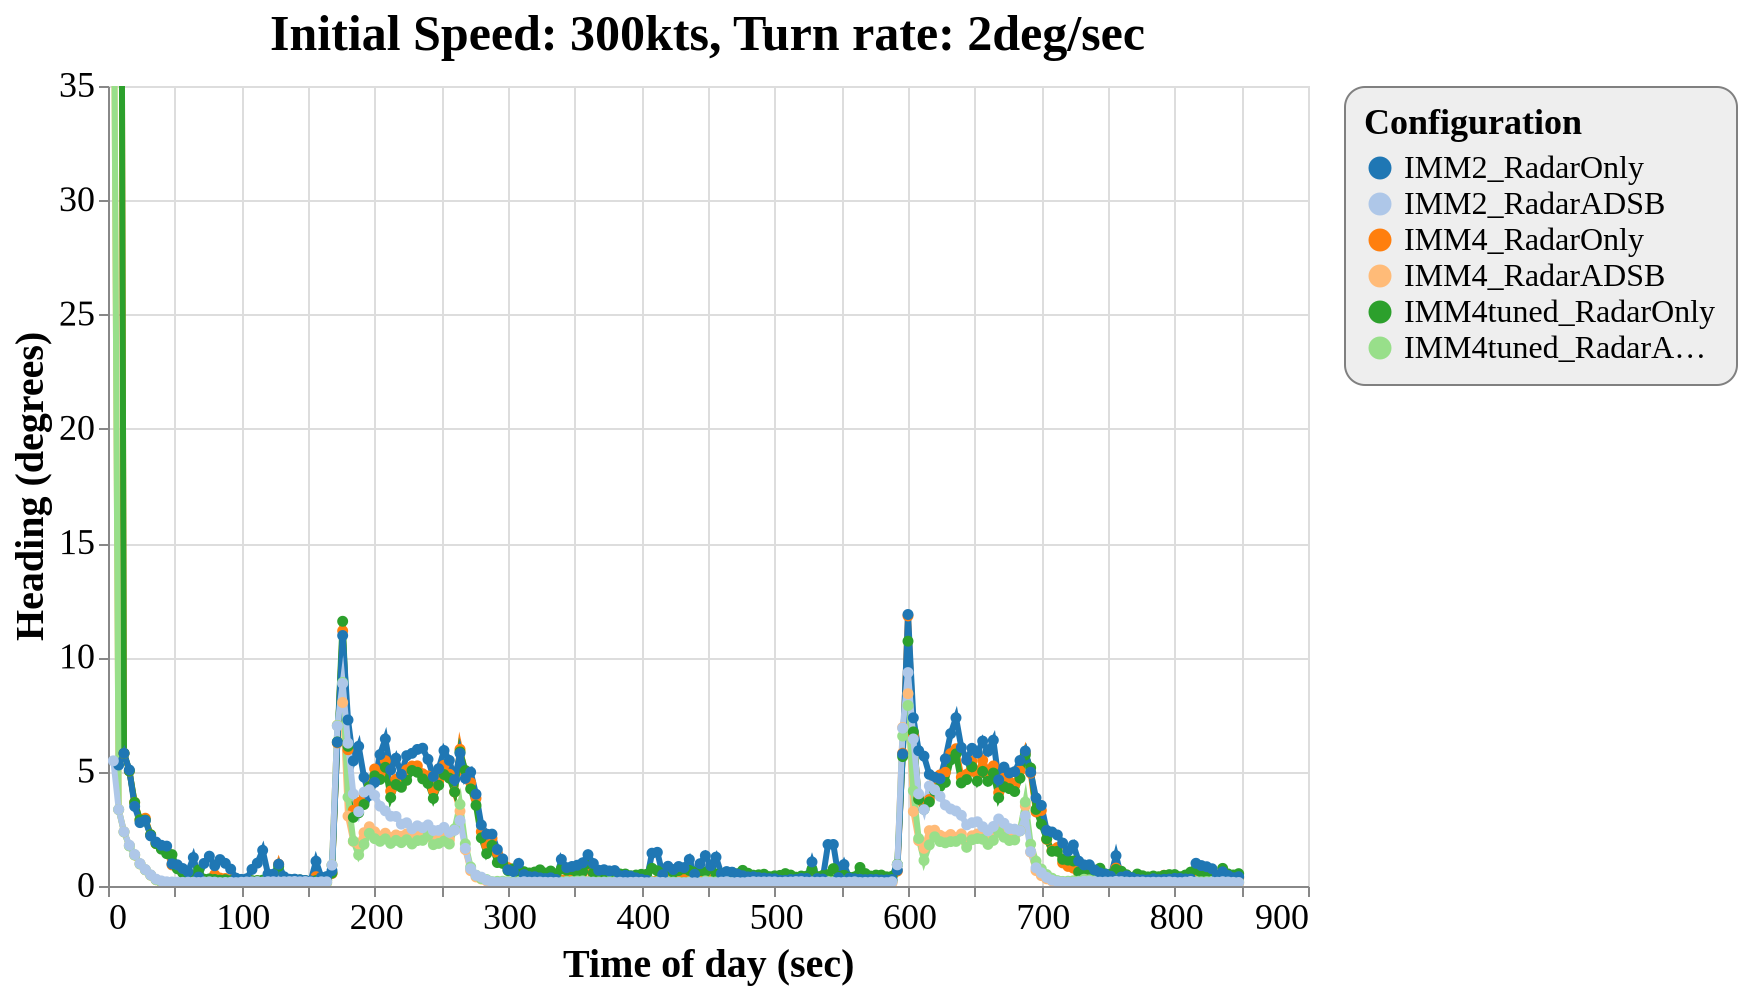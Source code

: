{
  "config": {
    "view": {
      "continuousWidth": 600,
      "continuousHeight": 400
    },
    "axisX": {
      "labelFontSize": 18,
      "titleFontSize": 20
    },
    "axisY": {
      "labelFontSize": 18,
      "titleFontSize": 20
    },
    "font": "Times New Roman",
    "legend": {
      "cornerRadius": 10,
      "fillColor": "#EEEEEE",
      "labelFontSize": 16,
      "padding": 10,
      "strokeColor": "gray",
      "titleFontSize": 18
    },
    "title": {
      "fontSize": 25
    }
  },
  "data": {
    "name": "data-fbd9753bbeefc682b92a4b7551262cef"
  },
  "mark": {
    "type": "line",
    "point": true,
    "strokeWidth": 3
  },
  "encoding": {
    "color": {
      "type": "ordinal",
      "field": "config",
      "scale": {
        "scheme": "category20"
      },
      "sort": [
        "IMM2_RadarOnly",
        "IMM2_RadarADSB",
        "IMM4_RadarOnly",
        "IMM4_RadarADSB",
        "IMM4tuned_RadarOnly",
        "IMM4tuned_RadarADSB"
      ],
      "title": "Configuration"
    },
    "x": {
      "type": "quantitative",
      "field": "time",
      "title": "Time of day (sec)"
    },
    "y": {
      "type": "quantitative",
      "field": "rmse_hdg",
      "scale": {
        "domain": [
          0,
          35
        ],
        "zero": false
      },
      "title": "Heading (degrees)"
    }
  },
  "selection": {
    "selector048": {
      "type": "interval",
      "bind": "scales",
      "encodings": [
        "x",
        "y"
      ]
    }
  },
  "title": "Initial Speed: 300kts, Turn rate: 2deg/sec",
  "$schema": "https://vega.github.io/schema/vega-lite/v4.8.1.json",
  "datasets": {
    "data-fbd9753bbeefc682b92a4b7551262cef": [
      {
        "scenario": "turns_new_08",
        "config": "IMM4_RadarOnly",
        "time": 4,
        "rmse_hdg": 90.0,
        "rmse_tr": 0.0,
        "p_uni": 0.0,
        "p_turn": 0.0
      },
      {
        "scenario": "turns_new_08",
        "config": "IMM4_RadarOnly",
        "time": 8,
        "rmse_hdg": 82.66683485118881,
        "rmse_tr": 0.0,
        "p_uni": 0.152156862745098,
        "p_turn": 0.0015686274509803
      },
      {
        "scenario": "turns_new_08",
        "config": "IMM4_RadarOnly",
        "time": 12,
        "rmse_hdg": 5.805328331544826,
        "rmse_tr": 1.1111111111111112e-05,
        "p_uni": 0.9607975308641976,
        "p_turn": 0.0131851851851851
      },
      {
        "scenario": "turns_new_08",
        "config": "IMM4_RadarOnly",
        "time": 16,
        "rmse_hdg": 5.034043097576428,
        "rmse_tr": 0.0004749698203836,
        "p_uni": 0.9202724770642202,
        "p_turn": 0.0276577981651376
      },
      {
        "scenario": "turns_new_08",
        "config": "IMM4_RadarOnly",
        "time": 20,
        "rmse_hdg": 3.6560200552825344,
        "rmse_tr": 0.0051835164681137,
        "p_uni": 0.8832578512396695,
        "p_turn": 0.043895867768595
      },
      {
        "scenario": "turns_new_08",
        "config": "IMM4_RadarOnly",
        "time": 24,
        "rmse_hdg": 2.891531050876304,
        "rmse_tr": 0.0120021778326798,
        "p_uni": 0.8540318181818182,
        "p_turn": 0.0572045454545454
      },
      {
        "scenario": "turns_new_08",
        "config": "IMM4_RadarOnly",
        "time": 28,
        "rmse_hdg": 2.965279786213489,
        "rmse_tr": 0.0274145466572229,
        "p_uni": 0.8533868421052632,
        "p_turn": 0.0610622807017543
      },
      {
        "scenario": "turns_new_08",
        "config": "IMM4_RadarOnly",
        "time": 32,
        "rmse_hdg": 2.230807808454343,
        "rmse_tr": 0.0259173133336536,
        "p_uni": 0.8630573913043478,
        "p_turn": 0.0600278260869565
      },
      {
        "scenario": "turns_new_08",
        "config": "IMM4_RadarOnly",
        "time": 36,
        "rmse_hdg": 1.854882898200783,
        "rmse_tr": 0.0215014567299388,
        "p_uni": 0.8710943396226415,
        "p_turn": 0.052477358490566
      },
      {
        "scenario": "turns_new_08",
        "config": "IMM4_RadarOnly",
        "time": 40,
        "rmse_hdg": 1.676484940101154,
        "rmse_tr": 0.0197023397844635,
        "p_uni": 0.8760807017543859,
        "p_turn": 0.0443219298245614
      },
      {
        "scenario": "turns_new_08",
        "config": "IMM4_RadarOnly",
        "time": 44,
        "rmse_hdg": 1.5161177075761003,
        "rmse_tr": 0.0263967556657521,
        "p_uni": 0.8891612903225806,
        "p_turn": 0.0450306451612903
      },
      {
        "scenario": "turns_new_08",
        "config": "IMM4_RadarOnly",
        "time": 48,
        "rmse_hdg": 0.9218679626391966,
        "rmse_tr": 0.0245965920879772,
        "p_uni": 0.907190990990991,
        "p_turn": 0.033518018018018
      },
      {
        "scenario": "turns_new_08",
        "config": "IMM4_RadarOnly",
        "time": 52,
        "rmse_hdg": 0.8062573175289421,
        "rmse_tr": 0.0153050955003835,
        "p_uni": 0.903268103448276,
        "p_turn": 0.0354620689655172
      },
      {
        "scenario": "turns_new_08",
        "config": "IMM4_RadarOnly",
        "time": 56,
        "rmse_hdg": 0.6205997395239938,
        "rmse_tr": 0.0122698369623466,
        "p_uni": 0.8953908256880734,
        "p_turn": 0.0388055045871559
      },
      {
        "scenario": "turns_new_08",
        "config": "IMM4_RadarOnly",
        "time": 60,
        "rmse_hdg": 0.4725579426634489,
        "rmse_tr": 0.0138449739166346,
        "p_uni": 0.9011587155963302,
        "p_turn": 0.0375284403669724
      },
      {
        "scenario": "turns_new_08",
        "config": "IMM4_RadarOnly",
        "time": 64,
        "rmse_hdg": 0.4394333009869191,
        "rmse_tr": 0.0178169166896296,
        "p_uni": 0.9005601626016261,
        "p_turn": 0.0369813008130081
      },
      {
        "scenario": "turns_new_08",
        "config": "IMM4_RadarOnly",
        "time": 68,
        "rmse_hdg": 0.2910646733421921,
        "rmse_tr": 0.0205895872152628,
        "p_uni": 0.8954779661016948,
        "p_turn": 0.0409211864406779
      },
      {
        "scenario": "turns_new_08",
        "config": "IMM4_RadarOnly",
        "time": 72,
        "rmse_hdg": 0.2732151006589314,
        "rmse_tr": 0.0270557724813283,
        "p_uni": 0.8958763157894737,
        "p_turn": 0.0404
      },
      {
        "scenario": "turns_new_08",
        "config": "IMM4_RadarOnly",
        "time": 76,
        "rmse_hdg": 0.2796700114694378,
        "rmse_tr": 0.0253080462937621,
        "p_uni": 0.8999180180180181,
        "p_turn": 0.0355117117117117
      },
      {
        "scenario": "turns_new_08",
        "config": "IMM4_RadarOnly",
        "time": 80,
        "rmse_hdg": 0.4985424209177648,
        "rmse_tr": 0.0253303178029806,
        "p_uni": 0.9019563636363636,
        "p_turn": 0.0374063636363636
      },
      {
        "scenario": "turns_new_08",
        "config": "IMM4_RadarOnly",
        "time": 84,
        "rmse_hdg": 0.3481253051275872,
        "rmse_tr": 0.0284894855951048,
        "p_uni": 0.8884157894736842,
        "p_turn": 0.0430710526315789
      },
      {
        "scenario": "turns_new_08",
        "config": "IMM4_RadarOnly",
        "time": 88,
        "rmse_hdg": 0.3288446336850402,
        "rmse_tr": 0.019048707984062,
        "p_uni": 0.9042353448275862,
        "p_turn": 0.0346689655172413
      },
      {
        "scenario": "turns_new_08",
        "config": "IMM4_RadarOnly",
        "time": 92,
        "rmse_hdg": 0.2724081399119075,
        "rmse_tr": 0.0105818094041372,
        "p_uni": 0.9059991150442478,
        "p_turn": 0.035358407079646
      },
      {
        "scenario": "turns_new_08",
        "config": "IMM4_RadarOnly",
        "time": 96,
        "rmse_hdg": 0.2081286714022097,
        "rmse_tr": 0.0350298932492326,
        "p_uni": 0.8994964912280701,
        "p_turn": 0.0387280701754386
      },
      {
        "scenario": "turns_new_08",
        "config": "IMM4_RadarOnly",
        "time": 100,
        "rmse_hdg": 0.2514955267991859,
        "rmse_tr": 0.0097336187172774,
        "p_uni": 0.8971277777777777,
        "p_turn": 0.0367675925925925
      },
      {
        "scenario": "turns_new_08",
        "config": "IMM4_RadarOnly",
        "time": 104,
        "rmse_hdg": 0.2434437611951982,
        "rmse_tr": 0.0178056575683528,
        "p_uni": 0.90579009009009,
        "p_turn": 0.0325801801801801
      },
      {
        "scenario": "turns_new_08",
        "config": "IMM4_RadarOnly",
        "time": 108,
        "rmse_hdg": 0.2103033523270608,
        "rmse_tr": 0.0166921288835986,
        "p_uni": 0.8963258333333334,
        "p_turn": 0.0398125
      },
      {
        "scenario": "turns_new_08",
        "config": "IMM4_RadarOnly",
        "time": 112,
        "rmse_hdg": 0.2264835150925902,
        "rmse_tr": 0.0195528870324652,
        "p_uni": 0.8848521739130435,
        "p_turn": 0.0442173913043478
      },
      {
        "scenario": "turns_new_08",
        "config": "IMM4_RadarOnly",
        "time": 116,
        "rmse_hdg": 0.2271698491236836,
        "rmse_tr": 0.0178720918380212,
        "p_uni": 0.8813403508771931,
        "p_turn": 0.0415070175438596
      },
      {
        "scenario": "turns_new_08",
        "config": "IMM4_RadarOnly",
        "time": 120,
        "rmse_hdg": 0.2177807162422162,
        "rmse_tr": 0.0134034296583189,
        "p_uni": 0.8815238532110092,
        "p_turn": 0.0426926605504587
      },
      {
        "scenario": "turns_new_08",
        "config": "IMM4_RadarOnly",
        "time": 124,
        "rmse_hdg": 0.2359336895874625,
        "rmse_tr": 0.0093347592948311,
        "p_uni": 0.8988420168067226,
        "p_turn": 0.0335134453781512
      },
      {
        "scenario": "turns_new_08",
        "config": "IMM4_RadarOnly",
        "time": 128,
        "rmse_hdg": 0.9513669915139864,
        "rmse_tr": 0.0420891950384305,
        "p_uni": 0.894456779661017,
        "p_turn": 0.0379533898305084
      },
      {
        "scenario": "turns_new_08",
        "config": "IMM4_RadarOnly",
        "time": 132,
        "rmse_hdg": 0.2495727441485716,
        "rmse_tr": 0.0285843848774733,
        "p_uni": 0.8884084033613445,
        "p_turn": 0.0374848739495798
      },
      {
        "scenario": "turns_new_08",
        "config": "IMM4_RadarOnly",
        "time": 136,
        "rmse_hdg": 0.2793953097860358,
        "rmse_tr": 0.0181848384052783,
        "p_uni": 0.8837513043478261,
        "p_turn": 0.0410182608695652
      },
      {
        "scenario": "turns_new_08",
        "config": "IMM4_RadarOnly",
        "time": 140,
        "rmse_hdg": 0.2750042881312329,
        "rmse_tr": 0.0188765053129595,
        "p_uni": 0.8755396226415094,
        "p_turn": 0.0421056603773584
      },
      {
        "scenario": "turns_new_08",
        "config": "IMM4_RadarOnly",
        "time": 144,
        "rmse_hdg": 0.2566262214658887,
        "rmse_tr": 0.0121786374659202,
        "p_uni": 0.8872780701754386,
        "p_turn": 0.0388114035087719
      },
      {
        "scenario": "turns_new_08",
        "config": "IMM4_RadarOnly",
        "time": 148,
        "rmse_hdg": 0.2222803342820659,
        "rmse_tr": 0.0084836645444385,
        "p_uni": 0.8926478632478633,
        "p_turn": 0.0371495726495726
      },
      {
        "scenario": "turns_new_08",
        "config": "IMM4_RadarOnly",
        "time": 152,
        "rmse_hdg": 0.2017826536554602,
        "rmse_tr": 0.0071966694576068,
        "p_uni": 0.8882854700854701,
        "p_turn": 0.0380145299145299
      },
      {
        "scenario": "turns_new_08",
        "config": "IMM4_RadarOnly",
        "time": 156,
        "rmse_hdg": 0.4080182125697552,
        "rmse_tr": 0.0298757943732195,
        "p_uni": 0.869059349593496,
        "p_turn": 0.0495520325203252
      },
      {
        "scenario": "turns_new_08",
        "config": "IMM4_RadarOnly",
        "time": 160,
        "rmse_hdg": 0.2977788142602188,
        "rmse_tr": 0.022621535953354,
        "p_uni": 0.8736212962962964,
        "p_turn": 0.0471398148148148
      },
      {
        "scenario": "turns_new_08",
        "config": "IMM4_RadarOnly",
        "time": 164,
        "rmse_hdg": 0.266815663503098,
        "rmse_tr": 0.0185255333152755,
        "p_uni": 0.8876350427350428,
        "p_turn": 0.0392692307692307
      },
      {
        "scenario": "turns_new_08",
        "config": "IMM4_RadarOnly",
        "time": 168,
        "rmse_hdg": 0.5462675694727153,
        "rmse_tr": 0.9712810067471704,
        "p_uni": 0.8830186440677966,
        "p_turn": 0.0412059322033898
      },
      {
        "scenario": "turns_new_08",
        "config": "IMM4_RadarOnly",
        "time": 172,
        "rmse_hdg": 6.261834470958225,
        "rmse_tr": 1.9935809116623628,
        "p_uni": 0.8629789915966387,
        "p_turn": 0.0505504201680672
      },
      {
        "scenario": "turns_new_08",
        "config": "IMM4_RadarOnly",
        "time": 176,
        "rmse_hdg": 11.165890977421546,
        "rmse_tr": 1.8623997926232236,
        "p_uni": 0.5152394957983193,
        "p_turn": 0.3472109243697479
      },
      {
        "scenario": "turns_new_08",
        "config": "IMM4_RadarOnly",
        "time": 180,
        "rmse_hdg": 5.9606152172321245,
        "rmse_tr": 1.3937902427698137,
        "p_uni": 0.0483268907563025,
        "p_turn": 0.8635361344537815
      },
      {
        "scenario": "turns_new_08",
        "config": "IMM4_RadarOnly",
        "time": 184,
        "rmse_hdg": 3.3111613196281704,
        "rmse_tr": 0.8730513892770483,
        "p_uni": 0.0539,
        "p_turn": 0.9040991150442478
      },
      {
        "scenario": "turns_new_08",
        "config": "IMM4_RadarOnly",
        "time": 188,
        "rmse_hdg": 3.663440195368465,
        "rmse_tr": 0.5396650937279802,
        "p_uni": 0.0822909090909091,
        "p_turn": 0.861695867768595
      },
      {
        "scenario": "turns_new_08",
        "config": "IMM4_RadarOnly",
        "time": 192,
        "rmse_hdg": 4.006649855665156,
        "rmse_tr": 0.3766239523389476,
        "p_uni": 0.1255081967213114,
        "p_turn": 0.7894483606557378
      },
      {
        "scenario": "turns_new_08",
        "config": "IMM4_RadarOnly",
        "time": 196,
        "rmse_hdg": 4.350220237185333,
        "rmse_tr": 0.2907665077288076,
        "p_uni": 0.0990159663865546,
        "p_turn": 0.8292529411764706
      },
      {
        "scenario": "turns_new_08",
        "config": "IMM4_RadarOnly",
        "time": 200,
        "rmse_hdg": 5.119320617813082,
        "rmse_tr": 0.2712548562402124,
        "p_uni": 0.1131262711864406,
        "p_turn": 0.8183508474576271
      },
      {
        "scenario": "turns_new_08",
        "config": "IMM4_RadarOnly",
        "time": 204,
        "rmse_hdg": 4.91797423228859,
        "rmse_tr": 0.2402853483597442,
        "p_uni": 0.1136745454545454,
        "p_turn": 0.8047090909090909
      },
      {
        "scenario": "turns_new_08",
        "config": "IMM4_RadarOnly",
        "time": 208,
        "rmse_hdg": 5.482277716183301,
        "rmse_tr": 0.2592289462232179,
        "p_uni": 0.114872,
        "p_turn": 0.8026015999999999
      },
      {
        "scenario": "turns_new_08",
        "config": "IMM4_RadarOnly",
        "time": 212,
        "rmse_hdg": 4.153429223475064,
        "rmse_tr": 0.1970941678487722,
        "p_uni": 0.0807033333333333,
        "p_turn": 0.8627866666666667
      },
      {
        "scenario": "turns_new_08",
        "config": "IMM4_RadarOnly",
        "time": 216,
        "rmse_hdg": 4.670740535587756,
        "rmse_tr": 0.1940719832836573,
        "p_uni": 0.1011104347826087,
        "p_turn": 0.8382626086956522
      },
      {
        "scenario": "turns_new_08",
        "config": "IMM4_RadarOnly",
        "time": 220,
        "rmse_hdg": 4.374623761915914,
        "rmse_tr": 0.2141198507943663,
        "p_uni": 0.1039,
        "p_turn": 0.830763025210084
      },
      {
        "scenario": "turns_new_08",
        "config": "IMM4_RadarOnly",
        "time": 224,
        "rmse_hdg": 5.085957965355558,
        "rmse_tr": 0.2084936037824225,
        "p_uni": 0.1291836363636363,
        "p_turn": 0.7936
      },
      {
        "scenario": "turns_new_08",
        "config": "IMM4_RadarOnly",
        "time": 228,
        "rmse_hdg": 5.2490501286766165,
        "rmse_tr": 0.2152739385991718,
        "p_uni": 0.127556,
        "p_turn": 0.7933583999999999
      },
      {
        "scenario": "turns_new_08",
        "config": "IMM4_RadarOnly",
        "time": 232,
        "rmse_hdg": 5.257200919675914,
        "rmse_tr": 0.2184833134451422,
        "p_uni": 0.1236373015873015,
        "p_turn": 0.801686507936508
      },
      {
        "scenario": "turns_new_08",
        "config": "IMM4_RadarOnly",
        "time": 236,
        "rmse_hdg": 4.911815099503613,
        "rmse_tr": 0.1929327087097729,
        "p_uni": 0.1074216216216216,
        "p_turn": 0.8307774774774775
      },
      {
        "scenario": "turns_new_08",
        "config": "IMM4_RadarOnly",
        "time": 240,
        "rmse_hdg": 4.815645310292843,
        "rmse_tr": 0.197841085530703,
        "p_uni": 0.1045446280991735,
        "p_turn": 0.8333553719008264
      },
      {
        "scenario": "turns_new_08",
        "config": "IMM4_RadarOnly",
        "time": 244,
        "rmse_hdg": 4.190618079620868,
        "rmse_tr": 0.236684560799294,
        "p_uni": 0.110354716981132,
        "p_turn": 0.8264037735849057
      },
      {
        "scenario": "turns_new_08",
        "config": "IMM4_RadarOnly",
        "time": 248,
        "rmse_hdg": 4.564034783358568,
        "rmse_tr": 0.2198220969564816,
        "p_uni": 0.1300560344827586,
        "p_turn": 0.800798275862069
      },
      {
        "scenario": "turns_new_08",
        "config": "IMM4_RadarOnly",
        "time": 252,
        "rmse_hdg": 5.280520373245014,
        "rmse_tr": 0.2347030207942045,
        "p_uni": 0.1290781954887218,
        "p_turn": 0.7953624060150375
      },
      {
        "scenario": "turns_new_08",
        "config": "IMM4_RadarOnly",
        "time": 256,
        "rmse_hdg": 4.889592604815042,
        "rmse_tr": 0.2145613015524789,
        "p_uni": 0.1107769911504424,
        "p_turn": 0.8216522123893805
      },
      {
        "scenario": "turns_new_08",
        "config": "IMM4_RadarOnly",
        "time": 260,
        "rmse_hdg": 4.118931399976436,
        "rmse_tr": 1.6806628009785962,
        "p_uni": 0.1292127118644067,
        "p_turn": 0.7858076271186442
      },
      {
        "scenario": "turns_new_08",
        "config": "IMM4_RadarOnly",
        "time": 264,
        "rmse_hdg": 5.981940770737818,
        "rmse_tr": 1.8457904447410696,
        "p_uni": 0.169376923076923,
        "p_turn": 0.734091452991453
      },
      {
        "scenario": "turns_new_08",
        "config": "IMM4_RadarOnly",
        "time": 268,
        "rmse_hdg": 4.913601441960346,
        "rmse_tr": 1.484329757924724,
        "p_uni": 0.2910226086956521,
        "p_turn": 0.5821660869565217
      },
      {
        "scenario": "turns_new_08",
        "config": "IMM4_RadarOnly",
        "time": 272,
        "rmse_hdg": 4.521856846944881,
        "rmse_tr": 1.09354062882238,
        "p_uni": 0.4164549180327869,
        "p_turn": 0.4368090163934426
      },
      {
        "scenario": "turns_new_08",
        "config": "IMM4_RadarOnly",
        "time": 276,
        "rmse_hdg": 3.8342774594913753,
        "rmse_tr": 0.7486950191682009,
        "p_uni": 0.5338172727272728,
        "p_turn": 0.3259518181818182
      },
      {
        "scenario": "turns_new_08",
        "config": "IMM4_RadarOnly",
        "time": 280,
        "rmse_hdg": 2.3718105625929704,
        "rmse_tr": 0.4852828341677985,
        "p_uni": 0.6435043103448276,
        "p_turn": 0.2359594827586207
      },
      {
        "scenario": "turns_new_08",
        "config": "IMM4_RadarOnly",
        "time": 284,
        "rmse_hdg": 1.7820285892367589,
        "rmse_tr": 0.3250320793233888,
        "p_uni": 0.7363785714285714,
        "p_turn": 0.1488482142857143
      },
      {
        "scenario": "turns_new_08",
        "config": "IMM4_RadarOnly",
        "time": 288,
        "rmse_hdg": 2.0882187498367637,
        "rmse_tr": 0.2212244386684051,
        "p_uni": 0.7978396226415094,
        "p_turn": 0.0994056603773584
      },
      {
        "scenario": "turns_new_08",
        "config": "IMM4_RadarOnly",
        "time": 292,
        "rmse_hdg": 1.4360718993142352,
        "rmse_tr": 0.1562709617939302,
        "p_uni": 0.83968,
        "p_turn": 0.07252
      },
      {
        "scenario": "turns_new_08",
        "config": "IMM4_RadarOnly",
        "time": 296,
        "rmse_hdg": 1.0570734826993304,
        "rmse_tr": 0.1058925062011718,
        "p_uni": 0.8557547826086956,
        "p_turn": 0.0628060869565217
      },
      {
        "scenario": "turns_new_08",
        "config": "IMM4_RadarOnly",
        "time": 300,
        "rmse_hdg": 0.8043284452185009,
        "rmse_tr": 0.0759943552864173,
        "p_uni": 0.8766619469026549,
        "p_turn": 0.0467522123893805
      },
      {
        "scenario": "turns_new_08",
        "config": "IMM4_RadarOnly",
        "time": 304,
        "rmse_hdg": 0.7234082467911365,
        "rmse_tr": 0.0528333917909459,
        "p_uni": 0.8736627118644068,
        "p_turn": 0.051293220338983
      },
      {
        "scenario": "turns_new_08",
        "config": "IMM4_RadarOnly",
        "time": 308,
        "rmse_hdg": 0.614617730752175,
        "rmse_tr": 0.03689805165881,
        "p_uni": 0.8877495495495495,
        "p_turn": 0.0415891891891891
      },
      {
        "scenario": "turns_new_08",
        "config": "IMM4_RadarOnly",
        "time": 312,
        "rmse_hdg": 0.5173336895481137,
        "rmse_tr": 0.0314760148715672,
        "p_uni": 0.8901178861788618,
        "p_turn": 0.0402414634146341
      },
      {
        "scenario": "turns_new_08",
        "config": "IMM4_RadarOnly",
        "time": 316,
        "rmse_hdg": 0.4201288664955175,
        "rmse_tr": 0.0206428203755652,
        "p_uni": 0.8845123966942149,
        "p_turn": 0.040190909090909
      },
      {
        "scenario": "turns_new_08",
        "config": "IMM4_RadarOnly",
        "time": 320,
        "rmse_hdg": 0.4289049241525043,
        "rmse_tr": 0.0143580231991969,
        "p_uni": 0.8850311320754717,
        "p_turn": 0.042738679245283
      },
      {
        "scenario": "turns_new_08",
        "config": "IMM4_RadarOnly",
        "time": 324,
        "rmse_hdg": 0.5585344342882651,
        "rmse_tr": 0.0145323837883338,
        "p_uni": 0.9000026785714287,
        "p_turn": 0.0384723214285714
      },
      {
        "scenario": "turns_new_08",
        "config": "IMM4_RadarOnly",
        "time": 328,
        "rmse_hdg": 0.4813503019709719,
        "rmse_tr": 0.0088412199277769,
        "p_uni": 0.9101377358490566,
        "p_turn": 0.0314150943396226
      },
      {
        "scenario": "turns_new_08",
        "config": "IMM4_RadarOnly",
        "time": 332,
        "rmse_hdg": 0.4224062345977227,
        "rmse_tr": 0.0098060700083677,
        "p_uni": 0.9001108108108108,
        "p_turn": 0.0372018018018018
      },
      {
        "scenario": "turns_new_08",
        "config": "IMM4_RadarOnly",
        "time": 336,
        "rmse_hdg": 0.3307173774385584,
        "rmse_tr": 0.0085482228457813,
        "p_uni": 0.9024341463414634,
        "p_turn": 0.0356520325203252
      },
      {
        "scenario": "turns_new_08",
        "config": "IMM4_RadarOnly",
        "time": 340,
        "rmse_hdg": 0.2661134707419851,
        "rmse_tr": 0.0142916813276959,
        "p_uni": 0.8900284482758621,
        "p_turn": 0.0418344827586206
      },
      {
        "scenario": "turns_new_08",
        "config": "IMM4_RadarOnly",
        "time": 344,
        "rmse_hdg": 0.2915344022449319,
        "rmse_tr": 0.0132300228372253,
        "p_uni": 0.8937119658119659,
        "p_turn": 0.0410051282051282
      },
      {
        "scenario": "turns_new_08",
        "config": "IMM4_RadarOnly",
        "time": 348,
        "rmse_hdg": 0.2825473745550029,
        "rmse_tr": 0.0153161094128753,
        "p_uni": 0.88835,
        "p_turn": 0.0411150943396226
      },
      {
        "scenario": "turns_new_08",
        "config": "IMM4_RadarOnly",
        "time": 352,
        "rmse_hdg": 0.3367585918820004,
        "rmse_tr": 0.0108761206319165,
        "p_uni": 0.8970507936507937,
        "p_turn": 0.038379365079365
      },
      {
        "scenario": "turns_new_08",
        "config": "IMM4_RadarOnly",
        "time": 356,
        "rmse_hdg": 0.5862137081542076,
        "rmse_tr": 0.0132659148242415,
        "p_uni": 0.8965767441860465,
        "p_turn": 0.0387356589147286
      },
      {
        "scenario": "turns_new_08",
        "config": "IMM4_RadarOnly",
        "time": 360,
        "rmse_hdg": 0.8545290092127952,
        "rmse_tr": 0.0339833047245261,
        "p_uni": 0.8825646551724138,
        "p_turn": 0.0455155172413793
      },
      {
        "scenario": "turns_new_08",
        "config": "IMM4_RadarOnly",
        "time": 364,
        "rmse_hdg": 0.4424009313629379,
        "rmse_tr": 0.0336820939272996,
        "p_uni": 0.8854964601769911,
        "p_turn": 0.0380690265486725
      },
      {
        "scenario": "turns_new_08",
        "config": "IMM4_RadarOnly",
        "time": 368,
        "rmse_hdg": 0.4327859790978723,
        "rmse_tr": 0.0172586398116464,
        "p_uni": 0.8904796296296297,
        "p_turn": 0.0368444444444444
      },
      {
        "scenario": "turns_new_08",
        "config": "IMM4_RadarOnly",
        "time": 372,
        "rmse_hdg": 0.3996626728890754,
        "rmse_tr": 0.0164109949821002,
        "p_uni": 0.8808378151260504,
        "p_turn": 0.0397613445378151
      },
      {
        "scenario": "turns_new_08",
        "config": "IMM4_RadarOnly",
        "time": 376,
        "rmse_hdg": 0.3669229873317796,
        "rmse_tr": 0.0097229484466249,
        "p_uni": 0.905797435897436,
        "p_turn": 0.033959829059829
      },
      {
        "scenario": "turns_new_08",
        "config": "IMM4_RadarOnly",
        "time": 380,
        "rmse_hdg": 0.3038119881405763,
        "rmse_tr": 0.0126032186638832,
        "p_uni": 0.8999741379310345,
        "p_turn": 0.0390672413793103
      },
      {
        "scenario": "turns_new_08",
        "config": "IMM4_RadarOnly",
        "time": 384,
        "rmse_hdg": 0.2795137347751028,
        "rmse_tr": 0.0173139713411915,
        "p_uni": 0.8997135135135135,
        "p_turn": 0.0391252252252252
      },
      {
        "scenario": "turns_new_08",
        "config": "IMM4_RadarOnly",
        "time": 388,
        "rmse_hdg": 0.2752762249087302,
        "rmse_tr": 0.011637894998667,
        "p_uni": 0.901118,
        "p_turn": 0.035606
      },
      {
        "scenario": "turns_new_08",
        "config": "IMM4_RadarOnly",
        "time": 392,
        "rmse_hdg": 0.2577700101859417,
        "rmse_tr": 0.0077506302264759,
        "p_uni": 0.9030008403361344,
        "p_turn": 0.0345672268907563
      },
      {
        "scenario": "turns_new_08",
        "config": "IMM4_RadarOnly",
        "time": 396,
        "rmse_hdg": 0.2477818955626027,
        "rmse_tr": 0.0071653608907168,
        "p_uni": 0.905196694214876,
        "p_turn": 0.0349223140495867
      },
      {
        "scenario": "turns_new_08",
        "config": "IMM4_RadarOnly",
        "time": 400,
        "rmse_hdg": 0.2169526871658182,
        "rmse_tr": 0.0095918649841349,
        "p_uni": 0.9003351351351352,
        "p_turn": 0.0384828828828828
      },
      {
        "scenario": "turns_new_08",
        "config": "IMM4_RadarOnly",
        "time": 404,
        "rmse_hdg": 0.1923197474153457,
        "rmse_tr": 0.0115610319183191,
        "p_uni": 0.9058377049180328,
        "p_turn": 0.0360696721311475
      },
      {
        "scenario": "turns_new_08",
        "config": "IMM4_RadarOnly",
        "time": 408,
        "rmse_hdg": 0.2050899918618776,
        "rmse_tr": 0.01380412636721,
        "p_uni": 0.8945542857142857,
        "p_turn": 0.0422314285714285
      },
      {
        "scenario": "turns_new_08",
        "config": "IMM4_RadarOnly",
        "time": 412,
        "rmse_hdg": 0.2356014340242555,
        "rmse_tr": 0.0162255805531177,
        "p_uni": 0.8853446428571429,
        "p_turn": 0.0450607142857142
      },
      {
        "scenario": "turns_new_08",
        "config": "IMM4_RadarOnly",
        "time": 416,
        "rmse_hdg": 0.2287879791290171,
        "rmse_tr": 0.0105979629260447,
        "p_uni": 0.9029007575757576,
        "p_turn": 0.0371318181818181
      },
      {
        "scenario": "turns_new_08",
        "config": "IMM4_RadarOnly",
        "time": 420,
        "rmse_hdg": 0.4716065222878134,
        "rmse_tr": 0.0154548467522519,
        "p_uni": 0.8962542372881356,
        "p_turn": 0.0439567796610169
      },
      {
        "scenario": "turns_new_08",
        "config": "IMM4_RadarOnly",
        "time": 424,
        "rmse_hdg": 0.4081186102103152,
        "rmse_tr": 0.0144154250717764,
        "p_uni": 0.9008904,
        "p_turn": 0.038324
      },
      {
        "scenario": "turns_new_08",
        "config": "IMM4_RadarOnly",
        "time": 428,
        "rmse_hdg": 0.4738200655791786,
        "rmse_tr": 0.012265450367894,
        "p_uni": 0.9012427272727274,
        "p_turn": 0.0388254545454545
      },
      {
        "scenario": "turns_new_08",
        "config": "IMM4_RadarOnly",
        "time": 432,
        "rmse_hdg": 0.453952254728019,
        "rmse_tr": 0.010827473760494,
        "p_uni": 0.8847957264957266,
        "p_turn": 0.0409059829059829
      },
      {
        "scenario": "turns_new_08",
        "config": "IMM4_RadarOnly",
        "time": 436,
        "rmse_hdg": 0.4567096680936711,
        "rmse_tr": 0.0141846406724933,
        "p_uni": 0.8957054263565891,
        "p_turn": 0.0410658914728682
      },
      {
        "scenario": "turns_new_08",
        "config": "IMM4_RadarOnly",
        "time": 440,
        "rmse_hdg": 0.3424667444794901,
        "rmse_tr": 0.0118484786483747,
        "p_uni": 0.8972702479338843,
        "p_turn": 0.0387123966942148
      },
      {
        "scenario": "turns_new_08",
        "config": "IMM4_RadarOnly",
        "time": 444,
        "rmse_hdg": 0.300343370745683,
        "rmse_tr": 0.01375968877147,
        "p_uni": 0.8862877192982456,
        "p_turn": 0.0446736842105263
      },
      {
        "scenario": "turns_new_08",
        "config": "IMM4_RadarOnly",
        "time": 448,
        "rmse_hdg": 0.2854447471993537,
        "rmse_tr": 0.0166305831616421,
        "p_uni": 0.8899324074074074,
        "p_turn": 0.0425638888888888
      },
      {
        "scenario": "turns_new_08",
        "config": "IMM4_RadarOnly",
        "time": 452,
        "rmse_hdg": 0.2811173358612722,
        "rmse_tr": 0.0188467203928221,
        "p_uni": 0.895648695652174,
        "p_turn": 0.040675652173913
      },
      {
        "scenario": "turns_new_08",
        "config": "IMM4_RadarOnly",
        "time": 456,
        "rmse_hdg": 0.2411550377089146,
        "rmse_tr": 0.0147377187509567,
        "p_uni": 0.8888044247787611,
        "p_turn": 0.0407610619469026
      },
      {
        "scenario": "turns_new_08",
        "config": "IMM4_RadarOnly",
        "time": 460,
        "rmse_hdg": 0.2238818369655691,
        "rmse_tr": 0.0131477273717831,
        "p_uni": 0.9002589743589743,
        "p_turn": 0.0382034188034188
      },
      {
        "scenario": "turns_new_08",
        "config": "IMM4_RadarOnly",
        "time": 464,
        "rmse_hdg": 0.2448301518985922,
        "rmse_tr": 0.0147516045251211,
        "p_uni": 0.883766393442623,
        "p_turn": 0.0449975409836065
      },
      {
        "scenario": "turns_new_08",
        "config": "IMM4_RadarOnly",
        "time": 468,
        "rmse_hdg": 0.24236217336235,
        "rmse_tr": 0.0151012384871623,
        "p_uni": 0.8978817307692307,
        "p_turn": 0.038775
      },
      {
        "scenario": "turns_new_08",
        "config": "IMM4_RadarOnly",
        "time": 472,
        "rmse_hdg": 0.2560566343604481,
        "rmse_tr": 0.0160769011317479,
        "p_uni": 0.8977525,
        "p_turn": 0.0394775
      },
      {
        "scenario": "turns_new_08",
        "config": "IMM4_RadarOnly",
        "time": 476,
        "rmse_hdg": 0.3156745368621607,
        "rmse_tr": 0.013657156874119,
        "p_uni": 0.8969710743801653,
        "p_turn": 0.0414066115702479
      },
      {
        "scenario": "turns_new_08",
        "config": "IMM4_RadarOnly",
        "time": 480,
        "rmse_hdg": 0.2443023141307823,
        "rmse_tr": 0.0124730053342795,
        "p_uni": 0.8970758620689655,
        "p_turn": 0.0392310344827586
      },
      {
        "scenario": "turns_new_08",
        "config": "IMM4_RadarOnly",
        "time": 484,
        "rmse_hdg": 0.2733704537046353,
        "rmse_tr": 0.0125630509007121,
        "p_uni": 0.902395041322314,
        "p_turn": 0.037
      },
      {
        "scenario": "turns_new_08",
        "config": "IMM4_RadarOnly",
        "time": 488,
        "rmse_hdg": 0.2688421585144149,
        "rmse_tr": 0.0088059814747995,
        "p_uni": 0.8991893805309735,
        "p_turn": 0.0372221238938053
      },
      {
        "scenario": "turns_new_08",
        "config": "IMM4_RadarOnly",
        "time": 492,
        "rmse_hdg": 0.2338821229970918,
        "rmse_tr": 0.0099212791343161,
        "p_uni": 0.8958186440677965,
        "p_turn": 0.0388813559322033
      },
      {
        "scenario": "turns_new_08",
        "config": "IMM4_RadarOnly",
        "time": 496,
        "rmse_hdg": 0.2363392688488317,
        "rmse_tr": 0.0075594983712545,
        "p_uni": 0.90401328125,
        "p_turn": 0.03513671875
      },
      {
        "scenario": "turns_new_08",
        "config": "IMM4_RadarOnly",
        "time": 500,
        "rmse_hdg": 0.2466424104497821,
        "rmse_tr": 0.0092205595247098,
        "p_uni": 0.8983829059829059,
        "p_turn": 0.0393452991452991
      },
      {
        "scenario": "turns_new_08",
        "config": "IMM4_RadarOnly",
        "time": 504,
        "rmse_hdg": 0.2136057568391803,
        "rmse_tr": 0.0101008742834629,
        "p_uni": 0.8975991935483871,
        "p_turn": 0.0367120967741935
      },
      {
        "scenario": "turns_new_08",
        "config": "IMM4_RadarOnly",
        "time": 508,
        "rmse_hdg": 0.2187851666647972,
        "rmse_tr": 0.0117094413593968,
        "p_uni": 0.8901559322033898,
        "p_turn": 0.0434855932203389
      },
      {
        "scenario": "turns_new_08",
        "config": "IMM4_RadarOnly",
        "time": 512,
        "rmse_hdg": 0.2129008823708484,
        "rmse_tr": 0.0120732585257076,
        "p_uni": 0.8953526785714285,
        "p_turn": 0.0410598214285714
      },
      {
        "scenario": "turns_new_08",
        "config": "IMM4_RadarOnly",
        "time": 516,
        "rmse_hdg": 0.1979153652531264,
        "rmse_tr": 0.0084496968613779,
        "p_uni": 0.9028418032786883,
        "p_turn": 0.0342524590163934
      },
      {
        "scenario": "turns_new_08",
        "config": "IMM4_RadarOnly",
        "time": 520,
        "rmse_hdg": 0.2876733081177146,
        "rmse_tr": 0.0083772290228747,
        "p_uni": 0.901756779661017,
        "p_turn": 0.0351567796610169
      },
      {
        "scenario": "turns_new_08",
        "config": "IMM4_RadarOnly",
        "time": 524,
        "rmse_hdg": 0.3137299726301203,
        "rmse_tr": 0.0086100716218469,
        "p_uni": 0.8903606837606838,
        "p_turn": 0.0363794871794871
      },
      {
        "scenario": "turns_new_08",
        "config": "IMM4_RadarOnly",
        "time": 528,
        "rmse_hdg": 0.2815574120338247,
        "rmse_tr": 0.0277540377273198,
        "p_uni": 0.8866101694915255,
        "p_turn": 0.0428466101694915
      },
      {
        "scenario": "turns_new_08",
        "config": "IMM4_RadarOnly",
        "time": 532,
        "rmse_hdg": 0.2608202148339381,
        "rmse_tr": 0.0258899556937674,
        "p_uni": 0.8976883495145631,
        "p_turn": 0.035757281553398
      },
      {
        "scenario": "turns_new_08",
        "config": "IMM4_RadarOnly",
        "time": 536,
        "rmse_hdg": 0.2136763908343641,
        "rmse_tr": 0.0211012170265129,
        "p_uni": 0.891196,
        "p_turn": 0.0378847999999999
      },
      {
        "scenario": "turns_new_08",
        "config": "IMM4_RadarOnly",
        "time": 540,
        "rmse_hdg": 0.219146070008113,
        "rmse_tr": 0.0239163124247865,
        "p_uni": 0.8862091666666667,
        "p_turn": 0.0433525
      },
      {
        "scenario": "turns_new_08",
        "config": "IMM4_RadarOnly",
        "time": 544,
        "rmse_hdg": 0.246412352813425,
        "rmse_tr": 0.0273126989477335,
        "p_uni": 0.8864552380952381,
        "p_turn": 0.0405723809523809
      },
      {
        "scenario": "turns_new_08",
        "config": "IMM4_RadarOnly",
        "time": 548,
        "rmse_hdg": 0.2536878438630684,
        "rmse_tr": 0.0163409117931065,
        "p_uni": 0.9019380530973452,
        "p_turn": 0.0353893805309734
      },
      {
        "scenario": "turns_new_08",
        "config": "IMM4_RadarOnly",
        "time": 552,
        "rmse_hdg": 0.231478169288473,
        "rmse_tr": 0.0129735789202517,
        "p_uni": 0.8975178571428571,
        "p_turn": 0.0388160714285714
      },
      {
        "scenario": "turns_new_08",
        "config": "IMM4_RadarOnly",
        "time": 556,
        "rmse_hdg": 0.2109064072166668,
        "rmse_tr": 0.0112464896484087,
        "p_uni": 0.8958873949579832,
        "p_turn": 0.0344924369747899
      },
      {
        "scenario": "turns_new_08",
        "config": "IMM4_RadarOnly",
        "time": 560,
        "rmse_hdg": 0.2040029105184541,
        "rmse_tr": 0.0088890074319352,
        "p_uni": 0.896559375,
        "p_turn": 0.03619765625
      },
      {
        "scenario": "turns_new_08",
        "config": "IMM4_RadarOnly",
        "time": 564,
        "rmse_hdg": 0.2148405955155626,
        "rmse_tr": 0.0155852434955253,
        "p_uni": 0.8867083333333333,
        "p_turn": 0.0439601851851851
      },
      {
        "scenario": "turns_new_08",
        "config": "IMM4_RadarOnly",
        "time": 568,
        "rmse_hdg": 0.2138210570651179,
        "rmse_tr": 0.0120037918391864,
        "p_uni": 0.8957194444444445,
        "p_turn": 0.037212037037037
      },
      {
        "scenario": "turns_new_08",
        "config": "IMM4_RadarOnly",
        "time": 572,
        "rmse_hdg": 0.196606342863228,
        "rmse_tr": 0.0084641639913267,
        "p_uni": 0.89559009009009,
        "p_turn": 0.0372684684684684
      },
      {
        "scenario": "turns_new_08",
        "config": "IMM4_RadarOnly",
        "time": 576,
        "rmse_hdg": 0.1942810663532692,
        "rmse_tr": 0.0089769271601666,
        "p_uni": 0.8974424778761062,
        "p_turn": 0.0359008849557522
      },
      {
        "scenario": "turns_new_08",
        "config": "IMM4_RadarOnly",
        "time": 580,
        "rmse_hdg": 0.1855222018922727,
        "rmse_tr": 0.0091894074936327,
        "p_uni": 0.8864100840336134,
        "p_turn": 0.0397563025210084
      },
      {
        "scenario": "turns_new_08",
        "config": "IMM4_RadarOnly",
        "time": 584,
        "rmse_hdg": 0.1942889968210093,
        "rmse_tr": 0.0079082574385439,
        "p_uni": 0.8903249999999999,
        "p_turn": 0.0349267857142857
      },
      {
        "scenario": "turns_new_08",
        "config": "IMM4_RadarOnly",
        "time": 588,
        "rmse_hdg": 0.2053603694872304,
        "rmse_tr": 0.0104364420198599,
        "p_uni": 0.8962542372881356,
        "p_turn": 0.0368279661016949
      },
      {
        "scenario": "turns_new_08",
        "config": "IMM4_RadarOnly",
        "time": 592,
        "rmse_hdg": 0.6521001117806356,
        "rmse_tr": 0.9913087797768892,
        "p_uni": 0.8874843137254902,
        "p_turn": 0.0414892156862745
      },
      {
        "scenario": "turns_new_08",
        "config": "IMM4_RadarOnly",
        "time": 596,
        "rmse_hdg": 5.808815596471407,
        "rmse_tr": 1.9921992055323707,
        "p_uni": 0.8742333333333334,
        "p_turn": 0.0454238095238095
      },
      {
        "scenario": "turns_new_08",
        "config": "IMM4_RadarOnly",
        "time": 600,
        "rmse_hdg": 11.814591744463002,
        "rmse_tr": 1.892912113229956,
        "p_uni": 0.5795746031746032,
        "p_turn": 0.2944484126984126
      },
      {
        "scenario": "turns_new_08",
        "config": "IMM4_RadarOnly",
        "time": 604,
        "rmse_hdg": 6.6085673379524605,
        "rmse_tr": 1.4388760727641243,
        "p_uni": 0.0632184873949579,
        "p_turn": 0.8516857142857143
      },
      {
        "scenario": "turns_new_08",
        "config": "IMM4_RadarOnly",
        "time": 608,
        "rmse_hdg": 3.838312388550579,
        "rmse_tr": 0.9579930025094876,
        "p_uni": 0.0548915966386554,
        "p_turn": 0.8897579831932774
      },
      {
        "scenario": "turns_new_08",
        "config": "IMM4_RadarOnly",
        "time": 612,
        "rmse_hdg": 3.501709037096803,
        "rmse_tr": 0.5859036949924665,
        "p_uni": 0.0893145631067961,
        "p_turn": 0.8534728155339807
      },
      {
        "scenario": "turns_new_08",
        "config": "IMM4_RadarOnly",
        "time": 616,
        "rmse_hdg": 3.783932469615267,
        "rmse_tr": 0.3724615844795856,
        "p_uni": 0.1110252173913043,
        "p_turn": 0.8208147826086956
      },
      {
        "scenario": "turns_new_08",
        "config": "IMM4_RadarOnly",
        "time": 620,
        "rmse_hdg": 4.609552276360898,
        "rmse_tr": 0.2624919113864408,
        "p_uni": 0.1291425196850393,
        "p_turn": 0.7948653543307087
      },
      {
        "scenario": "turns_new_08",
        "config": "IMM4_RadarOnly",
        "time": 624,
        "rmse_hdg": 4.860539414420782,
        "rmse_tr": 0.215071157831622,
        "p_uni": 0.124951724137931,
        "p_turn": 0.8028396551724138
      },
      {
        "scenario": "turns_new_08",
        "config": "IMM4_RadarOnly",
        "time": 628,
        "rmse_hdg": 4.974158799355613,
        "rmse_tr": 0.2054131230488686,
        "p_uni": 0.1196310344827586,
        "p_turn": 0.8134396551724138
      },
      {
        "scenario": "turns_new_08",
        "config": "IMM4_RadarOnly",
        "time": 632,
        "rmse_hdg": 5.794496953144425,
        "rmse_tr": 0.2235654768292871,
        "p_uni": 0.1325635514018691,
        "p_turn": 0.7954065420560749
      },
      {
        "scenario": "turns_new_08",
        "config": "IMM4_RadarOnly",
        "time": 636,
        "rmse_hdg": 6.006207743059907,
        "rmse_tr": 0.2482543932819392,
        "p_uni": 0.1432873873873874,
        "p_turn": 0.777245045045045
      },
      {
        "scenario": "turns_new_08",
        "config": "IMM4_RadarOnly",
        "time": 640,
        "rmse_hdg": 4.759600363040332,
        "rmse_tr": 0.2129692296183362,
        "p_uni": 0.1053154471544715,
        "p_turn": 0.825049593495935
      },
      {
        "scenario": "turns_new_08",
        "config": "IMM4_RadarOnly",
        "time": 644,
        "rmse_hdg": 4.883815334311399,
        "rmse_tr": 0.2063828652504018,
        "p_uni": 0.1029,
        "p_turn": 0.8343939655172413
      },
      {
        "scenario": "turns_new_08",
        "config": "IMM4_RadarOnly",
        "time": 648,
        "rmse_hdg": 5.448218264451716,
        "rmse_tr": 0.2137249363575823,
        "p_uni": 0.1174947368421052,
        "p_turn": 0.8163877192982456
      },
      {
        "scenario": "turns_new_08",
        "config": "IMM4_RadarOnly",
        "time": 652,
        "rmse_hdg": 4.900490014915419,
        "rmse_tr": 0.1919219206319268,
        "p_uni": 0.1056885714285714,
        "p_turn": 0.8287866666666667
      },
      {
        "scenario": "turns_new_08",
        "config": "IMM4_RadarOnly",
        "time": 656,
        "rmse_hdg": 5.504811973412115,
        "rmse_tr": 0.226007061278122,
        "p_uni": 0.1140339805825242,
        "p_turn": 0.8184718446601942
      },
      {
        "scenario": "turns_new_08",
        "config": "IMM4_RadarOnly",
        "time": 660,
        "rmse_hdg": 4.974207297224625,
        "rmse_tr": 0.252067029691761,
        "p_uni": 0.1175338983050847,
        "p_turn": 0.8154703389830508
      },
      {
        "scenario": "turns_new_08",
        "config": "IMM4_RadarOnly",
        "time": 664,
        "rmse_hdg": 5.253065264039738,
        "rmse_tr": 0.2110300164101945,
        "p_uni": 0.1140573913043478,
        "p_turn": 0.8162591304347826
      },
      {
        "scenario": "turns_new_08",
        "config": "IMM4_RadarOnly",
        "time": 668,
        "rmse_hdg": 4.082153997218692,
        "rmse_tr": 0.1773567468156361,
        "p_uni": 0.088676923076923,
        "p_turn": 0.8505735042735043
      },
      {
        "scenario": "turns_new_08",
        "config": "IMM4_RadarOnly",
        "time": 672,
        "rmse_hdg": 4.715108862554406,
        "rmse_tr": 0.2034267461359942,
        "p_uni": 0.0969747826086956,
        "p_turn": 0.8360286956521739
      },
      {
        "scenario": "turns_new_08",
        "config": "IMM4_RadarOnly",
        "time": 676,
        "rmse_hdg": 4.57219436346702,
        "rmse_tr": 0.207428746678115,
        "p_uni": 0.1098556701030927,
        "p_turn": 0.8217041237113402
      },
      {
        "scenario": "turns_new_08",
        "config": "IMM4_RadarOnly",
        "time": 680,
        "rmse_hdg": 4.409718564369174,
        "rmse_tr": 0.2191633952138287,
        "p_uni": 0.1033264462809917,
        "p_turn": 0.8319148760330578
      },
      {
        "scenario": "turns_new_08",
        "config": "IMM4_RadarOnly",
        "time": 684,
        "rmse_hdg": 5.040733316108578,
        "rmse_tr": 1.771809235405061,
        "p_uni": 0.1099182539682539,
        "p_turn": 0.820454761904762
      },
      {
        "scenario": "turns_new_08",
        "config": "IMM4_RadarOnly",
        "time": 688,
        "rmse_hdg": 5.829722403575688,
        "rmse_tr": 1.7950197787364477,
        "p_uni": 0.1672477064220183,
        "p_turn": 0.7340119266055046
      },
      {
        "scenario": "turns_new_08",
        "config": "IMM4_RadarOnly",
        "time": 692,
        "rmse_hdg": 4.939701624263568,
        "rmse_tr": 1.4132110692157227,
        "p_uni": 0.2744777777777777,
        "p_turn": 0.5783760683760684
      },
      {
        "scenario": "turns_new_08",
        "config": "IMM4_RadarOnly",
        "time": 696,
        "rmse_hdg": 3.242715959826964,
        "rmse_tr": 0.9734093299785658,
        "p_uni": 0.4151475728155339,
        "p_turn": 0.4273922330097087
      },
      {
        "scenario": "turns_new_08",
        "config": "IMM4_RadarOnly",
        "time": 700,
        "rmse_hdg": 3.3062159326189584,
        "rmse_tr": 0.6455234768294109,
        "p_uni": 0.4926362068965517,
        "p_turn": 0.3546396551724137
      },
      {
        "scenario": "turns_new_08",
        "config": "IMM4_RadarOnly",
        "time": 704,
        "rmse_hdg": 2.0413694293994946,
        "rmse_tr": 0.413608273742834,
        "p_uni": 0.6437813953488372,
        "p_turn": 0.1999108527131783
      },
      {
        "scenario": "turns_new_08",
        "config": "IMM4_RadarOnly",
        "time": 708,
        "rmse_hdg": 1.5451222370002733,
        "rmse_tr": 0.2733224958309739,
        "p_uni": 0.7265609090909091,
        "p_turn": 0.1348563636363636
      },
      {
        "scenario": "turns_new_08",
        "config": "IMM4_RadarOnly",
        "time": 712,
        "rmse_hdg": 1.6822588855414595,
        "rmse_tr": 0.2064335968682578,
        "p_uni": 0.7696941176470588,
        "p_turn": 0.1071411764705882
      },
      {
        "scenario": "turns_new_08",
        "config": "IMM4_RadarOnly",
        "time": 716,
        "rmse_hdg": 1.0116780729878878,
        "rmse_tr": 0.138648660053314,
        "p_uni": 0.8252532710280374,
        "p_turn": 0.0655822429906542
      },
      {
        "scenario": "turns_new_08",
        "config": "IMM4_RadarOnly",
        "time": 720,
        "rmse_hdg": 0.8567210217398136,
        "rmse_tr": 0.0934403163911206,
        "p_uni": 0.8585609090909091,
        "p_turn": 0.052430909090909
      },
      {
        "scenario": "turns_new_08",
        "config": "IMM4_RadarOnly",
        "time": 724,
        "rmse_hdg": 0.781605454570382,
        "rmse_tr": 0.0824764647890202,
        "p_uni": 0.857807874015748,
        "p_turn": 0.0502881889763779
      },
      {
        "scenario": "turns_new_08",
        "config": "IMM4_RadarOnly",
        "time": 728,
        "rmse_hdg": 0.5772740927421397,
        "rmse_tr": 0.0547326281868073,
        "p_uni": 0.8839084033613446,
        "p_turn": 0.0402126050420168
      },
      {
        "scenario": "turns_new_08",
        "config": "IMM4_RadarOnly",
        "time": 732,
        "rmse_hdg": 0.519840002614827,
        "rmse_tr": 0.0392963125113686,
        "p_uni": 0.8892752212389381,
        "p_turn": 0.0389035398230088
      },
      {
        "scenario": "turns_new_08",
        "config": "IMM4_RadarOnly",
        "time": 736,
        "rmse_hdg": 0.3781466848383544,
        "rmse_tr": 0.0278462622632535,
        "p_uni": 0.8925940677966101,
        "p_turn": 0.0357406779661016
      },
      {
        "scenario": "turns_new_08",
        "config": "IMM4_RadarOnly",
        "time": 740,
        "rmse_hdg": 0.3861762233381258,
        "rmse_tr": 0.0239758349255528,
        "p_uni": 0.9002547169811321,
        "p_turn": 0.0354084905660377
      },
      {
        "scenario": "turns_new_08",
        "config": "IMM4_RadarOnly",
        "time": 744,
        "rmse_hdg": 0.2851654392297427,
        "rmse_tr": 0.0197194120116202,
        "p_uni": 0.8894462184873949,
        "p_turn": 0.0415563025210084
      },
      {
        "scenario": "turns_new_08",
        "config": "IMM4_RadarOnly",
        "time": 748,
        "rmse_hdg": 0.3403515829256563,
        "rmse_tr": 0.01582373154474,
        "p_uni": 0.8937296,
        "p_turn": 0.0366072
      },
      {
        "scenario": "turns_new_08",
        "config": "IMM4_RadarOnly",
        "time": 752,
        "rmse_hdg": 0.2620599904535055,
        "rmse_tr": 0.0121158624458606,
        "p_uni": 0.8907956140350878,
        "p_turn": 0.0401508771929824
      },
      {
        "scenario": "turns_new_08",
        "config": "IMM4_RadarOnly",
        "time": 756,
        "rmse_hdg": 0.7837380800696496,
        "rmse_tr": 0.0417900333902271,
        "p_uni": 0.8853907563025211,
        "p_turn": 0.0401033613445378
      },
      {
        "scenario": "turns_new_08",
        "config": "IMM4_RadarOnly",
        "time": 760,
        "rmse_hdg": 0.2074154137140099,
        "rmse_tr": 0.0157150742184791,
        "p_uni": 0.8903240384615384,
        "p_turn": 0.0399721153846153
      },
      {
        "scenario": "turns_new_08",
        "config": "IMM4_RadarOnly",
        "time": 764,
        "rmse_hdg": 0.2408164487394313,
        "rmse_tr": 0.0191667864411157,
        "p_uni": 0.8897066115702479,
        "p_turn": 0.0374520661157024
      },
      {
        "scenario": "turns_new_08",
        "config": "IMM4_RadarOnly",
        "time": 768,
        "rmse_hdg": 0.2215040913843358,
        "rmse_tr": 0.0158197759939892,
        "p_uni": 0.90198359375,
        "p_turn": 0.03209453125
      },
      {
        "scenario": "turns_new_08",
        "config": "IMM4_RadarOnly",
        "time": 772,
        "rmse_hdg": 0.2318020144714953,
        "rmse_tr": 0.0123676576812967,
        "p_uni": 0.8956530434782609,
        "p_turn": 0.0368486956521739
      },
      {
        "scenario": "turns_new_08",
        "config": "IMM4_RadarOnly",
        "time": 776,
        "rmse_hdg": 0.2045406689289485,
        "rmse_tr": 0.0105900974468805,
        "p_uni": 0.8956139344262295,
        "p_turn": 0.0371762295081967
      },
      {
        "scenario": "turns_new_08",
        "config": "IMM4_RadarOnly",
        "time": 780,
        "rmse_hdg": 0.2096436272593331,
        "rmse_tr": 0.0114097555855733,
        "p_uni": 0.8981936936936937,
        "p_turn": 0.0348963963963964
      },
      {
        "scenario": "turns_new_08",
        "config": "IMM4_RadarOnly",
        "time": 784,
        "rmse_hdg": 0.2431677518824308,
        "rmse_tr": 0.0094270002298362,
        "p_uni": 0.8968712962962962,
        "p_turn": 0.0348805555555555
      },
      {
        "scenario": "turns_new_08",
        "config": "IMM4_RadarOnly",
        "time": 788,
        "rmse_hdg": 0.210100127301397,
        "rmse_tr": 0.0191102170794943,
        "p_uni": 0.8930063492063492,
        "p_turn": 0.0375468253968254
      },
      {
        "scenario": "turns_new_08",
        "config": "IMM4_RadarOnly",
        "time": 792,
        "rmse_hdg": 0.468711887339475,
        "rmse_tr": 0.0329877275159515,
        "p_uni": 0.8929058333333334,
        "p_turn": 0.0406458333333333
      },
      {
        "scenario": "turns_new_08",
        "config": "IMM4_RadarOnly",
        "time": 796,
        "rmse_hdg": 0.3464233922047798,
        "rmse_tr": 0.0187298135780008,
        "p_uni": 0.8916833333333333,
        "p_turn": 0.0409883333333333
      },
      {
        "scenario": "turns_new_08",
        "config": "IMM4_RadarOnly",
        "time": 800,
        "rmse_hdg": 0.2685848378558452,
        "rmse_tr": 0.01193714631664,
        "p_uni": 0.8999663865546219,
        "p_turn": 0.0377705882352941
      },
      {
        "scenario": "turns_new_08",
        "config": "IMM4_RadarOnly",
        "time": 804,
        "rmse_hdg": 0.2622601262711806,
        "rmse_tr": 0.01032816673168,
        "p_uni": 0.8896953271028037,
        "p_turn": 0.0376934579439252
      },
      {
        "scenario": "turns_new_08",
        "config": "IMM4_RadarOnly",
        "time": 808,
        "rmse_hdg": 0.2629174775476141,
        "rmse_tr": 0.0093751501321312,
        "p_uni": 0.8966056,
        "p_turn": 0.0369016
      },
      {
        "scenario": "turns_new_08",
        "config": "IMM4_RadarOnly",
        "time": 812,
        "rmse_hdg": 0.2197546950220908,
        "rmse_tr": 0.0106999558465495,
        "p_uni": 0.8909031496062992,
        "p_turn": 0.0384149606299212
      },
      {
        "scenario": "turns_new_08",
        "config": "IMM4_RadarOnly",
        "time": 816,
        "rmse_hdg": 0.6337987922763091,
        "rmse_tr": 0.0148902194867515,
        "p_uni": 0.8916527272727273,
        "p_turn": 0.0421854545454545
      },
      {
        "scenario": "turns_new_08",
        "config": "IMM4_RadarOnly",
        "time": 820,
        "rmse_hdg": 0.5050280520261562,
        "rmse_tr": 0.0107463210759155,
        "p_uni": 0.9005991666666666,
        "p_turn": 0.0370374999999999
      },
      {
        "scenario": "turns_new_08",
        "config": "IMM4_RadarOnly",
        "time": 824,
        "rmse_hdg": 0.4996114995528392,
        "rmse_tr": 0.0093504322105596,
        "p_uni": 0.9042485436893204,
        "p_turn": 0.0367077669902912
      },
      {
        "scenario": "turns_new_08",
        "config": "IMM4_RadarOnly",
        "time": 828,
        "rmse_hdg": 0.3312814036752631,
        "rmse_tr": 0.0081937984679471,
        "p_uni": 0.9168473684210526,
        "p_turn": 0.0317087719298245
      },
      {
        "scenario": "turns_new_08",
        "config": "IMM4_RadarOnly",
        "time": 832,
        "rmse_hdg": 0.2587745847533828,
        "rmse_tr": 0.0069746024521172,
        "p_uni": 0.9153126984126984,
        "p_turn": 0.0319119047619047
      },
      {
        "scenario": "turns_new_08",
        "config": "IMM4_RadarOnly",
        "time": 836,
        "rmse_hdg": 0.596539325331253,
        "rmse_tr": 0.0194288702708109,
        "p_uni": 0.8968941666666667,
        "p_turn": 0.0448008333333333
      },
      {
        "scenario": "turns_new_08",
        "config": "IMM4_RadarOnly",
        "time": 840,
        "rmse_hdg": 0.3853428027487369,
        "rmse_tr": 0.0126307581094789,
        "p_uni": 0.901844537815126,
        "p_turn": 0.0362672268907563
      },
      {
        "scenario": "turns_new_08",
        "config": "IMM4_RadarOnly",
        "time": 844,
        "rmse_hdg": 0.2883318194290013,
        "rmse_tr": 0.0087384154605915,
        "p_uni": 0.9032333333333332,
        "p_turn": 0.036455238095238
      },
      {
        "scenario": "turns_new_08",
        "config": "IMM4_RadarOnly",
        "time": 848,
        "rmse_hdg": 0.3547895885928916,
        "rmse_tr": 0.0099563438374081,
        "p_uni": 0.8965173913043479,
        "p_turn": 0.0391347826086956
      },
      {
        "scenario": "turns_new_08",
        "config": "IMM4_RadarADSB",
        "time": 4,
        "rmse_hdg": 44.40318360529698,
        "rmse_tr": 0.0,
        "p_uni": 0.7141191729323308,
        "p_turn": 0.0154646616541353
      },
      {
        "scenario": "turns_new_08",
        "config": "IMM4_RadarADSB",
        "time": 8,
        "rmse_hdg": 3.343465161084772,
        "rmse_tr": 0.0002116324020929,
        "p_uni": 0.8502338762214984,
        "p_turn": 0.0539986970684039
      },
      {
        "scenario": "turns_new_08",
        "config": "IMM4_RadarADSB",
        "time": 12,
        "rmse_hdg": 2.367340346773213,
        "rmse_tr": 0.0016756424970075,
        "p_uni": 0.7776888888888889,
        "p_turn": 0.0852371428571428
      },
      {
        "scenario": "turns_new_08",
        "config": "IMM4_RadarADSB",
        "time": 16,
        "rmse_hdg": 1.7636534110283613,
        "rmse_tr": 0.0067360816680206,
        "p_uni": 0.7540394984326019,
        "p_turn": 0.1011125391849529
      },
      {
        "scenario": "turns_new_08",
        "config": "IMM4_RadarADSB",
        "time": 20,
        "rmse_hdg": 1.3534268433068282,
        "rmse_tr": 0.0095976806576441,
        "p_uni": 0.7643813455657492,
        "p_turn": 0.0976189602446483
      },
      {
        "scenario": "turns_new_08",
        "config": "IMM4_RadarADSB",
        "time": 24,
        "rmse_hdg": 0.9634333321454884,
        "rmse_tr": 0.0092778679020328,
        "p_uni": 0.777481072555205,
        "p_turn": 0.0869627760252366
      },
      {
        "scenario": "turns_new_08",
        "config": "IMM4_RadarADSB",
        "time": 28,
        "rmse_hdg": 0.7068836144970718,
        "rmse_tr": 0.0058528354273533,
        "p_uni": 0.7911565079365079,
        "p_turn": 0.0795501587301587
      },
      {
        "scenario": "turns_new_08",
        "config": "IMM4_RadarADSB",
        "time": 32,
        "rmse_hdg": 0.4728528748668465,
        "rmse_tr": 0.0051515200407412,
        "p_uni": 0.8042942857142857,
        "p_turn": 0.0753088888888889
      },
      {
        "scenario": "turns_new_08",
        "config": "IMM4_RadarADSB",
        "time": 36,
        "rmse_hdg": 0.2729987102898765,
        "rmse_tr": 0.0056464313061593,
        "p_uni": 0.8081594855305466,
        "p_turn": 0.0745646302250803
      },
      {
        "scenario": "turns_new_08",
        "config": "IMM4_RadarADSB",
        "time": 40,
        "rmse_hdg": 0.1748278064403997,
        "rmse_tr": 0.0072958696730214,
        "p_uni": 0.808187619047619,
        "p_turn": 0.0741155555555555
      },
      {
        "scenario": "turns_new_08",
        "config": "IMM4_RadarADSB",
        "time": 44,
        "rmse_hdg": 0.1416716146409872,
        "rmse_tr": 0.0050797434092135,
        "p_uni": 0.8108811912225706,
        "p_turn": 0.0719341692789968
      },
      {
        "scenario": "turns_new_08",
        "config": "IMM4_RadarADSB",
        "time": 48,
        "rmse_hdg": 0.1348233258473714,
        "rmse_tr": 0.0050529187186852,
        "p_uni": 0.8095472049689441,
        "p_turn": 0.0729229813664596
      },
      {
        "scenario": "turns_new_08",
        "config": "IMM4_RadarADSB",
        "time": 52,
        "rmse_hdg": 0.1294567978130154,
        "rmse_tr": 0.0047140912432832,
        "p_uni": 0.808524375,
        "p_turn": 0.073106875
      },
      {
        "scenario": "turns_new_08",
        "config": "IMM4_RadarADSB",
        "time": 56,
        "rmse_hdg": 0.1189146047792853,
        "rmse_tr": 0.0050196075172596,
        "p_uni": 0.8053381987577639,
        "p_turn": 0.0740841614906832
      },
      {
        "scenario": "turns_new_08",
        "config": "IMM4_RadarADSB",
        "time": 60,
        "rmse_hdg": 0.127390191418198,
        "rmse_tr": 0.0051346285102126,
        "p_uni": 0.8048307453416149,
        "p_turn": 0.073751552795031
      },
      {
        "scenario": "turns_new_08",
        "config": "IMM4_RadarADSB",
        "time": 64,
        "rmse_hdg": 0.1304487158613667,
        "rmse_tr": 0.0049609043821824,
        "p_uni": 0.8059701807228916,
        "p_turn": 0.0736448795180722
      },
      {
        "scenario": "turns_new_08",
        "config": "IMM4_RadarADSB",
        "time": 68,
        "rmse_hdg": 0.1159900038003059,
        "rmse_tr": 0.0053008217906699,
        "p_uni": 0.8070337423312884,
        "p_turn": 0.0733650306748466
      },
      {
        "scenario": "turns_new_08",
        "config": "IMM4_RadarADSB",
        "time": 72,
        "rmse_hdg": 0.1214463914910276,
        "rmse_tr": 0.0053373501385563,
        "p_uni": 0.8081216718266254,
        "p_turn": 0.0739024767801857
      },
      {
        "scenario": "turns_new_08",
        "config": "IMM4_RadarADSB",
        "time": 76,
        "rmse_hdg": 0.1312517376400796,
        "rmse_tr": 0.0055915225317978,
        "p_uni": 0.8076416149068324,
        "p_turn": 0.0742596273291925
      },
      {
        "scenario": "turns_new_08",
        "config": "IMM4_RadarADSB",
        "time": 80,
        "rmse_hdg": 0.1335590475008308,
        "rmse_tr": 0.0050241270918582,
        "p_uni": 0.8079134185303515,
        "p_turn": 0.0728670926517572
      },
      {
        "scenario": "turns_new_08",
        "config": "IMM4_RadarADSB",
        "time": 84,
        "rmse_hdg": 0.1176946257146792,
        "rmse_tr": 0.0054528051599291,
        "p_uni": 0.8066728971962617,
        "p_turn": 0.0730909657320872
      },
      {
        "scenario": "turns_new_08",
        "config": "IMM4_RadarADSB",
        "time": 88,
        "rmse_hdg": 0.1154622391192044,
        "rmse_tr": 0.0058321806565118,
        "p_uni": 0.810536305732484,
        "p_turn": 0.0729808917197452
      },
      {
        "scenario": "turns_new_08",
        "config": "IMM4_RadarADSB",
        "time": 92,
        "rmse_hdg": 0.1258517308063936,
        "rmse_tr": 0.0051271313654263,
        "p_uni": 0.8114798722044728,
        "p_turn": 0.0718974440894568
      },
      {
        "scenario": "turns_new_08",
        "config": "IMM4_RadarADSB",
        "time": 96,
        "rmse_hdg": 0.1243765404307571,
        "rmse_tr": 0.0060052146651558,
        "p_uni": 0.8098438095238095,
        "p_turn": 0.0734498412698412
      },
      {
        "scenario": "turns_new_08",
        "config": "IMM4_RadarADSB",
        "time": 100,
        "rmse_hdg": 0.1343806048686203,
        "rmse_tr": 0.0062667819421568,
        "p_uni": 0.8115006389776358,
        "p_turn": 0.0718361022364217
      },
      {
        "scenario": "turns_new_08",
        "config": "IMM4_RadarADSB",
        "time": 104,
        "rmse_hdg": 0.1431882837923015,
        "rmse_tr": 0.0060331589080892,
        "p_uni": 0.8116397435897436,
        "p_turn": 0.071963141025641
      },
      {
        "scenario": "turns_new_08",
        "config": "IMM4_RadarADSB",
        "time": 108,
        "rmse_hdg": 0.1418512571008953,
        "rmse_tr": 0.0057262767483569,
        "p_uni": 0.8083067484662576,
        "p_turn": 0.073280981595092
      },
      {
        "scenario": "turns_new_08",
        "config": "IMM4_RadarADSB",
        "time": 112,
        "rmse_hdg": 0.1532486193049891,
        "rmse_tr": 0.0056855446490777,
        "p_uni": 0.8110297213622292,
        "p_turn": 0.0723080495356037
      },
      {
        "scenario": "turns_new_08",
        "config": "IMM4_RadarADSB",
        "time": 116,
        "rmse_hdg": 0.1332191879007006,
        "rmse_tr": 0.0060173891317262,
        "p_uni": 0.8088975077881619,
        "p_turn": 0.0736152647975078
      },
      {
        "scenario": "turns_new_08",
        "config": "IMM4_RadarADSB",
        "time": 120,
        "rmse_hdg": 0.1322664354168825,
        "rmse_tr": 0.0065546223792192,
        "p_uni": 0.805995652173913,
        "p_turn": 0.0745652173913043
      },
      {
        "scenario": "turns_new_08",
        "config": "IMM4_RadarADSB",
        "time": 124,
        "rmse_hdg": 0.1386014641108044,
        "rmse_tr": 0.0069387828411813,
        "p_uni": 0.8045307926829268,
        "p_turn": 0.0756609756097561
      },
      {
        "scenario": "turns_new_08",
        "config": "IMM4_RadarADSB",
        "time": 128,
        "rmse_hdg": 0.1352119901572427,
        "rmse_tr": 0.0056897304886113,
        "p_uni": 0.8049156156156156,
        "p_turn": 0.0746807807807807
      },
      {
        "scenario": "turns_new_08",
        "config": "IMM4_RadarADSB",
        "time": 132,
        "rmse_hdg": 0.1411169081397334,
        "rmse_tr": 0.0057240971998909,
        "p_uni": 0.8028534954407295,
        "p_turn": 0.0752738601823708
      },
      {
        "scenario": "turns_new_08",
        "config": "IMM4_RadarADSB",
        "time": 136,
        "rmse_hdg": 0.1585105982453463,
        "rmse_tr": 0.0052575729353696,
        "p_uni": 0.8033960365853657,
        "p_turn": 0.0741673780487804
      },
      {
        "scenario": "turns_new_08",
        "config": "IMM4_RadarADSB",
        "time": 140,
        "rmse_hdg": 0.1593907588686962,
        "rmse_tr": 0.0054731859397621,
        "p_uni": 0.8058856687898089,
        "p_turn": 0.0747738853503184
      },
      {
        "scenario": "turns_new_08",
        "config": "IMM4_RadarADSB",
        "time": 144,
        "rmse_hdg": 0.1470359317221176,
        "rmse_tr": 0.0058899008206436,
        "p_uni": 0.8051583850931677,
        "p_turn": 0.0749630434782608
      },
      {
        "scenario": "turns_new_08",
        "config": "IMM4_RadarADSB",
        "time": 148,
        "rmse_hdg": 0.1375438947440647,
        "rmse_tr": 0.0060174719728553,
        "p_uni": 0.8067875776397515,
        "p_turn": 0.0734409937888198
      },
      {
        "scenario": "turns_new_08",
        "config": "IMM4_RadarADSB",
        "time": 152,
        "rmse_hdg": 0.1346498171124179,
        "rmse_tr": 0.005052800825121,
        "p_uni": 0.8070742038216561,
        "p_turn": 0.0729136942675159
      },
      {
        "scenario": "turns_new_08",
        "config": "IMM4_RadarADSB",
        "time": 156,
        "rmse_hdg": 0.1257886513566571,
        "rmse_tr": 0.0063853793638477,
        "p_uni": 0.8057674050632911,
        "p_turn": 0.0745914556962025
      },
      {
        "scenario": "turns_new_08",
        "config": "IMM4_RadarADSB",
        "time": 160,
        "rmse_hdg": 0.1424604104776452,
        "rmse_tr": 0.0063470143528251,
        "p_uni": 0.807508176100629,
        "p_turn": 0.0734062893081761
      },
      {
        "scenario": "turns_new_08",
        "config": "IMM4_RadarADSB",
        "time": 164,
        "rmse_hdg": 0.1412703961938388,
        "rmse_tr": 0.0050055701457552,
        "p_uni": 0.8087245222929936,
        "p_turn": 0.0726031847133757
      },
      {
        "scenario": "turns_new_08",
        "config": "IMM4_RadarADSB",
        "time": 168,
        "rmse_hdg": 0.9126470665152374,
        "rmse_tr": 1.003105199826139,
        "p_uni": 0.8089163522012579,
        "p_turn": 0.0727544025157232
      },
      {
        "scenario": "turns_new_08",
        "config": "IMM4_RadarADSB",
        "time": 172,
        "rmse_hdg": 7.028100206528746,
        "rmse_tr": 1.9907071236451788,
        "p_uni": 0.7661269592476488,
        "p_turn": 0.1094310344827586
      },
      {
        "scenario": "turns_new_08",
        "config": "IMM4_RadarADSB",
        "time": 176,
        "rmse_hdg": 8.027714095053728,
        "rmse_tr": 1.6086751521393032,
        "p_uni": 0.1493675078864353,
        "p_turn": 0.7862955835962144
      },
      {
        "scenario": "turns_new_08",
        "config": "IMM4_RadarADSB",
        "time": 180,
        "rmse_hdg": 3.059778622380233,
        "rmse_tr": 0.776409687353798,
        "p_uni": 0.0861688473520249,
        "p_turn": 0.8628956386292835
      },
      {
        "scenario": "turns_new_08",
        "config": "IMM4_RadarADSB",
        "time": 184,
        "rmse_hdg": 1.9504858702466803,
        "rmse_tr": 0.2039714490137763,
        "p_uni": 0.1183833865814696,
        "p_turn": 0.8090479233226837
      },
      {
        "scenario": "turns_new_08",
        "config": "IMM4_RadarADSB",
        "time": 188,
        "rmse_hdg": 1.839421569220781,
        "rmse_tr": 0.1512001460794758,
        "p_uni": 0.1602900311526479,
        "p_turn": 0.7468791277258567
      },
      {
        "scenario": "turns_new_08",
        "config": "IMM4_RadarADSB",
        "time": 192,
        "rmse_hdg": 2.3325195996393826,
        "rmse_tr": 0.1552871473646353,
        "p_uni": 0.1641791925465838,
        "p_turn": 0.7424257763975156
      },
      {
        "scenario": "turns_new_08",
        "config": "IMM4_RadarADSB",
        "time": 196,
        "rmse_hdg": 2.592577908806179,
        "rmse_tr": 0.1369774059892827,
        "p_uni": 0.1553571428571428,
        "p_turn": 0.7566198757763974
      },
      {
        "scenario": "turns_new_08",
        "config": "IMM4_RadarADSB",
        "time": 200,
        "rmse_hdg": 2.3723946854560785,
        "rmse_tr": 0.1321961468219399,
        "p_uni": 0.145770061728395,
        "p_turn": 0.7703246913580246
      },
      {
        "scenario": "turns_new_08",
        "config": "IMM4_RadarADSB",
        "time": 204,
        "rmse_hdg": 2.176242150811521,
        "rmse_tr": 0.1320156020608928,
        "p_uni": 0.14495,
        "p_turn": 0.771446875
      },
      {
        "scenario": "turns_new_08",
        "config": "IMM4_RadarADSB",
        "time": 208,
        "rmse_hdg": 2.309381913651879,
        "rmse_tr": 0.1308440746364537,
        "p_uni": 0.1534138554216867,
        "p_turn": 0.7588036144578313
      },
      {
        "scenario": "turns_new_08",
        "config": "IMM4_RadarADSB",
        "time": 212,
        "rmse_hdg": 2.1246254208430027,
        "rmse_tr": 0.1334381373232843,
        "p_uni": 0.1506286153846154,
        "p_turn": 0.7633178461538462
      },
      {
        "scenario": "turns_new_08",
        "config": "IMM4_RadarADSB",
        "time": 216,
        "rmse_hdg": 2.234888838385262,
        "rmse_tr": 0.1100888063083174,
        "p_uni": 0.1554868902439024,
        "p_turn": 0.7558365853658536
      },
      {
        "scenario": "turns_new_08",
        "config": "IMM4_RadarADSB",
        "time": 220,
        "rmse_hdg": 2.177456548796689,
        "rmse_tr": 0.1043061550240618,
        "p_uni": 0.1497147590361446,
        "p_turn": 0.764046686746988
      },
      {
        "scenario": "turns_new_08",
        "config": "IMM4_RadarADSB",
        "time": 224,
        "rmse_hdg": 2.2795179584679857,
        "rmse_tr": 0.0981408959330688,
        "p_uni": 0.1491040752351097,
        "p_turn": 0.7652015673981192
      },
      {
        "scenario": "turns_new_08",
        "config": "IMM4_RadarADSB",
        "time": 228,
        "rmse_hdg": 2.052134479831532,
        "rmse_tr": 0.1083974757375311,
        "p_uni": 0.1493364179104477,
        "p_turn": 0.764488656716418
      },
      {
        "scenario": "turns_new_08",
        "config": "IMM4_RadarADSB",
        "time": 232,
        "rmse_hdg": 2.2253480120123155,
        "rmse_tr": 0.1206700733281244,
        "p_uni": 0.151236119402985,
        "p_turn": 0.7618092537313432
      },
      {
        "scenario": "turns_new_08",
        "config": "IMM4_RadarADSB",
        "time": 236,
        "rmse_hdg": 2.2032874843174333,
        "rmse_tr": 0.1082693343534045,
        "p_uni": 0.1541876132930513,
        "p_turn": 0.7569981873111782
      },
      {
        "scenario": "turns_new_08",
        "config": "IMM4_RadarADSB",
        "time": 240,
        "rmse_hdg": 2.3307793018108764,
        "rmse_tr": 0.1085078010416982,
        "p_uni": 0.1554154761904762,
        "p_turn": 0.7557979166666667
      },
      {
        "scenario": "turns_new_08",
        "config": "IMM4_RadarADSB",
        "time": 244,
        "rmse_hdg": 2.0500063163545983,
        "rmse_tr": 0.1124767894111936,
        "p_uni": 0.1388221875,
        "p_turn": 0.7798153125
      },
      {
        "scenario": "turns_new_08",
        "config": "IMM4_RadarADSB",
        "time": 248,
        "rmse_hdg": 2.061954845792125,
        "rmse_tr": 0.1060874874087867,
        "p_uni": 0.1513712538226299,
        "p_turn": 0.7607186544342508
      },
      {
        "scenario": "turns_new_08",
        "config": "IMM4_RadarADSB",
        "time": 252,
        "rmse_hdg": 2.1999297494920818,
        "rmse_tr": 0.0907989478559676,
        "p_uni": 0.153927002967359,
        "p_turn": 0.7576934718100891
      },
      {
        "scenario": "turns_new_08",
        "config": "IMM4_RadarADSB",
        "time": 256,
        "rmse_hdg": 2.0185268149383098,
        "rmse_tr": 0.1028357759366845,
        "p_uni": 0.1392165625,
        "p_turn": 0.7788646875
      },
      {
        "scenario": "turns_new_08",
        "config": "IMM4_RadarADSB",
        "time": 260,
        "rmse_hdg": 2.448560229014268,
        "rmse_tr": 1.7271967877540069,
        "p_uni": 0.1632977917981072,
        "p_turn": 0.7439088328075709
      },
      {
        "scenario": "turns_new_08",
        "config": "IMM4_RadarADSB",
        "time": 264,
        "rmse_hdg": 3.276557481689832,
        "rmse_tr": 1.5584115797158506,
        "p_uni": 0.3748528301886792,
        "p_turn": 0.4580581761006289
      },
      {
        "scenario": "turns_new_08",
        "config": "IMM4_RadarADSB",
        "time": 268,
        "rmse_hdg": 1.5933691689755949,
        "rmse_tr": 0.7381081474592183,
        "p_uni": 0.5998271604938271,
        "p_turn": 0.2078978395061728
      },
      {
        "scenario": "turns_new_08",
        "config": "IMM4_RadarADSB",
        "time": 272,
        "rmse_hdg": 0.6710505707482332,
        "rmse_tr": 0.2671437456233779,
        "p_uni": 0.7092761467889909,
        "p_turn": 0.125011620795107
      },
      {
        "scenario": "turns_new_08",
        "config": "IMM4_RadarADSB",
        "time": 276,
        "rmse_hdg": 0.3961780550233086,
        "rmse_tr": 0.0897980888595103,
        "p_uni": 0.756,
        "p_turn": 0.1006544871794871
      },
      {
        "scenario": "turns_new_08",
        "config": "IMM4_RadarADSB",
        "time": 280,
        "rmse_hdg": 0.306298144720336,
        "rmse_tr": 0.0290534829962577,
        "p_uni": 0.7779474842767296,
        "p_turn": 0.0886050314465408
      },
      {
        "scenario": "turns_new_08",
        "config": "IMM4_RadarADSB",
        "time": 284,
        "rmse_hdg": 0.2206300971117776,
        "rmse_tr": 0.0111526269083351,
        "p_uni": 0.7908503105590062,
        "p_turn": 0.0825211180124223
      },
      {
        "scenario": "turns_new_08",
        "config": "IMM4_RadarADSB",
        "time": 288,
        "rmse_hdg": 0.1617618164027023,
        "rmse_tr": 0.0066535852531782,
        "p_uni": 0.8002,
        "p_turn": 0.0765918032786885
      },
      {
        "scenario": "turns_new_08",
        "config": "IMM4_RadarADSB",
        "time": 292,
        "rmse_hdg": 0.130018313728343,
        "rmse_tr": 0.0057685573558953,
        "p_uni": 0.8057641269841269,
        "p_turn": 0.0749069841269841
      },
      {
        "scenario": "turns_new_08",
        "config": "IMM4_RadarADSB",
        "time": 296,
        "rmse_hdg": 0.1327464233161337,
        "rmse_tr": 0.0052479581282751,
        "p_uni": 0.8120893548387097,
        "p_turn": 0.0720409677419354
      },
      {
        "scenario": "turns_new_08",
        "config": "IMM4_RadarADSB",
        "time": 300,
        "rmse_hdg": 0.1383478420209336,
        "rmse_tr": 0.0044244405274781,
        "p_uni": 0.811451724137931,
        "p_turn": 0.0718081504702194
      },
      {
        "scenario": "turns_new_08",
        "config": "IMM4_RadarADSB",
        "time": 304,
        "rmse_hdg": 0.1185395435144885,
        "rmse_tr": 0.0041749290374247,
        "p_uni": 0.8121782467532468,
        "p_turn": 0.072089935064935
      },
      {
        "scenario": "turns_new_08",
        "config": "IMM4_RadarADSB",
        "time": 308,
        "rmse_hdg": 0.1174024417690431,
        "rmse_tr": 0.0046834781892006,
        "p_uni": 0.8112016025641026,
        "p_turn": 0.0722407051282051
      },
      {
        "scenario": "turns_new_08",
        "config": "IMM4_RadarADSB",
        "time": 312,
        "rmse_hdg": 0.1446832083181421,
        "rmse_tr": 0.0053765559465287,
        "p_uni": 0.807223076923077,
        "p_turn": 0.0733052307692307
      },
      {
        "scenario": "turns_new_08",
        "config": "IMM4_RadarADSB",
        "time": 316,
        "rmse_hdg": 0.1407903177787708,
        "rmse_tr": 0.0051374892988984,
        "p_uni": 0.8061253086419753,
        "p_turn": 0.0737216049382716
      },
      {
        "scenario": "turns_new_08",
        "config": "IMM4_RadarADSB",
        "time": 320,
        "rmse_hdg": 0.1394728094533221,
        "rmse_tr": 0.0050202099395334,
        "p_uni": 0.8083272727272728,
        "p_turn": 0.0731294670846395
      },
      {
        "scenario": "turns_new_08",
        "config": "IMM4_RadarADSB",
        "time": 324,
        "rmse_hdg": 0.1385595680351267,
        "rmse_tr": 0.0050866571534638,
        "p_uni": 0.8074445482866044,
        "p_turn": 0.073326168224299
      },
      {
        "scenario": "turns_new_08",
        "config": "IMM4_RadarADSB",
        "time": 328,
        "rmse_hdg": 0.1266191089602758,
        "rmse_tr": 0.0048780007139946,
        "p_uni": 0.8078152647975078,
        "p_turn": 0.0736866043613707
      },
      {
        "scenario": "turns_new_08",
        "config": "IMM4_RadarADSB",
        "time": 332,
        "rmse_hdg": 0.1185135205175103,
        "rmse_tr": 0.004538100634271,
        "p_uni": 0.8085529780564263,
        "p_turn": 0.0735774294670846
      },
      {
        "scenario": "turns_new_08",
        "config": "IMM4_RadarADSB",
        "time": 336,
        "rmse_hdg": 0.1147412252875482,
        "rmse_tr": 0.0043382023926967,
        "p_uni": 0.8067268292682928,
        "p_turn": 0.0732795731707317
      },
      {
        "scenario": "turns_new_08",
        "config": "IMM4_RadarADSB",
        "time": 340,
        "rmse_hdg": 0.1113636277477501,
        "rmse_tr": 0.0046451912616796,
        "p_uni": 0.8070328173374614,
        "p_turn": 0.0736755417956656
      },
      {
        "scenario": "turns_new_08",
        "config": "IMM4_RadarADSB",
        "time": 344,
        "rmse_hdg": 0.1170123938372619,
        "rmse_tr": 0.0051285196105346,
        "p_uni": 0.80776261682243,
        "p_turn": 0.0737725856697819
      },
      {
        "scenario": "turns_new_08",
        "config": "IMM4_RadarADSB",
        "time": 348,
        "rmse_hdg": 0.1322414034214612,
        "rmse_tr": 0.0047029342711838,
        "p_uni": 0.8069976897689769,
        "p_turn": 0.0730795379537953
      },
      {
        "scenario": "turns_new_08",
        "config": "IMM4_RadarADSB",
        "time": 352,
        "rmse_hdg": 0.1271731344859007,
        "rmse_tr": 0.0052601348276358,
        "p_uni": 0.804666564417178,
        "p_turn": 0.0748239263803681
      },
      {
        "scenario": "turns_new_08",
        "config": "IMM4_RadarADSB",
        "time": 356,
        "rmse_hdg": 0.1421235907379482,
        "rmse_tr": 0.005551329267587,
        "p_uni": 0.8049778761061946,
        "p_turn": 0.0744672566371681
      },
      {
        "scenario": "turns_new_08",
        "config": "IMM4_RadarADSB",
        "time": 360,
        "rmse_hdg": 0.1339349851491895,
        "rmse_tr": 0.005000033950502,
        "p_uni": 0.802079012345679,
        "p_turn": 0.0748203703703703
      },
      {
        "scenario": "turns_new_08",
        "config": "IMM4_RadarADSB",
        "time": 364,
        "rmse_hdg": 0.1173009343630914,
        "rmse_tr": 0.0047659258365772,
        "p_uni": 0.8054812883435584,
        "p_turn": 0.0747763803680981
      },
      {
        "scenario": "turns_new_08",
        "config": "IMM4_RadarADSB",
        "time": 368,
        "rmse_hdg": 0.1059459020514274,
        "rmse_tr": 0.0046592657966653,
        "p_uni": 0.8055841614906832,
        "p_turn": 0.0745742236024844
      },
      {
        "scenario": "turns_new_08",
        "config": "IMM4_RadarADSB",
        "time": 372,
        "rmse_hdg": 0.1109480394401859,
        "rmse_tr": 0.0041870150076822,
        "p_uni": 0.806000295857988,
        "p_turn": 0.0742553254437869
      },
      {
        "scenario": "turns_new_08",
        "config": "IMM4_RadarADSB",
        "time": 376,
        "rmse_hdg": 0.1171201322670985,
        "rmse_tr": 0.0048838277713598,
        "p_uni": 0.8012834862385321,
        "p_turn": 0.0752620795107033
      },
      {
        "scenario": "turns_new_08",
        "config": "IMM4_RadarADSB",
        "time": 380,
        "rmse_hdg": 0.121359369958555,
        "rmse_tr": 0.0046976660657454,
        "p_uni": 0.8016697885196375,
        "p_turn": 0.0751347432024169
      },
      {
        "scenario": "turns_new_08",
        "config": "IMM4_RadarADSB",
        "time": 384,
        "rmse_hdg": 0.1224163327090465,
        "rmse_tr": 0.0045430346781295,
        "p_uni": 0.8051275541795665,
        "p_turn": 0.0742241486068111
      },
      {
        "scenario": "turns_new_08",
        "config": "IMM4_RadarADSB",
        "time": 388,
        "rmse_hdg": 0.1133390547204318,
        "rmse_tr": 0.0039278830155984,
        "p_uni": 0.806089905362776,
        "p_turn": 0.0738132492113564
      },
      {
        "scenario": "turns_new_08",
        "config": "IMM4_RadarADSB",
        "time": 392,
        "rmse_hdg": 0.1187175056756416,
        "rmse_tr": 0.005227495355551,
        "p_uni": 0.8037821538461538,
        "p_turn": 0.0752286153846154
      },
      {
        "scenario": "turns_new_08",
        "config": "IMM4_RadarADSB",
        "time": 396,
        "rmse_hdg": 0.117165883734887,
        "rmse_tr": 0.0049942841580647,
        "p_uni": 0.8027443113772456,
        "p_turn": 0.0750706586826347
      },
      {
        "scenario": "turns_new_08",
        "config": "IMM4_RadarADSB",
        "time": 400,
        "rmse_hdg": 0.1206601777914864,
        "rmse_tr": 0.0043033168400136,
        "p_uni": 0.8066532710280374,
        "p_turn": 0.073727414330218
      },
      {
        "scenario": "turns_new_08",
        "config": "IMM4_RadarADSB",
        "time": 404,
        "rmse_hdg": 0.1120531889763213,
        "rmse_tr": 0.0041600381199892,
        "p_uni": 0.8043754437869822,
        "p_turn": 0.0744704142011834
      },
      {
        "scenario": "turns_new_08",
        "config": "IMM4_RadarADSB",
        "time": 408,
        "rmse_hdg": 0.1108856392866093,
        "rmse_tr": 0.0045849959105761,
        "p_uni": 0.8046274999999999,
        "p_turn": 0.0747831249999999
      },
      {
        "scenario": "turns_new_08",
        "config": "IMM4_RadarADSB",
        "time": 412,
        "rmse_hdg": 0.1197416655356731,
        "rmse_tr": 0.0045950124018123,
        "p_uni": 0.804053172205438,
        "p_turn": 0.075216918429003
      },
      {
        "scenario": "turns_new_08",
        "config": "IMM4_RadarADSB",
        "time": 416,
        "rmse_hdg": 0.1267993615050098,
        "rmse_tr": 0.0046156087186679,
        "p_uni": 0.8025432432432432,
        "p_turn": 0.0752849849849849
      },
      {
        "scenario": "turns_new_08",
        "config": "IMM4_RadarADSB",
        "time": 420,
        "rmse_hdg": 0.1322243649059137,
        "rmse_tr": 0.0039891456071158,
        "p_uni": 0.8017768996960487,
        "p_turn": 0.0746343465045592
      },
      {
        "scenario": "turns_new_08",
        "config": "IMM4_RadarADSB",
        "time": 424,
        "rmse_hdg": 0.118241691297848,
        "rmse_tr": 0.0038306450453434,
        "p_uni": 0.8039518292682926,
        "p_turn": 0.0744048780487804
      },
      {
        "scenario": "turns_new_08",
        "config": "IMM4_RadarADSB",
        "time": 428,
        "rmse_hdg": 0.1099971139592544,
        "rmse_tr": 0.0039844419656681,
        "p_uni": 0.8059266666666667,
        "p_turn": 0.0738653968253968
      },
      {
        "scenario": "turns_new_08",
        "config": "IMM4_RadarADSB",
        "time": 432,
        "rmse_hdg": 0.1003727620324578,
        "rmse_tr": 0.0035889920865795,
        "p_uni": 0.8087228395061729,
        "p_turn": 0.073391049382716
      },
      {
        "scenario": "turns_new_08",
        "config": "IMM4_RadarADSB",
        "time": 436,
        "rmse_hdg": 0.1007337538098656,
        "rmse_tr": 0.0047323928586577,
        "p_uni": 0.8069090361445783,
        "p_turn": 0.0739876506024096
      },
      {
        "scenario": "turns_new_08",
        "config": "IMM4_RadarADSB",
        "time": 440,
        "rmse_hdg": 0.102501524378909,
        "rmse_tr": 0.0039604963388444,
        "p_uni": 0.8075378125,
        "p_turn": 0.0732940625
      },
      {
        "scenario": "turns_new_08",
        "config": "IMM4_RadarADSB",
        "time": 444,
        "rmse_hdg": 0.1031017383668112,
        "rmse_tr": 0.0038381778010935,
        "p_uni": 0.8106965299684542,
        "p_turn": 0.0726066246056782
      },
      {
        "scenario": "turns_new_08",
        "config": "IMM4_RadarADSB",
        "time": 448,
        "rmse_hdg": 0.1333444612333597,
        "rmse_tr": 0.0050592053730018,
        "p_uni": 0.8080173913043478,
        "p_turn": 0.0731801242236024
      },
      {
        "scenario": "turns_new_08",
        "config": "IMM4_RadarADSB",
        "time": 452,
        "rmse_hdg": 0.1311965669709121,
        "rmse_tr": 0.0040128359877494,
        "p_uni": 0.8072805642633228,
        "p_turn": 0.0732178683385579
      },
      {
        "scenario": "turns_new_08",
        "config": "IMM4_RadarADSB",
        "time": 456,
        "rmse_hdg": 0.1256352941228598,
        "rmse_tr": 0.0036370681852595,
        "p_uni": 0.8104328075709779,
        "p_turn": 0.0725028391167192
      },
      {
        "scenario": "turns_new_08",
        "config": "IMM4_RadarADSB",
        "time": 460,
        "rmse_hdg": 0.1186634428045474,
        "rmse_tr": 0.0041847560913754,
        "p_uni": 0.8099598101265824,
        "p_turn": 0.0729072784810126
      },
      {
        "scenario": "turns_new_08",
        "config": "IMM4_RadarADSB",
        "time": 464,
        "rmse_hdg": 0.1287921635180012,
        "rmse_tr": 0.005227617757773,
        "p_uni": 0.8076996855345911,
        "p_turn": 0.0729783018867924
      },
      {
        "scenario": "turns_new_08",
        "config": "IMM4_RadarADSB",
        "time": 468,
        "rmse_hdg": 0.1113581747642117,
        "rmse_tr": 0.005121579715101,
        "p_uni": 0.8085418006430868,
        "p_turn": 0.072748231511254
      },
      {
        "scenario": "turns_new_08",
        "config": "IMM4_RadarADSB",
        "time": 472,
        "rmse_hdg": 0.1128356105137013,
        "rmse_tr": 0.0047144856559332,
        "p_uni": 0.8104346874999999,
        "p_turn": 0.0723999999999999
      },
      {
        "scenario": "turns_new_08",
        "config": "IMM4_RadarADSB",
        "time": 476,
        "rmse_hdg": 0.1169246963450609,
        "rmse_tr": 0.0051352896705054,
        "p_uni": 0.8088169230769231,
        "p_turn": 0.0736538461538461
      },
      {
        "scenario": "turns_new_08",
        "config": "IMM4_RadarADSB",
        "time": 480,
        "rmse_hdg": 0.1279701442816861,
        "rmse_tr": 0.0048473733871029,
        "p_uni": 0.8086450479233227,
        "p_turn": 0.0732361022364217
      },
      {
        "scenario": "turns_new_08",
        "config": "IMM4_RadarADSB",
        "time": 484,
        "rmse_hdg": 0.1467796731356908,
        "rmse_tr": 0.0051175894093048,
        "p_uni": 0.8067331269349844,
        "p_turn": 0.0745291021671826
      },
      {
        "scenario": "turns_new_08",
        "config": "IMM4_RadarADSB",
        "time": 488,
        "rmse_hdg": 0.1467041866480389,
        "rmse_tr": 0.0048237373858452,
        "p_uni": 0.8101274143302181,
        "p_turn": 0.0726841121495327
      },
      {
        "scenario": "turns_new_08",
        "config": "IMM4_RadarADSB",
        "time": 492,
        "rmse_hdg": 0.1349687313475186,
        "rmse_tr": 0.0051423755185736,
        "p_uni": 0.8103136363636364,
        "p_turn": 0.0733451298701298
      },
      {
        "scenario": "turns_new_08",
        "config": "IMM4_RadarADSB",
        "time": 496,
        "rmse_hdg": 0.1438738697695897,
        "rmse_tr": 0.0053338280214334,
        "p_uni": 0.8075396284829722,
        "p_turn": 0.0734195046439628
      },
      {
        "scenario": "turns_new_08",
        "config": "IMM4_RadarADSB",
        "time": 500,
        "rmse_hdg": 0.1526762304615962,
        "rmse_tr": 0.0050151619644614,
        "p_uni": 0.8095721003134796,
        "p_turn": 0.0726843260188087
      },
      {
        "scenario": "turns_new_08",
        "config": "IMM4_RadarADSB",
        "time": 504,
        "rmse_hdg": 0.1309986456467783,
        "rmse_tr": 0.0047510915553946,
        "p_uni": 0.8075774193548386,
        "p_turn": 0.0732467741935483
      },
      {
        "scenario": "turns_new_08",
        "config": "IMM4_RadarADSB",
        "time": 508,
        "rmse_hdg": 0.1335047226572392,
        "rmse_tr": 0.0057349229892641,
        "p_uni": 0.8107222570532916,
        "p_turn": 0.0727633228840125
      },
      {
        "scenario": "turns_new_08",
        "config": "IMM4_RadarADSB",
        "time": 512,
        "rmse_hdg": 0.1378393432318437,
        "rmse_tr": 0.0051662304350964,
        "p_uni": 0.8104302839116719,
        "p_turn": 0.0723507886435331
      },
      {
        "scenario": "turns_new_08",
        "config": "IMM4_RadarADSB",
        "time": 516,
        "rmse_hdg": 0.157038182338162,
        "rmse_tr": 0.0053945592359195,
        "p_uni": 0.8082724458204334,
        "p_turn": 0.0736653250773993
      },
      {
        "scenario": "turns_new_08",
        "config": "IMM4_RadarADSB",
        "time": 520,
        "rmse_hdg": 0.1563479692864602,
        "rmse_tr": 0.00515557950186,
        "p_uni": 0.8071396875,
        "p_turn": 0.0731790625
      },
      {
        "scenario": "turns_new_08",
        "config": "IMM4_RadarADSB",
        "time": 524,
        "rmse_hdg": 0.1323110395247661,
        "rmse_tr": 0.0052309844922121,
        "p_uni": 0.807094099378882,
        "p_turn": 0.0740052795031055
      },
      {
        "scenario": "turns_new_08",
        "config": "IMM4_RadarADSB",
        "time": 528,
        "rmse_hdg": 0.1229078073757904,
        "rmse_tr": 0.0053440135677838,
        "p_uni": 0.8086746835443038,
        "p_turn": 0.0731582278481012
      },
      {
        "scenario": "turns_new_08",
        "config": "IMM4_RadarADSB",
        "time": 532,
        "rmse_hdg": 0.1182340871451938,
        "rmse_tr": 0.004623813326847,
        "p_uni": 0.8102920382165605,
        "p_turn": 0.0720710191082802
      },
      {
        "scenario": "turns_new_08",
        "config": "IMM4_RadarADSB",
        "time": 536,
        "rmse_hdg": 0.1238461900418374,
        "rmse_tr": 0.0056075166004428,
        "p_uni": 0.8058790909090908,
        "p_turn": 0.0748063636363636
      },
      {
        "scenario": "turns_new_08",
        "config": "IMM4_RadarADSB",
        "time": 540,
        "rmse_hdg": 0.1330090637623792,
        "rmse_tr": 0.0047821049347919,
        "p_uni": 0.8067273006134971,
        "p_turn": 0.073642944785276
      },
      {
        "scenario": "turns_new_08",
        "config": "IMM4_RadarADSB",
        "time": 544,
        "rmse_hdg": 0.1271477900301626,
        "rmse_tr": 0.0046747526246755,
        "p_uni": 0.8103799363057326,
        "p_turn": 0.0728248407643312
      },
      {
        "scenario": "turns_new_08",
        "config": "IMM4_RadarADSB",
        "time": 548,
        "rmse_hdg": 0.1195659327314384,
        "rmse_tr": 0.004687033412361,
        "p_uni": 0.8081696319018405,
        "p_turn": 0.0735843558282208
      },
      {
        "scenario": "turns_new_08",
        "config": "IMM4_RadarADSB",
        "time": 552,
        "rmse_hdg": 0.1218283786568384,
        "rmse_tr": 0.0052511712979105,
        "p_uni": 0.8030061538461538,
        "p_turn": 0.0748941538461538
      },
      {
        "scenario": "turns_new_08",
        "config": "IMM4_RadarADSB",
        "time": 556,
        "rmse_hdg": 0.1270784899115009,
        "rmse_tr": 0.0048097019271882,
        "p_uni": 0.805107250755287,
        "p_turn": 0.0744749244712991
      },
      {
        "scenario": "turns_new_08",
        "config": "IMM4_RadarADSB",
        "time": 560,
        "rmse_hdg": 0.137888772601208,
        "rmse_tr": 0.0055330288526288,
        "p_uni": 0.8022056213017752,
        "p_turn": 0.0759147928994082
      },
      {
        "scenario": "turns_new_08",
        "config": "IMM4_RadarADSB",
        "time": 564,
        "rmse_hdg": 0.127272034366184,
        "rmse_tr": 0.0048527965284299,
        "p_uni": 0.8031692073170732,
        "p_turn": 0.0756015243902439
      },
      {
        "scenario": "turns_new_08",
        "config": "IMM4_RadarADSB",
        "time": 568,
        "rmse_hdg": 0.1313874207106138,
        "rmse_tr": 0.0058042688632623,
        "p_uni": 0.8024429012345679,
        "p_turn": 0.0758564814814814
      },
      {
        "scenario": "turns_new_08",
        "config": "IMM4_RadarADSB",
        "time": 572,
        "rmse_hdg": 0.134548975437487,
        "rmse_tr": 0.0048852566040308,
        "p_uni": 0.8057292834890966,
        "p_turn": 0.0740280373831775
      },
      {
        "scenario": "turns_new_08",
        "config": "IMM4_RadarADSB",
        "time": 576,
        "rmse_hdg": 0.1341479244516098,
        "rmse_tr": 0.0045984079894189,
        "p_uni": 0.8061507739938081,
        "p_turn": 0.0741557275541795
      },
      {
        "scenario": "turns_new_08",
        "config": "IMM4_RadarADSB",
        "time": 580,
        "rmse_hdg": 0.1278047302714366,
        "rmse_tr": 0.0046811985251537,
        "p_uni": 0.8048064417177914,
        "p_turn": 0.0751420245398773
      },
      {
        "scenario": "turns_new_08",
        "config": "IMM4_RadarADSB",
        "time": 584,
        "rmse_hdg": 0.1120378707047292,
        "rmse_tr": 0.0062066384016186,
        "p_uni": 0.8047583850931678,
        "p_turn": 0.0749652173913043
      },
      {
        "scenario": "turns_new_08",
        "config": "IMM4_RadarADSB",
        "time": 588,
        "rmse_hdg": 0.1327146323985966,
        "rmse_tr": 0.0057799596998367,
        "p_uni": 0.8050607784431139,
        "p_turn": 0.075054491017964
      },
      {
        "scenario": "turns_new_08",
        "config": "IMM4_RadarADSB",
        "time": 592,
        "rmse_hdg": 0.9196386051052888,
        "rmse_tr": 0.9823044726802476,
        "p_uni": 0.8053025396825396,
        "p_turn": 0.0739533333333333
      },
      {
        "scenario": "turns_new_08",
        "config": "IMM4_RadarADSB",
        "time": 596,
        "rmse_hdg": 6.935870142137381,
        "rmse_tr": 1.9915036495040688,
        "p_uni": 0.7671257485029941,
        "p_turn": 0.1068511976047904
      },
      {
        "scenario": "turns_new_08",
        "config": "IMM4_RadarADSB",
        "time": 600,
        "rmse_hdg": 8.41225002308722,
        "rmse_tr": 1.6191773529110949,
        "p_uni": 0.1624129129129129,
        "p_turn": 0.7696279279279279
      },
      {
        "scenario": "turns_new_08",
        "config": "IMM4_RadarADSB",
        "time": 604,
        "rmse_hdg": 3.261180031520403,
        "rmse_tr": 0.7935237582688416,
        "p_uni": 0.0815062893081761,
        "p_turn": 0.8695154088050314
      },
      {
        "scenario": "turns_new_08",
        "config": "IMM4_RadarADSB",
        "time": 608,
        "rmse_hdg": 1.9824500786274557,
        "rmse_tr": 0.202839307473305,
        "p_uni": 0.1158646875,
        "p_turn": 0.8124709375
      },
      {
        "scenario": "turns_new_08",
        "config": "IMM4_RadarADSB",
        "time": 612,
        "rmse_hdg": 1.6480700298343192,
        "rmse_tr": 0.1468723301547277,
        "p_uni": 0.1634053968253968,
        "p_turn": 0.7412466666666667
      },
      {
        "scenario": "turns_new_08",
        "config": "IMM4_RadarADSB",
        "time": 616,
        "rmse_hdg": 2.421700160170129,
        "rmse_tr": 0.130012659017121,
        "p_uni": 0.1758467084639498,
        "p_turn": 0.7249253918495299
      },
      {
        "scenario": "turns_new_08",
        "config": "IMM4_RadarADSB",
        "time": 620,
        "rmse_hdg": 2.4408710706441856,
        "rmse_tr": 0.0900736993970877,
        "p_uni": 0.1436227692307692,
        "p_turn": 0.7724993846153846
      },
      {
        "scenario": "turns_new_08",
        "config": "IMM4_RadarADSB",
        "time": 624,
        "rmse_hdg": 2.219846670373509,
        "rmse_tr": 0.0978679656605349,
        "p_uni": 0.1413110759493671,
        "p_turn": 0.7758278481012658
      },
      {
        "scenario": "turns_new_08",
        "config": "IMM4_RadarADSB",
        "time": 628,
        "rmse_hdg": 2.138674107672581,
        "rmse_tr": 0.0905309143646312,
        "p_uni": 0.1424294303797468,
        "p_turn": 0.7740575949367089
      },
      {
        "scenario": "turns_new_08",
        "config": "IMM4_RadarADSB",
        "time": 632,
        "rmse_hdg": 2.2538979178275,
        "rmse_tr": 0.0995138593330442,
        "p_uni": 0.1448196141479099,
        "p_turn": 0.7713736334405145
      },
      {
        "scenario": "turns_new_08",
        "config": "IMM4_RadarADSB",
        "time": 636,
        "rmse_hdg": 2.119864904330006,
        "rmse_tr": 0.1068832109648822,
        "p_uni": 0.1478713836477987,
        "p_turn": 0.7673330188679245
      },
      {
        "scenario": "turns_new_08",
        "config": "IMM4_RadarADSB",
        "time": 640,
        "rmse_hdg": 2.2798777405200368,
        "rmse_tr": 0.1070113292775582,
        "p_uni": 0.14819875,
        "p_turn": 0.7668396875
      },
      {
        "scenario": "turns_new_08",
        "config": "IMM4_RadarADSB",
        "time": 644,
        "rmse_hdg": 1.8829240039073396,
        "rmse_tr": 0.1202306678979398,
        "p_uni": 0.1383184713375796,
        "p_turn": 0.7806910828025477
      },
      {
        "scenario": "turns_new_08",
        "config": "IMM4_RadarADSB",
        "time": 648,
        "rmse_hdg": 2.1948969886586447,
        "rmse_tr": 0.1025953912405302,
        "p_uni": 0.1526196202531645,
        "p_turn": 0.760473417721519
      },
      {
        "scenario": "turns_new_08",
        "config": "IMM4_RadarADSB",
        "time": 652,
        "rmse_hdg": 2.2747963760169267,
        "rmse_tr": 0.107830885518922,
        "p_uni": 0.1497346153846153,
        "p_turn": 0.7647516025641026
      },
      {
        "scenario": "turns_new_08",
        "config": "IMM4_RadarADSB",
        "time": 656,
        "rmse_hdg": 2.2193699218542293,
        "rmse_tr": 0.1005539001916385,
        "p_uni": 0.1418278125,
        "p_turn": 0.7762853125
      },
      {
        "scenario": "turns_new_08",
        "config": "IMM4_RadarADSB",
        "time": 660,
        "rmse_hdg": 2.055813387738236,
        "rmse_tr": 0.1048793257894825,
        "p_uni": 0.1386282131661442,
        "p_turn": 0.7805811912225705
      },
      {
        "scenario": "turns_new_08",
        "config": "IMM4_RadarADSB",
        "time": 664,
        "rmse_hdg": 2.2045115260599686,
        "rmse_tr": 0.1324907513281587,
        "p_uni": 0.148963125,
        "p_turn": 0.765264375
      },
      {
        "scenario": "turns_new_08",
        "config": "IMM4_RadarADSB",
        "time": 668,
        "rmse_hdg": 2.6256324001253937,
        "rmse_tr": 0.2009147182110062,
        "p_uni": 0.1599811145510836,
        "p_turn": 0.7500024767801857
      },
      {
        "scenario": "turns_new_08",
        "config": "IMM4_RadarADSB",
        "time": 672,
        "rmse_hdg": 2.402464068285025,
        "rmse_tr": 0.1537792638406807,
        "p_uni": 0.1493643533123028,
        "p_turn": 0.7660132492113565
      },
      {
        "scenario": "turns_new_08",
        "config": "IMM4_RadarADSB",
        "time": 676,
        "rmse_hdg": 2.219483807653459,
        "rmse_tr": 0.1417621405283494,
        "p_uni": 0.1421782051282051,
        "p_turn": 0.7762352564102564
      },
      {
        "scenario": "turns_new_08",
        "config": "IMM4_RadarADSB",
        "time": 680,
        "rmse_hdg": 2.237240992695193,
        "rmse_tr": 0.1405939934598162,
        "p_uni": 0.1572299093655589,
        "p_turn": 0.753292749244713
      },
      {
        "scenario": "turns_new_08",
        "config": "IMM4_RadarADSB",
        "time": 684,
        "rmse_hdg": 2.416817470926257,
        "rmse_tr": 1.7407610961682614,
        "p_uni": 0.1604954268292683,
        "p_turn": 0.7479557926829268
      },
      {
        "scenario": "turns_new_08",
        "config": "IMM4_RadarADSB",
        "time": 688,
        "rmse_hdg": 3.5054808985751484,
        "rmse_tr": 1.554047197477531,
        "p_uni": 0.3733376146788991,
        "p_turn": 0.4573131498470948
      },
      {
        "scenario": "turns_new_08",
        "config": "IMM4_RadarADSB",
        "time": 692,
        "rmse_hdg": 1.478768998444273,
        "rmse_tr": 0.6950896806410944,
        "p_uni": 0.6102702127659574,
        "p_turn": 0.1948148936170212
      },
      {
        "scenario": "turns_new_08",
        "config": "IMM4_RadarADSB",
        "time": 696,
        "rmse_hdg": 0.6741009297516679,
        "rmse_tr": 0.2500806865349217,
        "p_uni": 0.7063920634920635,
        "p_turn": 0.1278501587301587
      },
      {
        "scenario": "turns_new_08",
        "config": "IMM4_RadarADSB",
        "time": 700,
        "rmse_hdg": 0.4532679320024947,
        "rmse_tr": 0.0858377853508546,
        "p_uni": 0.7534045454545455,
        "p_turn": 0.1023242424242424
      },
      {
        "scenario": "turns_new_08",
        "config": "IMM4_RadarADSB",
        "time": 704,
        "rmse_hdg": 0.3153019430883915,
        "rmse_tr": 0.0270132327710835,
        "p_uni": 0.7732495495495495,
        "p_turn": 0.091139039039039
      },
      {
        "scenario": "turns_new_08",
        "config": "IMM4_RadarADSB",
        "time": 708,
        "rmse_hdg": 0.2242198079853645,
        "rmse_tr": 0.01116978978413,
        "p_uni": 0.7882818471337579,
        "p_turn": 0.0839713375796178
      },
      {
        "scenario": "turns_new_08",
        "config": "IMM4_RadarADSB",
        "time": 712,
        "rmse_hdg": 0.175734370022882,
        "rmse_tr": 0.0064987084108439,
        "p_uni": 0.798449235474006,
        "p_turn": 0.0775608562691131
      },
      {
        "scenario": "turns_new_08",
        "config": "IMM4_RadarADSB",
        "time": 716,
        "rmse_hdg": 0.1484488856512243,
        "rmse_tr": 0.0056006675169584,
        "p_uni": 0.8017831775700935,
        "p_turn": 0.0758965732087227
      },
      {
        "scenario": "turns_new_08",
        "config": "IMM4_RadarADSB",
        "time": 720,
        "rmse_hdg": 0.1374610541254282,
        "rmse_tr": 0.0053621936760162,
        "p_uni": 0.8042171974522293,
        "p_turn": 0.0749627388535031
      },
      {
        "scenario": "turns_new_08",
        "config": "IMM4_RadarADSB",
        "time": 724,
        "rmse_hdg": 0.1306080454583923,
        "rmse_tr": 0.0055800496275708,
        "p_uni": 0.8060916923076924,
        "p_turn": 0.074516
      },
      {
        "scenario": "turns_new_08",
        "config": "IMM4_RadarADSB",
        "time": 728,
        "rmse_hdg": 0.1447460212175354,
        "rmse_tr": 0.0050311568436049,
        "p_uni": 0.8087532915360501,
        "p_turn": 0.0724742946708463
      },
      {
        "scenario": "turns_new_08",
        "config": "IMM4_RadarADSB",
        "time": 732,
        "rmse_hdg": 0.16050726041261,
        "rmse_tr": 0.0073390273593062,
        "p_uni": 0.8053670967741936,
        "p_turn": 0.0760529032258064
      },
      {
        "scenario": "turns_new_08",
        "config": "IMM4_RadarADSB",
        "time": 736,
        "rmse_hdg": 0.1714782561500681,
        "rmse_tr": 0.0072414122323073,
        "p_uni": 0.8091859424920128,
        "p_turn": 0.0733952076677316
      },
      {
        "scenario": "turns_new_08",
        "config": "IMM4_RadarADSB",
        "time": 740,
        "rmse_hdg": 0.170046785006095,
        "rmse_tr": 0.0057446135131603,
        "p_uni": 0.8101795454545455,
        "p_turn": 0.0726337662337662
      },
      {
        "scenario": "turns_new_08",
        "config": "IMM4_RadarADSB",
        "time": 744,
        "rmse_hdg": 0.1411471148787152,
        "rmse_tr": 0.0056893226559018,
        "p_uni": 0.8087131832797428,
        "p_turn": 0.0732048231511254
      },
      {
        "scenario": "turns_new_08",
        "config": "IMM4_RadarADSB",
        "time": 748,
        "rmse_hdg": 0.1308171433719601,
        "rmse_tr": 0.0061632960946233,
        "p_uni": 0.8088731250000001,
        "p_turn": 0.072621875
      },
      {
        "scenario": "turns_new_08",
        "config": "IMM4_RadarADSB",
        "time": 752,
        "rmse_hdg": 0.128722929101575,
        "rmse_tr": 0.0058231216784045,
        "p_uni": 0.8102896551724137,
        "p_turn": 0.0722072100313479
      },
      {
        "scenario": "turns_new_08",
        "config": "IMM4_RadarADSB",
        "time": 756,
        "rmse_hdg": 0.1592626644047246,
        "rmse_tr": 0.0061961142902739,
        "p_uni": 0.8109285714285713,
        "p_turn": 0.0725894409937888
      },
      {
        "scenario": "turns_new_08",
        "config": "IMM4_RadarADSB",
        "time": 760,
        "rmse_hdg": 0.1599547892099356,
        "rmse_tr": 0.0058592157158643,
        "p_uni": 0.8076962264150943,
        "p_turn": 0.074001572327044
      },
      {
        "scenario": "turns_new_08",
        "config": "IMM4_RadarADSB",
        "time": 764,
        "rmse_hdg": 0.1351613112559319,
        "rmse_tr": 0.0067099466231707,
        "p_uni": 0.8043190332326284,
        "p_turn": 0.0755640483383685
      },
      {
        "scenario": "turns_new_08",
        "config": "IMM4_RadarADSB",
        "time": 768,
        "rmse_hdg": 0.1341087301973719,
        "rmse_tr": 0.005212374553392,
        "p_uni": 0.8072272727272727,
        "p_turn": 0.0737812121212121
      },
      {
        "scenario": "turns_new_08",
        "config": "IMM4_RadarADSB",
        "time": 772,
        "rmse_hdg": 0.1341422895516317,
        "rmse_tr": 0.0053266788613833,
        "p_uni": 0.8067335384615385,
        "p_turn": 0.0736381538461538
      },
      {
        "scenario": "turns_new_08",
        "config": "IMM4_RadarADSB",
        "time": 776,
        "rmse_hdg": 0.1464664611521159,
        "rmse_tr": 0.0053138783416919,
        "p_uni": 0.8056778787878788,
        "p_turn": 0.0748390909090909
      },
      {
        "scenario": "turns_new_08",
        "config": "IMM4_RadarADSB",
        "time": 780,
        "rmse_hdg": 0.1303684193541146,
        "rmse_tr": 0.0051206754060787,
        "p_uni": 0.8065235109717869,
        "p_turn": 0.0739225705329153
      },
      {
        "scenario": "turns_new_08",
        "config": "IMM4_RadarADSB",
        "time": 784,
        "rmse_hdg": 0.1205244947973392,
        "rmse_tr": 0.0062005434005043,
        "p_uni": 0.8042950769230769,
        "p_turn": 0.0752612307692307
      },
      {
        "scenario": "turns_new_08",
        "config": "IMM4_RadarADSB",
        "time": 788,
        "rmse_hdg": 0.1272339322674936,
        "rmse_tr": 0.0060880737302161,
        "p_uni": 0.8052112149532711,
        "p_turn": 0.0744922118380062
      },
      {
        "scenario": "turns_new_08",
        "config": "IMM4_RadarADSB",
        "time": 792,
        "rmse_hdg": 0.1396736293701602,
        "rmse_tr": 0.0051976810069941,
        "p_uni": 0.8101214953271028,
        "p_turn": 0.072097507788162
      },
      {
        "scenario": "turns_new_08",
        "config": "IMM4_RadarADSB",
        "time": 796,
        "rmse_hdg": 0.1527267877554992,
        "rmse_tr": 0.004981945390529,
        "p_uni": 0.8111012578616352,
        "p_turn": 0.0719220125786163
      },
      {
        "scenario": "turns_new_08",
        "config": "IMM4_RadarADSB",
        "time": 800,
        "rmse_hdg": 0.1391367946268982,
        "rmse_tr": 0.0046311745570403,
        "p_uni": 0.8109463492063492,
        "p_turn": 0.0724850793650793
      },
      {
        "scenario": "turns_new_08",
        "config": "IMM4_RadarADSB",
        "time": 804,
        "rmse_hdg": 0.1216017439306862,
        "rmse_tr": 0.0056389433885864,
        "p_uni": 0.8109660317460317,
        "p_turn": 0.0726771428571428
      },
      {
        "scenario": "turns_new_08",
        "config": "IMM4_RadarADSB",
        "time": 808,
        "rmse_hdg": 0.1221409542226225,
        "rmse_tr": 0.006230860217307,
        "p_uni": 0.805940634920635,
        "p_turn": 0.074087619047619
      },
      {
        "scenario": "turns_new_08",
        "config": "IMM4_RadarADSB",
        "time": 812,
        "rmse_hdg": 0.1555376973876176,
        "rmse_tr": 0.0052709722203923,
        "p_uni": 0.8121234567901234,
        "p_turn": 0.071954012345679
      },
      {
        "scenario": "turns_new_08",
        "config": "IMM4_RadarADSB",
        "time": 816,
        "rmse_hdg": 0.1458665973421726,
        "rmse_tr": 0.0046295256393349,
        "p_uni": 0.8115804281345566,
        "p_turn": 0.0715550458715596
      },
      {
        "scenario": "turns_new_08",
        "config": "IMM4_RadarADSB",
        "time": 820,
        "rmse_hdg": 0.1290589445955767,
        "rmse_tr": 0.0050484331251026,
        "p_uni": 0.8096717391304348,
        "p_turn": 0.072623602484472
      },
      {
        "scenario": "turns_new_08",
        "config": "IMM4_RadarADSB",
        "time": 824,
        "rmse_hdg": 0.1164506740799336,
        "rmse_tr": 0.0089799107717367,
        "p_uni": 0.8059256329113924,
        "p_turn": 0.0752537974683544
      },
      {
        "scenario": "turns_new_08",
        "config": "IMM4_RadarADSB",
        "time": 828,
        "rmse_hdg": 0.1364051451975464,
        "rmse_tr": 0.0062423456158625,
        "p_uni": 0.8095251515151516,
        "p_turn": 0.073750909090909
      },
      {
        "scenario": "turns_new_08",
        "config": "IMM4_RadarADSB",
        "time": 832,
        "rmse_hdg": 0.1278864924648217,
        "rmse_tr": 0.0055469115936914,
        "p_uni": 0.8022363363363363,
        "p_turn": 0.0758744744744744
      },
      {
        "scenario": "turns_new_08",
        "config": "IMM4_RadarADSB",
        "time": 836,
        "rmse_hdg": 0.1437760746196235,
        "rmse_tr": 0.0059460314933472,
        "p_uni": 0.8083061162079511,
        "p_turn": 0.0739697247706422
      },
      {
        "scenario": "turns_new_08",
        "config": "IMM4_RadarADSB",
        "time": 840,
        "rmse_hdg": 0.1454135207762327,
        "rmse_tr": 0.0047033338913212,
        "p_uni": 0.8027622699386502,
        "p_turn": 0.0746521472392638
      },
      {
        "scenario": "turns_new_08",
        "config": "IMM4_RadarADSB",
        "time": 844,
        "rmse_hdg": 0.1377915831107818,
        "rmse_tr": 0.0043774536335042,
        "p_uni": 0.8049865203761756,
        "p_turn": 0.0743699059561128
      },
      {
        "scenario": "turns_new_08",
        "config": "IMM4_RadarADSB",
        "time": 848,
        "rmse_hdg": 0.1296827284679543,
        "rmse_tr": 0.004331103683762,
        "p_uni": 0.8092955974842767,
        "p_turn": 0.0734194968553459
      },
      {
        "scenario": "turns_new_08",
        "config": "IMM4tuned_RadarOnly",
        "time": 4,
        "rmse_hdg": 90.0,
        "rmse_tr": 0.0,
        "p_uni": 0.0,
        "p_turn": 0.0
      },
      {
        "scenario": "turns_new_08",
        "config": "IMM4tuned_RadarOnly",
        "time": 8,
        "rmse_hdg": 82.66683485118881,
        "rmse_tr": 0.0,
        "p_uni": 0.152156862745098,
        "p_turn": 0.0015686274509803
      },
      {
        "scenario": "turns_new_08",
        "config": "IMM4tuned_RadarOnly",
        "time": 12,
        "rmse_hdg": 5.805328331544826,
        "rmse_tr": 1.1111111111111112e-05,
        "p_uni": 0.9617370370370372,
        "p_turn": 0.0141469135802469
      },
      {
        "scenario": "turns_new_08",
        "config": "IMM4tuned_RadarOnly",
        "time": 16,
        "rmse_hdg": 5.034142420339028,
        "rmse_tr": 0.0003657341491984,
        "p_uni": 0.9248229357798166,
        "p_turn": 0.0326311926605504
      },
      {
        "scenario": "turns_new_08",
        "config": "IMM4tuned_RadarOnly",
        "time": 20,
        "rmse_hdg": 3.656504789102193,
        "rmse_tr": 0.0040928985061711,
        "p_uni": 0.8868429752066116,
        "p_turn": 0.0519479338842975
      },
      {
        "scenario": "turns_new_08",
        "config": "IMM4tuned_RadarOnly",
        "time": 24,
        "rmse_hdg": 2.900543679444189,
        "rmse_tr": 0.0102958420557215,
        "p_uni": 0.8517763636363637,
        "p_turn": 0.06877
      },
      {
        "scenario": "turns_new_08",
        "config": "IMM4tuned_RadarOnly",
        "time": 28,
        "rmse_hdg": 2.8832202087127903,
        "rmse_tr": 0.0235342546164283,
        "p_uni": 0.8298008771929825,
        "p_turn": 0.0754657894736842
      },
      {
        "scenario": "turns_new_08",
        "config": "IMM4tuned_RadarOnly",
        "time": 32,
        "rmse_hdg": 2.2444005687585,
        "rmse_tr": 0.0291782885334135,
        "p_uni": 0.8187530434782608,
        "p_turn": 0.0767617391304347
      },
      {
        "scenario": "turns_new_08",
        "config": "IMM4tuned_RadarOnly",
        "time": 36,
        "rmse_hdg": 1.8556270872113427,
        "rmse_tr": 0.0239398125022212,
        "p_uni": 0.8179707547169811,
        "p_turn": 0.0675716981132075
      },
      {
        "scenario": "turns_new_08",
        "config": "IMM4tuned_RadarOnly",
        "time": 40,
        "rmse_hdg": 1.6126854578512555,
        "rmse_tr": 0.0214004283446227,
        "p_uni": 0.8218324561403509,
        "p_turn": 0.0582798245614035
      },
      {
        "scenario": "turns_new_08",
        "config": "IMM4tuned_RadarOnly",
        "time": 44,
        "rmse_hdg": 1.4165425309306758,
        "rmse_tr": 0.0249751069615714,
        "p_uni": 0.8299661290322581,
        "p_turn": 0.0569475806451612
      },
      {
        "scenario": "turns_new_08",
        "config": "IMM4tuned_RadarOnly",
        "time": 48,
        "rmse_hdg": 1.3732918956400455,
        "rmse_tr": 0.0221952636778599,
        "p_uni": 0.8518423423423424,
        "p_turn": 0.0428279279279279
      },
      {
        "scenario": "turns_new_08",
        "config": "IMM4tuned_RadarOnly",
        "time": 52,
        "rmse_hdg": 0.753913353660476,
        "rmse_tr": 0.0137849962165266,
        "p_uni": 0.850331896551724,
        "p_turn": 0.0442982758620689
      },
      {
        "scenario": "turns_new_08",
        "config": "IMM4tuned_RadarOnly",
        "time": 56,
        "rmse_hdg": 0.5766742676842577,
        "rmse_tr": 0.0112326318531599,
        "p_uni": 0.8443871559633028,
        "p_turn": 0.0481495412844036
      },
      {
        "scenario": "turns_new_08",
        "config": "IMM4tuned_RadarOnly",
        "time": 60,
        "rmse_hdg": 0.4518362129165306,
        "rmse_tr": 0.0150535923354472,
        "p_uni": 0.854794495412844,
        "p_turn": 0.0461064220183486
      },
      {
        "scenario": "turns_new_08",
        "config": "IMM4tuned_RadarOnly",
        "time": 64,
        "rmse_hdg": 0.4470845030254662,
        "rmse_tr": 0.0166945977338759,
        "p_uni": 0.8625991869918699,
        "p_turn": 0.0455512195121951
      },
      {
        "scenario": "turns_new_08",
        "config": "IMM4tuned_RadarOnly",
        "time": 68,
        "rmse_hdg": 0.7007338768046643,
        "rmse_tr": 0.0353159084525728,
        "p_uni": 0.853464406779661,
        "p_turn": 0.0512618644067796
      },
      {
        "scenario": "turns_new_08",
        "config": "IMM4tuned_RadarOnly",
        "time": 72,
        "rmse_hdg": 0.2987767458482152,
        "rmse_tr": 0.0285630251113003,
        "p_uni": 0.8545087719298246,
        "p_turn": 0.0495166666666666
      },
      {
        "scenario": "turns_new_08",
        "config": "IMM4tuned_RadarOnly",
        "time": 76,
        "rmse_hdg": 0.311475708711157,
        "rmse_tr": 0.0280186713808122,
        "p_uni": 0.8628234234234233,
        "p_turn": 0.0441945945945945
      },
      {
        "scenario": "turns_new_08",
        "config": "IMM4tuned_RadarOnly",
        "time": 80,
        "rmse_hdg": 0.2866546861485247,
        "rmse_tr": 0.0250571020598225,
        "p_uni": 0.8619172727272728,
        "p_turn": 0.0462518181818181
      },
      {
        "scenario": "turns_new_08",
        "config": "IMM4tuned_RadarOnly",
        "time": 84,
        "rmse_hdg": 0.2578878445194292,
        "rmse_tr": 0.0265073161036258,
        "p_uni": 0.8519552631578947,
        "p_turn": 0.0530324561403508
      },
      {
        "scenario": "turns_new_08",
        "config": "IMM4tuned_RadarOnly",
        "time": 88,
        "rmse_hdg": 0.2754792062995835,
        "rmse_tr": 0.0180109090505611,
        "p_uni": 0.8676172413793104,
        "p_turn": 0.0434612068965517
      },
      {
        "scenario": "turns_new_08",
        "config": "IMM4tuned_RadarOnly",
        "time": 92,
        "rmse_hdg": 0.234931735519028,
        "rmse_tr": 0.0099997920332357,
        "p_uni": 0.8695672566371682,
        "p_turn": 0.0433973451327433
      },
      {
        "scenario": "turns_new_08",
        "config": "IMM4tuned_RadarOnly",
        "time": 96,
        "rmse_hdg": 0.2107755104120822,
        "rmse_tr": 0.0172653923190243,
        "p_uni": 0.8624122807017544,
        "p_turn": 0.0464991228070175
      },
      {
        "scenario": "turns_new_08",
        "config": "IMM4tuned_RadarOnly",
        "time": 100,
        "rmse_hdg": 0.239275526909414,
        "rmse_tr": 0.0092633937065722,
        "p_uni": 0.8629666666666667,
        "p_turn": 0.0445453703703703
      },
      {
        "scenario": "turns_new_08",
        "config": "IMM4tuned_RadarOnly",
        "time": 104,
        "rmse_hdg": 0.2535353627803822,
        "rmse_tr": 0.0100065519076793,
        "p_uni": 0.8679585585585586,
        "p_turn": 0.0406576576576576
      },
      {
        "scenario": "turns_new_08",
        "config": "IMM4tuned_RadarOnly",
        "time": 108,
        "rmse_hdg": 0.2328787238027554,
        "rmse_tr": 0.011650804693239,
        "p_uni": 0.8615775,
        "p_turn": 0.0489383333333333
      },
      {
        "scenario": "turns_new_08",
        "config": "IMM4tuned_RadarOnly",
        "time": 112,
        "rmse_hdg": 0.236437325089869,
        "rmse_tr": 0.0201274115487355,
        "p_uni": 0.8508399999999999,
        "p_turn": 0.0546226086956521
      },
      {
        "scenario": "turns_new_08",
        "config": "IMM4tuned_RadarOnly",
        "time": 116,
        "rmse_hdg": 0.2546376855007781,
        "rmse_tr": 0.0211332136528793,
        "p_uni": 0.847480701754386,
        "p_turn": 0.0537359649122807
      },
      {
        "scenario": "turns_new_08",
        "config": "IMM4tuned_RadarOnly",
        "time": 120,
        "rmse_hdg": 0.2608067934050778,
        "rmse_tr": 0.015799044797511,
        "p_uni": 0.8488403669724771,
        "p_turn": 0.0522119266055045
      },
      {
        "scenario": "turns_new_08",
        "config": "IMM4tuned_RadarOnly",
        "time": 124,
        "rmse_hdg": 0.26567972125421,
        "rmse_tr": 0.0098539971840975,
        "p_uni": 0.8656285714285714,
        "p_turn": 0.0413529411764705
      },
      {
        "scenario": "turns_new_08",
        "config": "IMM4tuned_RadarOnly",
        "time": 128,
        "rmse_hdg": 0.8625459948433705,
        "rmse_tr": 0.0366993441958678,
        "p_uni": 0.8592932203389831,
        "p_turn": 0.0465313559322033
      },
      {
        "scenario": "turns_new_08",
        "config": "IMM4tuned_RadarOnly",
        "time": 132,
        "rmse_hdg": 0.2535197603887383,
        "rmse_tr": 0.0256762879853354,
        "p_uni": 0.8537042016806723,
        "p_turn": 0.0473302521008403
      },
      {
        "scenario": "turns_new_08",
        "config": "IMM4tuned_RadarOnly",
        "time": 136,
        "rmse_hdg": 0.2802654021676123,
        "rmse_tr": 0.0176329311479845,
        "p_uni": 0.8504330434782609,
        "p_turn": 0.0504669565217391
      },
      {
        "scenario": "turns_new_08",
        "config": "IMM4tuned_RadarOnly",
        "time": 140,
        "rmse_hdg": 0.2784712308571463,
        "rmse_tr": 0.018071052114592,
        "p_uni": 0.8399735849056603,
        "p_turn": 0.0526537735849056
      },
      {
        "scenario": "turns_new_08",
        "config": "IMM4tuned_RadarOnly",
        "time": 144,
        "rmse_hdg": 0.2618490257394553,
        "rmse_tr": 0.0120067342215386,
        "p_uni": 0.8539631578947369,
        "p_turn": 0.0473403508771929
      },
      {
        "scenario": "turns_new_08",
        "config": "IMM4tuned_RadarOnly",
        "time": 148,
        "rmse_hdg": 0.2322263116639868,
        "rmse_tr": 0.0092097449318318,
        "p_uni": 0.8525102564102565,
        "p_turn": 0.0465589743589743
      },
      {
        "scenario": "turns_new_08",
        "config": "IMM4tuned_RadarOnly",
        "time": 152,
        "rmse_hdg": 0.2108570220805645,
        "rmse_tr": 0.008255322033715,
        "p_uni": 0.8492444444444444,
        "p_turn": 0.047842735042735
      },
      {
        "scenario": "turns_new_08",
        "config": "IMM4tuned_RadarOnly",
        "time": 156,
        "rmse_hdg": 0.2380322448608498,
        "rmse_tr": 0.0185484599321253,
        "p_uni": 0.8344642276422765,
        "p_turn": 0.0602121951219512
      },
      {
        "scenario": "turns_new_08",
        "config": "IMM4tuned_RadarOnly",
        "time": 160,
        "rmse_hdg": 0.2592385573745344,
        "rmse_tr": 0.0175482034534719,
        "p_uni": 0.8407546296296297,
        "p_turn": 0.0562287037037037
      },
      {
        "scenario": "turns_new_08",
        "config": "IMM4tuned_RadarOnly",
        "time": 164,
        "rmse_hdg": 0.2538995022936381,
        "rmse_tr": 0.0133114820946262,
        "p_uni": 0.8504418803418803,
        "p_turn": 0.0482863247863247
      },
      {
        "scenario": "turns_new_08",
        "config": "IMM4tuned_RadarOnly",
        "time": 168,
        "rmse_hdg": 0.5663075643655371,
        "rmse_tr": 0.9721183727269124,
        "p_uni": 0.8509432203389831,
        "p_turn": 0.0507457627118644
      },
      {
        "scenario": "turns_new_08",
        "config": "IMM4tuned_RadarOnly",
        "time": 172,
        "rmse_hdg": 6.302773056535106,
        "rmse_tr": 1.9942228812457328,
        "p_uni": 0.8317941176470589,
        "p_turn": 0.0622798319327731
      },
      {
        "scenario": "turns_new_08",
        "config": "IMM4tuned_RadarOnly",
        "time": 176,
        "rmse_hdg": 11.580778381641965,
        "rmse_tr": 1.87770993898365,
        "p_uni": 0.5062680672268908,
        "p_turn": 0.3833941176470588
      },
      {
        "scenario": "turns_new_08",
        "config": "IMM4tuned_RadarOnly",
        "time": 180,
        "rmse_hdg": 6.109938911232387,
        "rmse_tr": 1.434273528435127,
        "p_uni": 0.0469100840336134,
        "p_turn": 0.9149268907563024
      },
      {
        "scenario": "turns_new_08",
        "config": "IMM4tuned_RadarOnly",
        "time": 184,
        "rmse_hdg": 3.0030132111845056,
        "rmse_tr": 0.9032574856585636,
        "p_uni": 0.0499964601769911,
        "p_turn": 0.9185477876106196
      },
      {
        "scenario": "turns_new_08",
        "config": "IMM4tuned_RadarOnly",
        "time": 188,
        "rmse_hdg": 3.202758588691633,
        "rmse_tr": 0.5220831090231446,
        "p_uni": 0.0744363636363636,
        "p_turn": 0.8838958677685951
      },
      {
        "scenario": "turns_new_08",
        "config": "IMM4tuned_RadarOnly",
        "time": 192,
        "rmse_hdg": 3.5657027634183374,
        "rmse_tr": 0.3339995656225702,
        "p_uni": 0.1234991803278688,
        "p_turn": 0.8139852459016393
      },
      {
        "scenario": "turns_new_08",
        "config": "IMM4tuned_RadarOnly",
        "time": 196,
        "rmse_hdg": 4.349291735376205,
        "rmse_tr": 0.2729491675518115,
        "p_uni": 0.1011226890756302,
        "p_turn": 0.8438621848739496
      },
      {
        "scenario": "turns_new_08",
        "config": "IMM4tuned_RadarOnly",
        "time": 200,
        "rmse_hdg": 4.8202926342175045,
        "rmse_tr": 0.2548214151990915,
        "p_uni": 0.1133940677966101,
        "p_turn": 0.8323271186440678
      },
      {
        "scenario": "turns_new_08",
        "config": "IMM4tuned_RadarOnly",
        "time": 204,
        "rmse_hdg": 4.662000228579223,
        "rmse_tr": 0.2300428703129444,
        "p_uni": 0.1125345454545454,
        "p_turn": 0.828990909090909
      },
      {
        "scenario": "turns_new_08",
        "config": "IMM4tuned_RadarOnly",
        "time": 208,
        "rmse_hdg": 5.1921407651719145,
        "rmse_tr": 0.224725678639536,
        "p_uni": 0.1118024,
        "p_turn": 0.8327064000000001
      },
      {
        "scenario": "turns_new_08",
        "config": "IMM4tuned_RadarOnly",
        "time": 212,
        "rmse_hdg": 3.871809817697232,
        "rmse_tr": 0.1756424127785389,
        "p_uni": 0.0763341666666666,
        "p_turn": 0.882445
      },
      {
        "scenario": "turns_new_08",
        "config": "IMM4tuned_RadarOnly",
        "time": 216,
        "rmse_hdg": 4.43865454187268,
        "rmse_tr": 0.1707188158550677,
        "p_uni": 0.0940782608695652,
        "p_turn": 0.8585695652173914
      },
      {
        "scenario": "turns_new_08",
        "config": "IMM4tuned_RadarOnly",
        "time": 220,
        "rmse_hdg": 4.318930773317153,
        "rmse_tr": 0.2008479149953596,
        "p_uni": 0.0952378151260504,
        "p_turn": 0.859790756302521
      },
      {
        "scenario": "turns_new_08",
        "config": "IMM4tuned_RadarOnly",
        "time": 224,
        "rmse_hdg": 4.623939609929257,
        "rmse_tr": 0.2020886560623601,
        "p_uni": 0.1230754545454545,
        "p_turn": 0.8177154545454546
      },
      {
        "scenario": "turns_new_08",
        "config": "IMM4tuned_RadarOnly",
        "time": 228,
        "rmse_hdg": 5.053422487518732,
        "rmse_tr": 0.1988013044222799,
        "p_uni": 0.1229608,
        "p_turn": 0.8186344
      },
      {
        "scenario": "turns_new_08",
        "config": "IMM4tuned_RadarOnly",
        "time": 232,
        "rmse_hdg": 4.976005631982726,
        "rmse_tr": 0.199716042467919,
        "p_uni": 0.1163531746031746,
        "p_turn": 0.8321960317460317
      },
      {
        "scenario": "turns_new_08",
        "config": "IMM4tuned_RadarOnly",
        "time": 236,
        "rmse_hdg": 4.688031718272767,
        "rmse_tr": 0.1834848959097915,
        "p_uni": 0.0975036036036036,
        "p_turn": 0.8581837837837837
      },
      {
        "scenario": "turns_new_08",
        "config": "IMM4tuned_RadarOnly",
        "time": 240,
        "rmse_hdg": 4.490379258679255,
        "rmse_tr": 0.1911919869339941,
        "p_uni": 0.0954677685950413,
        "p_turn": 0.8599214876033058
      },
      {
        "scenario": "turns_new_08",
        "config": "IMM4tuned_RadarOnly",
        "time": 244,
        "rmse_hdg": 3.832288038003721,
        "rmse_tr": 0.2168159429405677,
        "p_uni": 0.0993528301886792,
        "p_turn": 0.8567820754716982
      },
      {
        "scenario": "turns_new_08",
        "config": "IMM4tuned_RadarOnly",
        "time": 248,
        "rmse_hdg": 4.408502535686599,
        "rmse_tr": 0.1949385685728747,
        "p_uni": 0.1143206896551724,
        "p_turn": 0.838623275862069
      },
      {
        "scenario": "turns_new_08",
        "config": "IMM4tuned_RadarOnly",
        "time": 252,
        "rmse_hdg": 4.877479558217244,
        "rmse_tr": 0.207296636825342,
        "p_uni": 0.1168984962406015,
        "p_turn": 0.8338052631578947
      },
      {
        "scenario": "turns_new_08",
        "config": "IMM4tuned_RadarOnly",
        "time": 256,
        "rmse_hdg": 4.719430024120113,
        "rmse_tr": 0.2034166379234274,
        "p_uni": 0.1017424778761062,
        "p_turn": 0.8511132743362831
      },
      {
        "scenario": "turns_new_08",
        "config": "IMM4tuned_RadarOnly",
        "time": 260,
        "rmse_hdg": 4.114035207830773,
        "rmse_tr": 1.6984601413573592,
        "p_uni": 0.1256694915254237,
        "p_turn": 0.8159703389830508
      },
      {
        "scenario": "turns_new_08",
        "config": "IMM4tuned_RadarOnly",
        "time": 264,
        "rmse_hdg": 5.866850448753077,
        "rmse_tr": 1.8786460640623857,
        "p_uni": 0.1623119658119658,
        "p_turn": 0.7680606837606838
      },
      {
        "scenario": "turns_new_08",
        "config": "IMM4tuned_RadarOnly",
        "time": 268,
        "rmse_hdg": 5.053773794425055,
        "rmse_tr": 1.5305279007726318,
        "p_uni": 0.2829921739130435,
        "p_turn": 0.6050347826086956
      },
      {
        "scenario": "turns_new_08",
        "config": "IMM4tuned_RadarOnly",
        "time": 272,
        "rmse_hdg": 4.247390423523139,
        "rmse_tr": 1.134738145210921,
        "p_uni": 0.4034581967213114,
        "p_turn": 0.4378745901639344
      },
      {
        "scenario": "turns_new_08",
        "config": "IMM4tuned_RadarOnly",
        "time": 276,
        "rmse_hdg": 3.5285769730226173,
        "rmse_tr": 0.7814099980164063,
        "p_uni": 0.4923672727272727,
        "p_turn": 0.3181009090909091
      },
      {
        "scenario": "turns_new_08",
        "config": "IMM4tuned_RadarOnly",
        "time": 280,
        "rmse_hdg": 2.1068330948737204,
        "rmse_tr": 0.5069735880354294,
        "p_uni": 0.563528448275862,
        "p_turn": 0.2294913793103448
      },
      {
        "scenario": "turns_new_08",
        "config": "IMM4tuned_RadarOnly",
        "time": 284,
        "rmse_hdg": 1.415918429853925,
        "rmse_tr": 0.3386687116490096,
        "p_uni": 0.63115625,
        "p_turn": 0.1441410714285714
      },
      {
        "scenario": "turns_new_08",
        "config": "IMM4tuned_RadarOnly",
        "time": 288,
        "rmse_hdg": 1.7791605504144217,
        "rmse_tr": 0.225308041335781,
        "p_uni": 0.6695264150943396,
        "p_turn": 0.1041141509433962
      },
      {
        "scenario": "turns_new_08",
        "config": "IMM4tuned_RadarOnly",
        "time": 292,
        "rmse_hdg": 1.0262447726216894,
        "rmse_tr": 0.1601776159975752,
        "p_uni": 0.7162441666666666,
        "p_turn": 0.0840633333333333
      },
      {
        "scenario": "turns_new_08",
        "config": "IMM4tuned_RadarOnly",
        "time": 296,
        "rmse_hdg": 0.9882817764004456,
        "rmse_tr": 0.1115786246476486,
        "p_uni": 0.7385339130434783,
        "p_turn": 0.0766478260869565
      },
      {
        "scenario": "turns_new_08",
        "config": "IMM4tuned_RadarOnly",
        "time": 300,
        "rmse_hdg": 0.6729712218859905,
        "rmse_tr": 0.0789795638404314,
        "p_uni": 0.7698522123893806,
        "p_turn": 0.0588035398230088
      },
      {
        "scenario": "turns_new_08",
        "config": "IMM4tuned_RadarOnly",
        "time": 304,
        "rmse_hdg": 0.7523054960067982,
        "rmse_tr": 0.0558860887453598,
        "p_uni": 0.7780542372881356,
        "p_turn": 0.0657059322033898
      },
      {
        "scenario": "turns_new_08",
        "config": "IMM4tuned_RadarOnly",
        "time": 308,
        "rmse_hdg": 0.613708267695524,
        "rmse_tr": 0.039222796276499,
        "p_uni": 0.7993747747747747,
        "p_turn": 0.0527162162162162
      },
      {
        "scenario": "turns_new_08",
        "config": "IMM4tuned_RadarOnly",
        "time": 312,
        "rmse_hdg": 0.6257912065108789,
        "rmse_tr": 0.0331511370269386,
        "p_uni": 0.8178780487804879,
        "p_turn": 0.0507577235772357
      },
      {
        "scenario": "turns_new_08",
        "config": "IMM4tuned_RadarOnly",
        "time": 316,
        "rmse_hdg": 0.5688163729321625,
        "rmse_tr": 0.0216567245678626,
        "p_uni": 0.8256173553719008,
        "p_turn": 0.0505661157024793
      },
      {
        "scenario": "turns_new_08",
        "config": "IMM4tuned_RadarOnly",
        "time": 320,
        "rmse_hdg": 0.6100231978267623,
        "rmse_tr": 0.0148723594453502,
        "p_uni": 0.8289292452830189,
        "p_turn": 0.0529301886792452
      },
      {
        "scenario": "turns_new_08",
        "config": "IMM4tuned_RadarOnly",
        "time": 324,
        "rmse_hdg": 0.7069123000768918,
        "rmse_tr": 0.0141011271079401,
        "p_uni": 0.8468767857142857,
        "p_turn": 0.0469955357142857
      },
      {
        "scenario": "turns_new_08",
        "config": "IMM4tuned_RadarOnly",
        "time": 328,
        "rmse_hdg": 0.5628917922756758,
        "rmse_tr": 0.0086515621885233,
        "p_uni": 0.8610622641509433,
        "p_turn": 0.0395905660377358
      },
      {
        "scenario": "turns_new_08",
        "config": "IMM4tuned_RadarOnly",
        "time": 332,
        "rmse_hdg": 0.6546727399215552,
        "rmse_tr": 0.0104877835410349,
        "p_uni": 0.8543423423423423,
        "p_turn": 0.0466117117117117
      },
      {
        "scenario": "turns_new_08",
        "config": "IMM4tuned_RadarOnly",
        "time": 336,
        "rmse_hdg": 0.5257020083907018,
        "rmse_tr": 0.0089663145577192,
        "p_uni": 0.8591308943089432,
        "p_turn": 0.0445081300813008
      },
      {
        "scenario": "turns_new_08",
        "config": "IMM4tuned_RadarOnly",
        "time": 340,
        "rmse_hdg": 0.749785601539443,
        "rmse_tr": 0.0141199388247185,
        "p_uni": 0.850228448275862,
        "p_turn": 0.0520844827586206
      },
      {
        "scenario": "turns_new_08",
        "config": "IMM4tuned_RadarOnly",
        "time": 344,
        "rmse_hdg": 0.6891993372716838,
        "rmse_tr": 0.0139084952211315,
        "p_uni": 0.854631623931624,
        "p_turn": 0.0504282051282051
      },
      {
        "scenario": "turns_new_08",
        "config": "IMM4tuned_RadarOnly",
        "time": 348,
        "rmse_hdg": 0.7123870317593276,
        "rmse_tr": 0.0157656391357436,
        "p_uni": 0.8513471698113207,
        "p_turn": 0.0513084905660377
      },
      {
        "scenario": "turns_new_08",
        "config": "IMM4tuned_RadarOnly",
        "time": 352,
        "rmse_hdg": 0.5691256172884555,
        "rmse_tr": 0.0120191480827436,
        "p_uni": 0.8598563492063491,
        "p_turn": 0.0476420634920634
      },
      {
        "scenario": "turns_new_08",
        "config": "IMM4tuned_RadarOnly",
        "time": 356,
        "rmse_hdg": 0.6336494519108978,
        "rmse_tr": 0.0122976741987123,
        "p_uni": 0.8589511627906976,
        "p_turn": 0.048329457364341
      },
      {
        "scenario": "turns_new_08",
        "config": "IMM4tuned_RadarOnly",
        "time": 360,
        "rmse_hdg": 0.9841305457277896,
        "rmse_tr": 0.0305147646569487,
        "p_uni": 0.8483181034482759,
        "p_turn": 0.0567094827586206
      },
      {
        "scenario": "turns_new_08",
        "config": "IMM4tuned_RadarOnly",
        "time": 364,
        "rmse_hdg": 0.5696645496386817,
        "rmse_tr": 0.0306933390485118,
        "p_uni": 0.8560831858407079,
        "p_turn": 0.0486265486725663
      },
      {
        "scenario": "turns_new_08",
        "config": "IMM4tuned_RadarOnly",
        "time": 368,
        "rmse_hdg": 0.5522345180835407,
        "rmse_tr": 0.016506631663937,
        "p_uni": 0.8554592592592593,
        "p_turn": 0.0468657407407407
      },
      {
        "scenario": "turns_new_08",
        "config": "IMM4tuned_RadarOnly",
        "time": 372,
        "rmse_hdg": 0.6123875304045294,
        "rmse_tr": 0.0155463551890424,
        "p_uni": 0.8524932773109243,
        "p_turn": 0.0502184873949579
      },
      {
        "scenario": "turns_new_08",
        "config": "IMM4tuned_RadarOnly",
        "time": 376,
        "rmse_hdg": 0.5162984626784232,
        "rmse_tr": 0.0095167329020102,
        "p_uni": 0.8716384615384616,
        "p_turn": 0.0413299145299145
      },
      {
        "scenario": "turns_new_08",
        "config": "IMM4tuned_RadarOnly",
        "time": 380,
        "rmse_hdg": 0.6055412227204663,
        "rmse_tr": 0.0121011363102809,
        "p_uni": 0.8631956896551725,
        "p_turn": 0.0473836206896551
      },
      {
        "scenario": "turns_new_08",
        "config": "IMM4tuned_RadarOnly",
        "time": 384,
        "rmse_hdg": 0.5264935854267326,
        "rmse_tr": 0.0144510886774652,
        "p_uni": 0.858645945945946,
        "p_turn": 0.0480387387387387
      },
      {
        "scenario": "turns_new_08",
        "config": "IMM4tuned_RadarOnly",
        "time": 388,
        "rmse_hdg": 0.524039120677074,
        "rmse_tr": 0.0104374757484748,
        "p_uni": 0.8626600000000001,
        "p_turn": 0.0448939999999999
      },
      {
        "scenario": "turns_new_08",
        "config": "IMM4tuned_RadarOnly",
        "time": 392,
        "rmse_hdg": 0.4468413889634183,
        "rmse_tr": 0.0075368952437967,
        "p_uni": 0.8672361344537814,
        "p_turn": 0.0438579831932773
      },
      {
        "scenario": "turns_new_08",
        "config": "IMM4tuned_RadarOnly",
        "time": 396,
        "rmse_hdg": 0.4796253703337314,
        "rmse_tr": 0.0072742441599917,
        "p_uni": 0.8725041322314049,
        "p_turn": 0.042893388429752
      },
      {
        "scenario": "turns_new_08",
        "config": "IMM4tuned_RadarOnly",
        "time": 400,
        "rmse_hdg": 0.5104396621038079,
        "rmse_tr": 0.009960593527668,
        "p_uni": 0.8660234234234234,
        "p_turn": 0.0472108108108108
      },
      {
        "scenario": "turns_new_08",
        "config": "IMM4tuned_RadarOnly",
        "time": 404,
        "rmse_hdg": 0.5112937624061247,
        "rmse_tr": 0.0117062334522827,
        "p_uni": 0.8691729508196722,
        "p_turn": 0.0442631147540983
      },
      {
        "scenario": "turns_new_08",
        "config": "IMM4tuned_RadarOnly",
        "time": 408,
        "rmse_hdg": 0.7740253471917047,
        "rmse_tr": 0.0268667470163042,
        "p_uni": 0.8579961904761905,
        "p_turn": 0.0533266666666666
      },
      {
        "scenario": "turns_new_08",
        "config": "IMM4tuned_RadarOnly",
        "time": 412,
        "rmse_hdg": 0.665145660739062,
        "rmse_tr": 0.0221884200010468,
        "p_uni": 0.8543035714285715,
        "p_turn": 0.0539723214285714
      },
      {
        "scenario": "turns_new_08",
        "config": "IMM4tuned_RadarOnly",
        "time": 416,
        "rmse_hdg": 0.4782045017087836,
        "rmse_tr": 0.0123990896537779,
        "p_uni": 0.8669636363636364,
        "p_turn": 0.0455378787878787
      },
      {
        "scenario": "turns_new_08",
        "config": "IMM4tuned_RadarOnly",
        "time": 420,
        "rmse_hdg": 0.72689961538541,
        "rmse_tr": 0.0168275248691047,
        "p_uni": 0.8607898305084746,
        "p_turn": 0.0529423728813559
      },
      {
        "scenario": "turns_new_08",
        "config": "IMM4tuned_RadarOnly",
        "time": 424,
        "rmse_hdg": 0.590138288878123,
        "rmse_tr": 0.0148158806690658,
        "p_uni": 0.8652288,
        "p_turn": 0.047228
      },
      {
        "scenario": "turns_new_08",
        "config": "IMM4tuned_RadarOnly",
        "time": 428,
        "rmse_hdg": 0.6761777603828479,
        "rmse_tr": 0.0133356562370483,
        "p_uni": 0.8655590909090909,
        "p_turn": 0.0482145454545454
      },
      {
        "scenario": "turns_new_08",
        "config": "IMM4tuned_RadarOnly",
        "time": 432,
        "rmse_hdg": 0.7534360038953636,
        "rmse_tr": 0.0119233843357116,
        "p_uni": 0.8552940170940171,
        "p_turn": 0.0511555555555555
      },
      {
        "scenario": "turns_new_08",
        "config": "IMM4tuned_RadarOnly",
        "time": 436,
        "rmse_hdg": 0.6803766626661857,
        "rmse_tr": 0.014761588536605,
        "p_uni": 0.8615325581395349,
        "p_turn": 0.0503906976744186
      },
      {
        "scenario": "turns_new_08",
        "config": "IMM4tuned_RadarOnly",
        "time": 440,
        "rmse_hdg": 0.6039470722800999,
        "rmse_tr": 0.0117058225252109,
        "p_uni": 0.8636231404958677,
        "p_turn": 0.047994214876033
      },
      {
        "scenario": "turns_new_08",
        "config": "IMM4tuned_RadarOnly",
        "time": 444,
        "rmse_hdg": 0.6728200666636365,
        "rmse_tr": 0.0125148683502688,
        "p_uni": 0.853609649122807,
        "p_turn": 0.0536614035087719
      },
      {
        "scenario": "turns_new_08",
        "config": "IMM4tuned_RadarOnly",
        "time": 448,
        "rmse_hdg": 0.6173502217512313,
        "rmse_tr": 0.0143330394026709,
        "p_uni": 0.8556796296296296,
        "p_turn": 0.0519657407407407
      },
      {
        "scenario": "turns_new_08",
        "config": "IMM4tuned_RadarOnly",
        "time": 452,
        "rmse_hdg": 0.7647397966117226,
        "rmse_tr": 0.0192461966880867,
        "p_uni": 0.8616304347826087,
        "p_turn": 0.04942
      },
      {
        "scenario": "turns_new_08",
        "config": "IMM4tuned_RadarOnly",
        "time": 456,
        "rmse_hdg": 0.5131319759854776,
        "rmse_tr": 0.015695963631975,
        "p_uni": 0.8565646017699114,
        "p_turn": 0.0498088495575221
      },
      {
        "scenario": "turns_new_08",
        "config": "IMM4tuned_RadarOnly",
        "time": 460,
        "rmse_hdg": 0.5194737639698384,
        "rmse_tr": 0.0147424962805217,
        "p_uni": 0.865002564102564,
        "p_turn": 0.0464153846153846
      },
      {
        "scenario": "turns_new_08",
        "config": "IMM4tuned_RadarOnly",
        "time": 464,
        "rmse_hdg": 0.599935788913842,
        "rmse_tr": 0.013890883317639,
        "p_uni": 0.8536721311475409,
        "p_turn": 0.0533475409836065
      },
      {
        "scenario": "turns_new_08",
        "config": "IMM4tuned_RadarOnly",
        "time": 468,
        "rmse_hdg": 0.5896372744192949,
        "rmse_tr": 0.0145328507182864,
        "p_uni": 0.8633115384615385,
        "p_turn": 0.0475288461538461
      },
      {
        "scenario": "turns_new_08",
        "config": "IMM4tuned_RadarOnly",
        "time": 472,
        "rmse_hdg": 0.5336220572652517,
        "rmse_tr": 0.015445840864129,
        "p_uni": 0.8615600000000001,
        "p_turn": 0.0479258333333333
      },
      {
        "scenario": "turns_new_08",
        "config": "IMM4tuned_RadarOnly",
        "time": 476,
        "rmse_hdg": 0.6836575190150327,
        "rmse_tr": 0.0141570500499116,
        "p_uni": 0.8607181818181818,
        "p_turn": 0.0504710743801652
      },
      {
        "scenario": "turns_new_08",
        "config": "IMM4tuned_RadarOnly",
        "time": 480,
        "rmse_hdg": 0.556712177229728,
        "rmse_tr": 0.0136798366596419,
        "p_uni": 0.8629646551724137,
        "p_turn": 0.0490887931034482
      },
      {
        "scenario": "turns_new_08",
        "config": "IMM4tuned_RadarOnly",
        "time": 484,
        "rmse_hdg": 0.4730339914052611,
        "rmse_tr": 0.0136315112578742,
        "p_uni": 0.8661198347107438,
        "p_turn": 0.0457512396694214
      },
      {
        "scenario": "turns_new_08",
        "config": "IMM4tuned_RadarOnly",
        "time": 488,
        "rmse_hdg": 0.4900406340384936,
        "rmse_tr": 0.0091027711427826,
        "p_uni": 0.863912389380531,
        "p_turn": 0.0464743362831858
      },
      {
        "scenario": "turns_new_08",
        "config": "IMM4tuned_RadarOnly",
        "time": 492,
        "rmse_hdg": 0.5149255335334849,
        "rmse_tr": 0.0106361232901874,
        "p_uni": 0.8612033898305085,
        "p_turn": 0.0480855932203389
      },
      {
        "scenario": "turns_new_08",
        "config": "IMM4tuned_RadarOnly",
        "time": 496,
        "rmse_hdg": 0.4097617447981213,
        "rmse_tr": 0.0081845700864492,
        "p_uni": 0.86971796875,
        "p_turn": 0.0433632812499999
      },
      {
        "scenario": "turns_new_08",
        "config": "IMM4tuned_RadarOnly",
        "time": 500,
        "rmse_hdg": 0.4451255464885729,
        "rmse_tr": 0.0092642913391739,
        "p_uni": 0.8617264957264957,
        "p_turn": 0.0480948717948718
      },
      {
        "scenario": "turns_new_08",
        "config": "IMM4tuned_RadarOnly",
        "time": 504,
        "rmse_hdg": 0.4649444989423725,
        "rmse_tr": 0.0103781524553793,
        "p_uni": 0.8654741935483871,
        "p_turn": 0.045741129032258
      },
      {
        "scenario": "turns_new_08",
        "config": "IMM4tuned_RadarOnly",
        "time": 508,
        "rmse_hdg": 0.5422692432762437,
        "rmse_tr": 0.0120041553539893,
        "p_uni": 0.8545449152542373,
        "p_turn": 0.0528635593220339
      },
      {
        "scenario": "turns_new_08",
        "config": "IMM4tuned_RadarOnly",
        "time": 512,
        "rmse_hdg": 0.4785823559520017,
        "rmse_tr": 0.0132319992280618,
        "p_uni": 0.8581428571428571,
        "p_turn": 0.0504651785714285
      },
      {
        "scenario": "turns_new_08",
        "config": "IMM4tuned_RadarOnly",
        "time": 516,
        "rmse_hdg": 0.3859722660553912,
        "rmse_tr": 0.0091530878064969,
        "p_uni": 0.8655877049180327,
        "p_turn": 0.0426901639344262
      },
      {
        "scenario": "turns_new_08",
        "config": "IMM4tuned_RadarOnly",
        "time": 520,
        "rmse_hdg": 0.4352215488807629,
        "rmse_tr": 0.0085183301856961,
        "p_uni": 0.8665050847457627,
        "p_turn": 0.0433711864406779
      },
      {
        "scenario": "turns_new_08",
        "config": "IMM4tuned_RadarOnly",
        "time": 524,
        "rmse_hdg": 0.433230757090132,
        "rmse_tr": 0.0087212188436971,
        "p_uni": 0.8608316239316239,
        "p_turn": 0.0457692307692307
      },
      {
        "scenario": "turns_new_08",
        "config": "IMM4tuned_RadarOnly",
        "time": 528,
        "rmse_hdg": 0.7347367798015948,
        "rmse_tr": 0.024138345961617,
        "p_uni": 0.8519822033898306,
        "p_turn": 0.0535203389830508
      },
      {
        "scenario": "turns_new_08",
        "config": "IMM4tuned_RadarOnly",
        "time": 532,
        "rmse_hdg": 0.4115351322166113,
        "rmse_tr": 0.0231646575459966,
        "p_uni": 0.8605203883495146,
        "p_turn": 0.0449864077669903
      },
      {
        "scenario": "turns_new_08",
        "config": "IMM4tuned_RadarOnly",
        "time": 536,
        "rmse_hdg": 0.4586484492506238,
        "rmse_tr": 0.0189248915452638,
        "p_uni": 0.8546608,
        "p_turn": 0.0477087999999999
      },
      {
        "scenario": "turns_new_08",
        "config": "IMM4tuned_RadarOnly",
        "time": 540,
        "rmse_hdg": 0.4971217154782138,
        "rmse_tr": 0.0218523454118774,
        "p_uni": 0.8537525,
        "p_turn": 0.0521533333333333
      },
      {
        "scenario": "turns_new_08",
        "config": "IMM4tuned_RadarOnly",
        "time": 544,
        "rmse_hdg": 0.7606137872358965,
        "rmse_tr": 0.0298729308906909,
        "p_uni": 0.8535866666666666,
        "p_turn": 0.050967619047619
      },
      {
        "scenario": "turns_new_08",
        "config": "IMM4tuned_RadarOnly",
        "time": 548,
        "rmse_hdg": 0.4268831263236163,
        "rmse_tr": 0.0182350387213227,
        "p_uni": 0.8649477876106194,
        "p_turn": 0.0435787610619469
      },
      {
        "scenario": "turns_new_08",
        "config": "IMM4tuned_RadarOnly",
        "time": 552,
        "rmse_hdg": 0.4727588104489882,
        "rmse_tr": 0.0128091310901916,
        "p_uni": 0.8620607142857143,
        "p_turn": 0.0464803571428571
      },
      {
        "scenario": "turns_new_08",
        "config": "IMM4tuned_RadarOnly",
        "time": 556,
        "rmse_hdg": 0.3823050390161543,
        "rmse_tr": 0.0111117849468878,
        "p_uni": 0.8607067226890756,
        "p_turn": 0.0436655462184873
      },
      {
        "scenario": "turns_new_08",
        "config": "IMM4tuned_RadarOnly",
        "time": 560,
        "rmse_hdg": 0.3991034875192153,
        "rmse_tr": 0.0088977042333963,
        "p_uni": 0.8634203125,
        "p_turn": 0.04456953125
      },
      {
        "scenario": "turns_new_08",
        "config": "IMM4tuned_RadarOnly",
        "time": 564,
        "rmse_hdg": 0.8126875851833296,
        "rmse_tr": 0.0180130868064387,
        "p_uni": 0.8478583333333334,
        "p_turn": 0.0549879629629629
      },
      {
        "scenario": "turns_new_08",
        "config": "IMM4tuned_RadarOnly",
        "time": 568,
        "rmse_hdg": 0.5429463516230127,
        "rmse_tr": 0.0131936432505287,
        "p_uni": 0.8581212962962963,
        "p_turn": 0.0465064814814814
      },
      {
        "scenario": "turns_new_08",
        "config": "IMM4tuned_RadarOnly",
        "time": 572,
        "rmse_hdg": 0.4336187556197553,
        "rmse_tr": 0.0089896587234423,
        "p_uni": 0.859699099099099,
        "p_turn": 0.0461018018018018
      },
      {
        "scenario": "turns_new_08",
        "config": "IMM4tuned_RadarOnly",
        "time": 576,
        "rmse_hdg": 0.4779324942149772,
        "rmse_tr": 0.0091124149485572,
        "p_uni": 0.8640920353982301,
        "p_turn": 0.0447681415929203
      },
      {
        "scenario": "turns_new_08",
        "config": "IMM4tuned_RadarOnly",
        "time": 580,
        "rmse_hdg": 0.4776685324477162,
        "rmse_tr": 0.0098672320793403,
        "p_uni": 0.8558605042016806,
        "p_turn": 0.048953781512605
      },
      {
        "scenario": "turns_new_08",
        "config": "IMM4tuned_RadarOnly",
        "time": 584,
        "rmse_hdg": 0.401271416873917,
        "rmse_tr": 0.0089059620880781,
        "p_uni": 0.8583607142857143,
        "p_turn": 0.0446607142857142
      },
      {
        "scenario": "turns_new_08",
        "config": "IMM4tuned_RadarOnly",
        "time": 588,
        "rmse_hdg": 0.4227332371963536,
        "rmse_tr": 0.0110204048035404,
        "p_uni": 0.8625271186440678,
        "p_turn": 0.0451305084745762
      },
      {
        "scenario": "turns_new_08",
        "config": "IMM4tuned_RadarOnly",
        "time": 592,
        "rmse_hdg": 0.9413569195060733,
        "rmse_tr": 0.9912986638154784,
        "p_uni": 0.8532941176470589,
        "p_turn": 0.052235294117647
      },
      {
        "scenario": "turns_new_08",
        "config": "IMM4tuned_RadarOnly",
        "time": 596,
        "rmse_hdg": 5.660945757725005,
        "rmse_tr": 1.9924436025556855,
        "p_uni": 0.8411404761904762,
        "p_turn": 0.0560809523809523
      },
      {
        "scenario": "turns_new_08",
        "config": "IMM4tuned_RadarOnly",
        "time": 600,
        "rmse_hdg": 10.711092136425677,
        "rmse_tr": 1.901296925931233,
        "p_uni": 0.5729738095238095,
        "p_turn": 0.3158912698412698
      },
      {
        "scenario": "turns_new_08",
        "config": "IMM4tuned_RadarOnly",
        "time": 604,
        "rmse_hdg": 6.741901376927614,
        "rmse_tr": 1.478513180288128,
        "p_uni": 0.0681647058823529,
        "p_turn": 0.8869
      },
      {
        "scenario": "turns_new_08",
        "config": "IMM4tuned_RadarOnly",
        "time": 608,
        "rmse_hdg": 3.791943524049352,
        "rmse_tr": 0.99532823862535,
        "p_uni": 0.0530806722689075,
        "p_turn": 0.9161857142857144
      },
      {
        "scenario": "turns_new_08",
        "config": "IMM4tuned_RadarOnly",
        "time": 612,
        "rmse_hdg": 3.361514410491461,
        "rmse_tr": 0.5975020712479842,
        "p_uni": 0.0799213592233009,
        "p_turn": 0.8816980582524271
      },
      {
        "scenario": "turns_new_08",
        "config": "IMM4tuned_RadarOnly",
        "time": 616,
        "rmse_hdg": 3.678845035534696,
        "rmse_tr": 0.3693416709674708,
        "p_uni": 0.0993739130434782,
        "p_turn": 0.8582173913043478
      },
      {
        "scenario": "turns_new_08",
        "config": "IMM4tuned_RadarOnly",
        "time": 620,
        "rmse_hdg": 4.1496673141861855,
        "rmse_tr": 0.2399639311807433,
        "p_uni": 0.1140866141732283,
        "p_turn": 0.8373370078740158
      },
      {
        "scenario": "turns_new_08",
        "config": "IMM4tuned_RadarOnly",
        "time": 624,
        "rmse_hdg": 4.3480890494442,
        "rmse_tr": 0.1990982795349902,
        "p_uni": 0.1161232758620689,
        "p_turn": 0.8343215517241379
      },
      {
        "scenario": "turns_new_08",
        "config": "IMM4tuned_RadarOnly",
        "time": 628,
        "rmse_hdg": 4.533044210343754,
        "rmse_tr": 0.1851274120893406,
        "p_uni": 0.114025,
        "p_turn": 0.838123275862069
      },
      {
        "scenario": "turns_new_08",
        "config": "IMM4tuned_RadarOnly",
        "time": 632,
        "rmse_hdg": 5.517425461666586,
        "rmse_tr": 0.1932818626028188,
        "p_uni": 0.1287700934579439,
        "p_turn": 0.8145887850467289
      },
      {
        "scenario": "turns_new_08",
        "config": "IMM4tuned_RadarOnly",
        "time": 636,
        "rmse_hdg": 5.779191038233325,
        "rmse_tr": 0.2150756200556965,
        "p_uni": 0.1357414414414414,
        "p_turn": 0.801154054054054
      },
      {
        "scenario": "turns_new_08",
        "config": "IMM4tuned_RadarOnly",
        "time": 640,
        "rmse_hdg": 4.509174761581969,
        "rmse_tr": 0.2040099559183844,
        "p_uni": 0.0964682926829268,
        "p_turn": 0.8553975609756097
      },
      {
        "scenario": "turns_new_08",
        "config": "IMM4tuned_RadarOnly",
        "time": 644,
        "rmse_hdg": 4.656711898154511,
        "rmse_tr": 0.1934243427785405,
        "p_uni": 0.0930681034482758,
        "p_turn": 0.8630801724137931
      },
      {
        "scenario": "turns_new_08",
        "config": "IMM4tuned_RadarOnly",
        "time": 648,
        "rmse_hdg": 5.214126467444836,
        "rmse_tr": 0.1941444086331326,
        "p_uni": 0.1053333333333333,
        "p_turn": 0.8479868421052632
      },
      {
        "scenario": "turns_new_08",
        "config": "IMM4tuned_RadarOnly",
        "time": 652,
        "rmse_hdg": 4.586812893460891,
        "rmse_tr": 0.1712876922718311,
        "p_uni": 0.0956952380952381,
        "p_turn": 0.8593780952380953
      },
      {
        "scenario": "turns_new_08",
        "config": "IMM4tuned_RadarOnly",
        "time": 656,
        "rmse_hdg": 5.012428228525224,
        "rmse_tr": 0.2035222651878276,
        "p_uni": 0.1053271844660194,
        "p_turn": 0.844095145631068
      },
      {
        "scenario": "turns_new_08",
        "config": "IMM4tuned_RadarOnly",
        "time": 660,
        "rmse_hdg": 4.58122731115153,
        "rmse_tr": 0.2261425665895937,
        "p_uni": 0.1077194915254237,
        "p_turn": 0.8423127118644067
      },
      {
        "scenario": "turns_new_08",
        "config": "IMM4tuned_RadarOnly",
        "time": 664,
        "rmse_hdg": 4.94175135197863,
        "rmse_tr": 0.1919945907299609,
        "p_uni": 0.1045660869565217,
        "p_turn": 0.847115652173913
      },
      {
        "scenario": "turns_new_08",
        "config": "IMM4tuned_RadarOnly",
        "time": 668,
        "rmse_hdg": 3.8622479870431423,
        "rmse_tr": 0.1627924650180919,
        "p_uni": 0.0802632478632478,
        "p_turn": 0.8748564102564103
      },
      {
        "scenario": "turns_new_08",
        "config": "IMM4tuned_RadarOnly",
        "time": 672,
        "rmse_hdg": 4.346791604770618,
        "rmse_tr": 0.1851550318681265,
        "p_uni": 0.0883991304347826,
        "p_turn": 0.86108
      },
      {
        "scenario": "turns_new_08",
        "config": "IMM4tuned_RadarOnly",
        "time": 676,
        "rmse_hdg": 4.260645672282814,
        "rmse_tr": 0.1810863196230989,
        "p_uni": 0.1014298969072164,
        "p_turn": 0.8510917525773195
      },
      {
        "scenario": "turns_new_08",
        "config": "IMM4tuned_RadarOnly",
        "time": 680,
        "rmse_hdg": 4.1338309467467305,
        "rmse_tr": 0.2005766492675679,
        "p_uni": 0.0990446280991735,
        "p_turn": 0.8521206611570248
      },
      {
        "scenario": "turns_new_08",
        "config": "IMM4tuned_RadarOnly",
        "time": 684,
        "rmse_hdg": 4.718696431740511,
        "rmse_tr": 1.776655792694321,
        "p_uni": 0.1050341269841269,
        "p_turn": 0.8426642857142858
      },
      {
        "scenario": "turns_new_08",
        "config": "IMM4tuned_RadarOnly",
        "time": 688,
        "rmse_hdg": 5.731328680189871,
        "rmse_tr": 1.8202785488021764,
        "p_uni": 0.1639302752293578,
        "p_turn": 0.7616559633027523
      },
      {
        "scenario": "turns_new_08",
        "config": "IMM4tuned_RadarOnly",
        "time": 692,
        "rmse_hdg": 5.163432983097598,
        "rmse_tr": 1.449879878755655,
        "p_uni": 0.2845940170940171,
        "p_turn": 0.58511452991453
      },
      {
        "scenario": "turns_new_08",
        "config": "IMM4tuned_RadarOnly",
        "time": 696,
        "rmse_hdg": 3.349736839395579,
        "rmse_tr": 1.023672755944074,
        "p_uni": 0.4104961165048544,
        "p_turn": 0.4082990291262136
      },
      {
        "scenario": "turns_new_08",
        "config": "IMM4tuned_RadarOnly",
        "time": 700,
        "rmse_hdg": 2.69616825807702,
        "rmse_tr": 0.6831107693410017,
        "p_uni": 0.4685612068965517,
        "p_turn": 0.3336387931034483
      },
      {
        "scenario": "turns_new_08",
        "config": "IMM4tuned_RadarOnly",
        "time": 704,
        "rmse_hdg": 2.059890115229865,
        "rmse_tr": 0.428602580504952,
        "p_uni": 0.5684922480620155,
        "p_turn": 0.1897263565891472
      },
      {
        "scenario": "turns_new_08",
        "config": "IMM4tuned_RadarOnly",
        "time": 708,
        "rmse_hdg": 1.517216350605758,
        "rmse_tr": 0.2775685536943981,
        "p_uni": 0.6234972727272727,
        "p_turn": 0.1295636363636363
      },
      {
        "scenario": "turns_new_08",
        "config": "IMM4tuned_RadarOnly",
        "time": 712,
        "rmse_hdg": 1.5186720205107993,
        "rmse_tr": 0.2082236015328092,
        "p_uni": 0.6507714285714286,
        "p_turn": 0.1029882352941176
      },
      {
        "scenario": "turns_new_08",
        "config": "IMM4tuned_RadarOnly",
        "time": 716,
        "rmse_hdg": 1.1660725679154196,
        "rmse_tr": 0.1376886098086114,
        "p_uni": 0.6904551401869159,
        "p_turn": 0.0724364485981308
      },
      {
        "scenario": "turns_new_08",
        "config": "IMM4tuned_RadarOnly",
        "time": 720,
        "rmse_hdg": 1.132579517577624,
        "rmse_tr": 0.0939315650305631,
        "p_uni": 0.7285563636363637,
        "p_turn": 0.0597745454545454
      },
      {
        "scenario": "turns_new_08",
        "config": "IMM4tuned_RadarOnly",
        "time": 724,
        "rmse_hdg": 1.092117065629583,
        "rmse_tr": 0.0821000302108953,
        "p_uni": 0.7401716535433072,
        "p_turn": 0.0587377952755905
      },
      {
        "scenario": "turns_new_08",
        "config": "IMM4tuned_RadarOnly",
        "time": 728,
        "rmse_hdg": 0.6129786759283367,
        "rmse_tr": 0.0541017552022703,
        "p_uni": 0.7771,
        "p_turn": 0.0478747899159663
      },
      {
        "scenario": "turns_new_08",
        "config": "IMM4tuned_RadarOnly",
        "time": 732,
        "rmse_hdg": 0.7378022854324725,
        "rmse_tr": 0.0391391040907498,
        "p_uni": 0.7926309734513275,
        "p_turn": 0.0470778761061946
      },
      {
        "scenario": "turns_new_08",
        "config": "IMM4tuned_RadarOnly",
        "time": 736,
        "rmse_hdg": 0.7128541344126109,
        "rmse_tr": 0.0286165458243173,
        "p_uni": 0.8092050847457627,
        "p_turn": 0.0443593220338983
      },
      {
        "scenario": "turns_new_08",
        "config": "IMM4tuned_RadarOnly",
        "time": 740,
        "rmse_hdg": 0.6544636288667495,
        "rmse_tr": 0.024651562390686,
        "p_uni": 0.8242801886792452,
        "p_turn": 0.0438377358490566
      },
      {
        "scenario": "turns_new_08",
        "config": "IMM4tuned_RadarOnly",
        "time": 744,
        "rmse_hdg": 0.7771732878372314,
        "rmse_tr": 0.0208573304929973,
        "p_uni": 0.8231899159663865,
        "p_turn": 0.0511361344537815
      },
      {
        "scenario": "turns_new_08",
        "config": "IMM4tuned_RadarOnly",
        "time": 748,
        "rmse_hdg": 0.5274610886122313,
        "rmse_tr": 0.0174007264216181,
        "p_uni": 0.8341296,
        "p_turn": 0.045688
      },
      {
        "scenario": "turns_new_08",
        "config": "IMM4tuned_RadarOnly",
        "time": 752,
        "rmse_hdg": 0.5155315771294167,
        "rmse_tr": 0.0120982056085755,
        "p_uni": 0.8398657894736842,
        "p_turn": 0.0482868421052631
      },
      {
        "scenario": "turns_new_08",
        "config": "IMM4tuned_RadarOnly",
        "time": 756,
        "rmse_hdg": 0.7257386848277154,
        "rmse_tr": 0.0419262076839332,
        "p_uni": 0.8408176470588236,
        "p_turn": 0.0504319327731092
      },
      {
        "scenario": "turns_new_08",
        "config": "IMM4tuned_RadarOnly",
        "time": 760,
        "rmse_hdg": 0.645954124353449,
        "rmse_tr": 0.0181847146294311,
        "p_uni": 0.8455134615384616,
        "p_turn": 0.0489836538461538
      },
      {
        "scenario": "turns_new_08",
        "config": "IMM4tuned_RadarOnly",
        "time": 764,
        "rmse_hdg": 0.4902739999646344,
        "rmse_tr": 0.0200582086821627,
        "p_uni": 0.8458826446280991,
        "p_turn": 0.045697520661157
      },
      {
        "scenario": "turns_new_08",
        "config": "IMM4tuned_RadarOnly",
        "time": 768,
        "rmse_hdg": 0.3713541520570361,
        "rmse_tr": 0.0149994140510554,
        "p_uni": 0.85437890625,
        "p_turn": 0.0403390625
      },
      {
        "scenario": "turns_new_08",
        "config": "IMM4tuned_RadarOnly",
        "time": 772,
        "rmse_hdg": 0.5235447740497291,
        "rmse_tr": 0.0128291109183965,
        "p_uni": 0.8566217391304347,
        "p_turn": 0.0458026086956521
      },
      {
        "scenario": "turns_new_08",
        "config": "IMM4tuned_RadarOnly",
        "time": 776,
        "rmse_hdg": 0.4464312037393119,
        "rmse_tr": 0.0114213095341738,
        "p_uni": 0.8558303278688524,
        "p_turn": 0.0463385245901639
      },
      {
        "scenario": "turns_new_08",
        "config": "IMM4tuned_RadarOnly",
        "time": 780,
        "rmse_hdg": 0.3980990867646927,
        "rmse_tr": 0.0123213211529833,
        "p_uni": 0.858227027027027,
        "p_turn": 0.0430054054054054
      },
      {
        "scenario": "turns_new_08",
        "config": "IMM4tuned_RadarOnly",
        "time": 784,
        "rmse_hdg": 0.437014280637923,
        "rmse_tr": 0.0098561270659798,
        "p_uni": 0.8589296296296296,
        "p_turn": 0.043387037037037
      },
      {
        "scenario": "turns_new_08",
        "config": "IMM4tuned_RadarOnly",
        "time": 788,
        "rmse_hdg": 0.4048956361711944,
        "rmse_tr": 0.0124377050912339,
        "p_uni": 0.8570261904761904,
        "p_turn": 0.0478936507936507
      },
      {
        "scenario": "turns_new_08",
        "config": "IMM4tuned_RadarOnly",
        "time": 792,
        "rmse_hdg": 0.4649946236248334,
        "rmse_tr": 0.0242147303653513,
        "p_uni": 0.8592125,
        "p_turn": 0.04939
      },
      {
        "scenario": "turns_new_08",
        "config": "IMM4tuned_RadarOnly",
        "time": 796,
        "rmse_hdg": 0.4980244304583194,
        "rmse_tr": 0.015101619670309,
        "p_uni": 0.8551166666666667,
        "p_turn": 0.0487841666666666
      },
      {
        "scenario": "turns_new_08",
        "config": "IMM4tuned_RadarOnly",
        "time": 800,
        "rmse_hdg": 0.4996452523053344,
        "rmse_tr": 0.011779329566746,
        "p_uni": 0.8638957983193277,
        "p_turn": 0.0461117647058823
      },
      {
        "scenario": "turns_new_08",
        "config": "IMM4tuned_RadarOnly",
        "time": 804,
        "rmse_hdg": 0.4056516621783247,
        "rmse_tr": 0.0118661066058462,
        "p_uni": 0.8503990654205608,
        "p_turn": 0.0483943925233644
      },
      {
        "scenario": "turns_new_08",
        "config": "IMM4tuned_RadarOnly",
        "time": 808,
        "rmse_hdg": 0.4775152353590409,
        "rmse_tr": 0.0097963258418654,
        "p_uni": 0.8609336,
        "p_turn": 0.046596
      },
      {
        "scenario": "turns_new_08",
        "config": "IMM4tuned_RadarOnly",
        "time": 812,
        "rmse_hdg": 0.6076591201481404,
        "rmse_tr": 0.0115318661546114,
        "p_uni": 0.8553811023622047,
        "p_turn": 0.0494929133858267
      },
      {
        "scenario": "turns_new_08",
        "config": "IMM4tuned_RadarOnly",
        "time": 816,
        "rmse_hdg": 0.728631968454957,
        "rmse_tr": 0.0141121739836729,
        "p_uni": 0.8523281818181818,
        "p_turn": 0.0518572727272727
      },
      {
        "scenario": "turns_new_08",
        "config": "IMM4tuned_RadarOnly",
        "time": 820,
        "rmse_hdg": 0.5642059316715249,
        "rmse_tr": 0.010219275088446,
        "p_uni": 0.8638483333333333,
        "p_turn": 0.045915
      },
      {
        "scenario": "turns_new_08",
        "config": "IMM4tuned_RadarOnly",
        "time": 824,
        "rmse_hdg": 0.531140922554128,
        "rmse_tr": 0.0093982078440313,
        "p_uni": 0.864247572815534,
        "p_turn": 0.0454475728155339
      },
      {
        "scenario": "turns_new_08",
        "config": "IMM4tuned_RadarOnly",
        "time": 828,
        "rmse_hdg": 0.4576762434949498,
        "rmse_tr": 0.0085032604685785,
        "p_uni": 0.8771166666666667,
        "p_turn": 0.0399938596491228
      },
      {
        "scenario": "turns_new_08",
        "config": "IMM4tuned_RadarOnly",
        "time": 832,
        "rmse_hdg": 0.4386270064572523,
        "rmse_tr": 0.0076478184460751,
        "p_uni": 0.8757952380952381,
        "p_turn": 0.0402198412698412
      },
      {
        "scenario": "turns_new_08",
        "config": "IMM4tuned_RadarOnly",
        "time": 836,
        "rmse_hdg": 0.7705274167737327,
        "rmse_tr": 0.016359798287265,
        "p_uni": 0.8644458333333334,
        "p_turn": 0.0517025
      },
      {
        "scenario": "turns_new_08",
        "config": "IMM4tuned_RadarOnly",
        "time": 840,
        "rmse_hdg": 0.5286489836357956,
        "rmse_tr": 0.0110807767527993,
        "p_uni": 0.8716109243697479,
        "p_turn": 0.0441277310924369
      },
      {
        "scenario": "turns_new_08",
        "config": "IMM4tuned_RadarOnly",
        "time": 844,
        "rmse_hdg": 0.4827184923505035,
        "rmse_tr": 0.0089780950360413,
        "p_uni": 0.8715247619047618,
        "p_turn": 0.0446961904761904
      },
      {
        "scenario": "turns_new_08",
        "config": "IMM4tuned_RadarOnly",
        "time": 848,
        "rmse_hdg": 0.5403967946353624,
        "rmse_tr": 0.0096251437030492,
        "p_uni": 0.8666330434782609,
        "p_turn": 0.0482634782608695
      },
      {
        "scenario": "turns_new_08",
        "config": "IMM4tuned_RadarADSB",
        "time": 4,
        "rmse_hdg": 44.40318360529698,
        "rmse_tr": 0.0,
        "p_uni": 0.7163334586466166,
        "p_turn": 0.0177511278195488
      },
      {
        "scenario": "turns_new_08",
        "config": "IMM4tuned_RadarADSB",
        "time": 8,
        "rmse_hdg": 3.34344250998721,
        "rmse_tr": 0.0001672735963206,
        "p_uni": 0.8591449511400652,
        "p_turn": 0.0654319218241042
      },
      {
        "scenario": "turns_new_08",
        "config": "IMM4tuned_RadarADSB",
        "time": 12,
        "rmse_hdg": 2.3661609117550437,
        "rmse_tr": 0.0013866712454136,
        "p_uni": 0.7818730158730158,
        "p_turn": 0.1031212698412698
      },
      {
        "scenario": "turns_new_08",
        "config": "IMM4tuned_RadarADSB",
        "time": 16,
        "rmse_hdg": 1.7533310885158315,
        "rmse_tr": 0.005910306602701,
        "p_uni": 0.7332739811912226,
        "p_turn": 0.1222978056426332
      },
      {
        "scenario": "turns_new_08",
        "config": "IMM4tuned_RadarADSB",
        "time": 20,
        "rmse_hdg": 1.356407604746474,
        "rmse_tr": 0.0094651412605712,
        "p_uni": 0.7146122324159021,
        "p_turn": 0.1193394495412844
      },
      {
        "scenario": "turns_new_08",
        "config": "IMM4tuned_RadarADSB",
        "time": 24,
        "rmse_hdg": 0.9647341537344384,
        "rmse_tr": 0.0098759689857218,
        "p_uni": 0.712320189274448,
        "p_turn": 0.1072100946372239
      },
      {
        "scenario": "turns_new_08",
        "config": "IMM4tuned_RadarADSB",
        "time": 28,
        "rmse_hdg": 0.7074387067509983,
        "rmse_tr": 0.0064069704105193,
        "p_uni": 0.7173888888888889,
        "p_turn": 0.0969574603174603
      },
      {
        "scenario": "turns_new_08",
        "config": "IMM4tuned_RadarADSB",
        "time": 32,
        "rmse_hdg": 0.4738645577035907,
        "rmse_tr": 0.0054395377954906,
        "p_uni": 0.7259139682539683,
        "p_turn": 0.0909247619047619
      },
      {
        "scenario": "turns_new_08",
        "config": "IMM4tuned_RadarADSB",
        "time": 36,
        "rmse_hdg": 0.274820607959966,
        "rmse_tr": 0.0056925686311698,
        "p_uni": 0.7300832797427653,
        "p_turn": 0.0899016077170418
      },
      {
        "scenario": "turns_new_08",
        "config": "IMM4tuned_RadarADSB",
        "time": 40,
        "rmse_hdg": 0.1809139056840057,
        "rmse_tr": 0.0072057340482842,
        "p_uni": 0.7335279365079365,
        "p_turn": 0.0895904761904761
      },
      {
        "scenario": "turns_new_08",
        "config": "IMM4tuned_RadarADSB",
        "time": 44,
        "rmse_hdg": 0.1502745658488686,
        "rmse_tr": 0.0051856747459258,
        "p_uni": 0.7381843260188088,
        "p_turn": 0.0875206896551724
      },
      {
        "scenario": "turns_new_08",
        "config": "IMM4tuned_RadarADSB",
        "time": 48,
        "rmse_hdg": 0.1437648183018591,
        "rmse_tr": 0.0051471423658338,
        "p_uni": 0.7411155279503105,
        "p_turn": 0.0885366459627329
      },
      {
        "scenario": "turns_new_08",
        "config": "IMM4tuned_RadarADSB",
        "time": 52,
        "rmse_hdg": 0.1357007277062282,
        "rmse_tr": 0.0048114349470817,
        "p_uni": 0.74287875,
        "p_turn": 0.08865375
      },
      {
        "scenario": "turns_new_08",
        "config": "IMM4tuned_RadarADSB",
        "time": 56,
        "rmse_hdg": 0.1257659761037998,
        "rmse_tr": 0.0050903483144803,
        "p_uni": 0.7424549689440995,
        "p_turn": 0.0899040372670807
      },
      {
        "scenario": "turns_new_08",
        "config": "IMM4tuned_RadarADSB",
        "time": 60,
        "rmse_hdg": 0.1338152522664378,
        "rmse_tr": 0.0053172051688319,
        "p_uni": 0.7430524844720497,
        "p_turn": 0.0895745341614906
      },
      {
        "scenario": "turns_new_08",
        "config": "IMM4tuned_RadarADSB",
        "time": 64,
        "rmse_hdg": 0.1393725180772047,
        "rmse_tr": 0.0051113828793937,
        "p_uni": 0.745209638554217,
        "p_turn": 0.0890626506024096
      },
      {
        "scenario": "turns_new_08",
        "config": "IMM4tuned_RadarADSB",
        "time": 68,
        "rmse_hdg": 0.1239582355948128,
        "rmse_tr": 0.0055368841318534,
        "p_uni": 0.7454567484662576,
        "p_turn": 0.0889604294478527
      },
      {
        "scenario": "turns_new_08",
        "config": "IMM4tuned_RadarADSB",
        "time": 72,
        "rmse_hdg": 0.1306331331625942,
        "rmse_tr": 0.0055533550509562,
        "p_uni": 0.744967492260062,
        "p_turn": 0.0893414860681114
      },
      {
        "scenario": "turns_new_08",
        "config": "IMM4tuned_RadarADSB",
        "time": 76,
        "rmse_hdg": 0.1424072107184052,
        "rmse_tr": 0.0056067395115441,
        "p_uni": 0.7449686335403727,
        "p_turn": 0.0895863354037267
      },
      {
        "scenario": "turns_new_08",
        "config": "IMM4tuned_RadarADSB",
        "time": 80,
        "rmse_hdg": 0.1440447214900198,
        "rmse_tr": 0.0051319801682473,
        "p_uni": 0.7458277955271565,
        "p_turn": 0.0884153354632587
      },
      {
        "scenario": "turns_new_08",
        "config": "IMM4tuned_RadarADSB",
        "time": 84,
        "rmse_hdg": 0.1263432500073903,
        "rmse_tr": 0.0056879607238677,
        "p_uni": 0.7449090342679128,
        "p_turn": 0.0888841121495327
      },
      {
        "scenario": "turns_new_08",
        "config": "IMM4tuned_RadarADSB",
        "time": 88,
        "rmse_hdg": 0.1238372673705651,
        "rmse_tr": 0.0059817344054057,
        "p_uni": 0.7462748407643311,
        "p_turn": 0.0883111464968152
      },
      {
        "scenario": "turns_new_08",
        "config": "IMM4tuned_RadarADSB",
        "time": 92,
        "rmse_hdg": 0.1364450526628434,
        "rmse_tr": 0.0052812405358442,
        "p_uni": 0.7474153354632588,
        "p_turn": 0.0871428115015974
      },
      {
        "scenario": "turns_new_08",
        "config": "IMM4tuned_RadarADSB",
        "time": 96,
        "rmse_hdg": 0.1337707111986892,
        "rmse_tr": 0.0061848842875832,
        "p_uni": 0.7464720634920635,
        "p_turn": 0.0888574603174603
      },
      {
        "scenario": "turns_new_08",
        "config": "IMM4tuned_RadarADSB",
        "time": 100,
        "rmse_hdg": 0.1434969470125303,
        "rmse_tr": 0.006639159171521,
        "p_uni": 0.7489271565495208,
        "p_turn": 0.0872102236421725
      },
      {
        "scenario": "turns_new_08",
        "config": "IMM4tuned_RadarADSB",
        "time": 104,
        "rmse_hdg": 0.1516585655768262,
        "rmse_tr": 0.0064309174087332,
        "p_uni": 0.7487198717948718,
        "p_turn": 0.0872054487179487
      },
      {
        "scenario": "turns_new_08",
        "config": "IMM4tuned_RadarADSB",
        "time": 108,
        "rmse_hdg": 0.1500276048218758,
        "rmse_tr": 0.0058622845690138,
        "p_uni": 0.7467254601226994,
        "p_turn": 0.0886923312883435
      },
      {
        "scenario": "turns_new_08",
        "config": "IMM4tuned_RadarADSB",
        "time": 112,
        "rmse_hdg": 0.1637798492162202,
        "rmse_tr": 0.0058245609994156,
        "p_uni": 0.7489572755417956,
        "p_turn": 0.0873510835913312
      },
      {
        "scenario": "turns_new_08",
        "config": "IMM4tuned_RadarADSB",
        "time": 116,
        "rmse_hdg": 0.142252682031557,
        "rmse_tr": 0.0061396799413268,
        "p_uni": 0.7471931464174455,
        "p_turn": 0.0889953271028037
      },
      {
        "scenario": "turns_new_08",
        "config": "IMM4tuned_RadarADSB",
        "time": 120,
        "rmse_hdg": 0.1431152947019982,
        "rmse_tr": 0.0068393454337921,
        "p_uni": 0.7444698757763976,
        "p_turn": 0.0901183229813664
      },
      {
        "scenario": "turns_new_08",
        "config": "IMM4tuned_RadarADSB",
        "time": 124,
        "rmse_hdg": 0.1502609518755175,
        "rmse_tr": 0.0068875019366116,
        "p_uni": 0.7425771341463415,
        "p_turn": 0.0911173780487804
      },
      {
        "scenario": "turns_new_08",
        "config": "IMM4tuned_RadarADSB",
        "time": 128,
        "rmse_hdg": 0.1432306357418519,
        "rmse_tr": 0.0057027125941021,
        "p_uni": 0.7437321321321322,
        "p_turn": 0.0901327327327327
      },
      {
        "scenario": "turns_new_08",
        "config": "IMM4tuned_RadarADSB",
        "time": 132,
        "rmse_hdg": 0.1491373370043658,
        "rmse_tr": 0.0059670676765505,
        "p_uni": 0.7415252279635258,
        "p_turn": 0.0911613981762917
      },
      {
        "scenario": "turns_new_08",
        "config": "IMM4tuned_RadarADSB",
        "time": 136,
        "rmse_hdg": 0.1666391237404214,
        "rmse_tr": 0.0055150818714485,
        "p_uni": 0.7426384146341464,
        "p_turn": 0.0897993902439024
      },
      {
        "scenario": "turns_new_08",
        "config": "IMM4tuned_RadarADSB",
        "time": 140,
        "rmse_hdg": 0.1665077798913051,
        "rmse_tr": 0.0054646285880282,
        "p_uni": 0.7428907643312102,
        "p_turn": 0.0900184713375796
      },
      {
        "scenario": "turns_new_08",
        "config": "IMM4tuned_RadarADSB",
        "time": 144,
        "rmse_hdg": 0.1550615986596356,
        "rmse_tr": 0.005969713935529,
        "p_uni": 0.7419043478260869,
        "p_turn": 0.0905062111801242
      },
      {
        "scenario": "turns_new_08",
        "config": "IMM4tuned_RadarADSB",
        "time": 148,
        "rmse_hdg": 0.1487671906659316,
        "rmse_tr": 0.0061502916155676,
        "p_uni": 0.7436673913043479,
        "p_turn": 0.0889304347826087
      },
      {
        "scenario": "turns_new_08",
        "config": "IMM4tuned_RadarADSB",
        "time": 152,
        "rmse_hdg": 0.1442430274065749,
        "rmse_tr": 0.0051332033926256,
        "p_uni": 0.7437869426751592,
        "p_turn": 0.0885070063694267
      },
      {
        "scenario": "turns_new_08",
        "config": "IMM4tuned_RadarADSB",
        "time": 156,
        "rmse_hdg": 0.1324632741077384,
        "rmse_tr": 0.0062887507563863,
        "p_uni": 0.7422446202531645,
        "p_turn": 0.0900639240506329
      },
      {
        "scenario": "turns_new_08",
        "config": "IMM4tuned_RadarADSB",
        "time": 160,
        "rmse_hdg": 0.1498290430402756,
        "rmse_tr": 0.0063256391528306,
        "p_uni": 0.7434569182389937,
        "p_turn": 0.088964465408805
      },
      {
        "scenario": "turns_new_08",
        "config": "IMM4tuned_RadarADSB",
        "time": 164,
        "rmse_hdg": 0.1498916806349404,
        "rmse_tr": 0.005088209175286,
        "p_uni": 0.7455898089171974,
        "p_turn": 0.08793025477707
      },
      {
        "scenario": "turns_new_08",
        "config": "IMM4tuned_RadarADSB",
        "time": 168,
        "rmse_hdg": 0.913742223172819,
        "rmse_tr": 1.0031150739276529,
        "p_uni": 0.7462531446540881,
        "p_turn": 0.0880367924528301
      },
      {
        "scenario": "turns_new_08",
        "config": "IMM4tuned_RadarADSB",
        "time": 172,
        "rmse_hdg": 7.024165797623789,
        "rmse_tr": 1.9914935480547191,
        "p_uni": 0.7071931034482759,
        "p_turn": 0.123817868338558
      },
      {
        "scenario": "turns_new_08",
        "config": "IMM4tuned_RadarADSB",
        "time": 176,
        "rmse_hdg": 8.903045293807969,
        "rmse_tr": 1.6565463896340071,
        "p_uni": 0.1490492113564668,
        "p_turn": 0.7837845425867508
      },
      {
        "scenario": "turns_new_08",
        "config": "IMM4tuned_RadarADSB",
        "time": 180,
        "rmse_hdg": 3.8871450402280425,
        "rmse_tr": 0.8399361813763274,
        "p_uni": 0.0690903426791277,
        "p_turn": 0.9005429906542056
      },
      {
        "scenario": "turns_new_08",
        "config": "IMM4tuned_RadarADSB",
        "time": 184,
        "rmse_hdg": 1.967664819650952,
        "rmse_tr": 0.2080705704810737,
        "p_uni": 0.0945523961661341,
        "p_turn": 0.8671753993610224
      },
      {
        "scenario": "turns_new_08",
        "config": "IMM4tuned_RadarADSB",
        "time": 188,
        "rmse_hdg": 1.3570568560531082,
        "rmse_tr": 0.2360602713575404,
        "p_uni": 0.1442747663551401,
        "p_turn": 0.80427507788162
      },
      {
        "scenario": "turns_new_08",
        "config": "IMM4tuned_RadarADSB",
        "time": 192,
        "rmse_hdg": 1.8248137655594212,
        "rmse_tr": 0.2048854999128395,
        "p_uni": 0.1605270186335403,
        "p_turn": 0.7843835403726708
      },
      {
        "scenario": "turns_new_08",
        "config": "IMM4tuned_RadarADSB",
        "time": 196,
        "rmse_hdg": 2.303932954308852,
        "rmse_tr": 0.136875779359079,
        "p_uni": 0.1532102484472049,
        "p_turn": 0.7912714285714286
      },
      {
        "scenario": "turns_new_08",
        "config": "IMM4tuned_RadarADSB",
        "time": 200,
        "rmse_hdg": 2.072316643752906,
        "rmse_tr": 0.1162993987702472,
        "p_uni": 0.1376543209876543,
        "p_turn": 0.811
      },
      {
        "scenario": "turns_new_08",
        "config": "IMM4tuned_RadarADSB",
        "time": 204,
        "rmse_hdg": 1.953913092736919,
        "rmse_tr": 0.121108886957151,
        "p_uni": 0.1346534375,
        "p_turn": 0.81501
      },
      {
        "scenario": "turns_new_08",
        "config": "IMM4tuned_RadarADSB",
        "time": 208,
        "rmse_hdg": 2.0618443823037063,
        "rmse_tr": 0.1364051192817376,
        "p_uni": 0.1424777108433735,
        "p_turn": 0.805228313253012
      },
      {
        "scenario": "turns_new_08",
        "config": "IMM4tuned_RadarADSB",
        "time": 212,
        "rmse_hdg": 1.8636262510245143,
        "rmse_tr": 0.144609827945619,
        "p_uni": 0.1405196923076923,
        "p_turn": 0.8080003076923077
      },
      {
        "scenario": "turns_new_08",
        "config": "IMM4tuned_RadarADSB",
        "time": 216,
        "rmse_hdg": 1.9972868405908957,
        "rmse_tr": 0.1201805236392117,
        "p_uni": 0.1465844512195122,
        "p_turn": 0.799670731707317
      },
      {
        "scenario": "turns_new_08",
        "config": "IMM4tuned_RadarADSB",
        "time": 220,
        "rmse_hdg": 1.89692044443092,
        "rmse_tr": 0.115242731783465,
        "p_uni": 0.1410635542168674,
        "p_turn": 0.8068545180722891
      },
      {
        "scenario": "turns_new_08",
        "config": "IMM4tuned_RadarADSB",
        "time": 224,
        "rmse_hdg": 2.0241409317764387,
        "rmse_tr": 0.109549781129195,
        "p_uni": 0.1412899686520376,
        "p_turn": 0.8064811912225704
      },
      {
        "scenario": "turns_new_08",
        "config": "IMM4tuned_RadarADSB",
        "time": 228,
        "rmse_hdg": 1.838677665914917,
        "rmse_tr": 0.1242827409638705,
        "p_uni": 0.1415173134328358,
        "p_turn": 0.8061376119402985
      },
      {
        "scenario": "turns_new_08",
        "config": "IMM4tuned_RadarADSB",
        "time": 232,
        "rmse_hdg": 1.9854841963536625,
        "rmse_tr": 0.1281186003716635,
        "p_uni": 0.1437420895522388,
        "p_turn": 0.8028095522388059
      },
      {
        "scenario": "turns_new_08",
        "config": "IMM4tuned_RadarADSB",
        "time": 236,
        "rmse_hdg": 1.9963827057290744,
        "rmse_tr": 0.1208997644801656,
        "p_uni": 0.1463706948640483,
        "p_turn": 0.7996432024169183
      },
      {
        "scenario": "turns_new_08",
        "config": "IMM4tuned_RadarADSB",
        "time": 240,
        "rmse_hdg": 2.2076358190839325,
        "rmse_tr": 0.1144240889972786,
        "p_uni": 0.1470360119047619,
        "p_turn": 0.7992125
      },
      {
        "scenario": "turns_new_08",
        "config": "IMM4tuned_RadarADSB",
        "time": 244,
        "rmse_hdg": 1.8087640385339785,
        "rmse_tr": 0.123390604129731,
        "p_uni": 0.1318996875,
        "p_turn": 0.8182959375
      },
      {
        "scenario": "turns_new_08",
        "config": "IMM4tuned_RadarADSB",
        "time": 248,
        "rmse_hdg": 1.8621358934781893,
        "rmse_tr": 0.1198164051706285,
        "p_uni": 0.1418733944954128,
        "p_turn": 0.8061293577981652
      },
      {
        "scenario": "turns_new_08",
        "config": "IMM4tuned_RadarADSB",
        "time": 252,
        "rmse_hdg": 1.9634780004344103,
        "rmse_tr": 0.1086775251867292,
        "p_uni": 0.146120178041543,
        "p_turn": 0.8003985163204749
      },
      {
        "scenario": "turns_new_08",
        "config": "IMM4tuned_RadarADSB",
        "time": 256,
        "rmse_hdg": 1.8357636684429175,
        "rmse_tr": 0.1203745433532356,
        "p_uni": 0.1344603124999999,
        "p_turn": 0.8149271875
      },
      {
        "scenario": "turns_new_08",
        "config": "IMM4tuned_RadarADSB",
        "time": 260,
        "rmse_hdg": 2.5047254752070973,
        "rmse_tr": 1.7673966137379482,
        "p_uni": 0.154096214511041,
        "p_turn": 0.7901293375394322
      },
      {
        "scenario": "turns_new_08",
        "config": "IMM4tuned_RadarADSB",
        "time": 264,
        "rmse_hdg": 3.5722441548537507,
        "rmse_tr": 1.6286309201173432,
        "p_uni": 0.3655566037735849,
        "p_turn": 0.5156641509433962
      },
      {
        "scenario": "turns_new_08",
        "config": "IMM4tuned_RadarADSB",
        "time": 268,
        "rmse_hdg": 1.8452565983028608,
        "rmse_tr": 0.8038521710688469,
        "p_uni": 0.5877024691358025,
        "p_turn": 0.2209314814814814
      },
      {
        "scenario": "turns_new_08",
        "config": "IMM4tuned_RadarADSB",
        "time": 272,
        "rmse_hdg": 0.83299320275797,
        "rmse_tr": 0.3000615279412852,
        "p_uni": 0.6612406727828746,
        "p_turn": 0.1188152905198776
      },
      {
        "scenario": "turns_new_08",
        "config": "IMM4tuned_RadarADSB",
        "time": 276,
        "rmse_hdg": 0.4725147535344182,
        "rmse_tr": 0.1053744971396585,
        "p_uni": 0.6756035256410257,
        "p_turn": 0.101500641025641
      },
      {
        "scenario": "turns_new_08",
        "config": "IMM4tuned_RadarADSB",
        "time": 280,
        "rmse_hdg": 0.3232879433873509,
        "rmse_tr": 0.0349339601580903,
        "p_uni": 0.6824062893081762,
        "p_turn": 0.0988364779874213
      },
      {
        "scenario": "turns_new_08",
        "config": "IMM4tuned_RadarADSB",
        "time": 284,
        "rmse_hdg": 0.2801447052875013,
        "rmse_tr": 0.0122961969578943,
        "p_uni": 0.6916658385093167,
        "p_turn": 0.096472049689441
      },
      {
        "scenario": "turns_new_08",
        "config": "IMM4tuned_RadarADSB",
        "time": 288,
        "rmse_hdg": 0.1911998353795837,
        "rmse_tr": 0.0066403016917439,
        "p_uni": 0.7042986885245902,
        "p_turn": 0.0918832786885245
      },
      {
        "scenario": "turns_new_08",
        "config": "IMM4tuned_RadarADSB",
        "time": 292,
        "rmse_hdg": 0.2047375400786578,
        "rmse_tr": 0.0062102679951374,
        "p_uni": 0.7145749206349207,
        "p_turn": 0.0908511111111111
      },
      {
        "scenario": "turns_new_08",
        "config": "IMM4tuned_RadarADSB",
        "time": 296,
        "rmse_hdg": 0.2084218736585835,
        "rmse_tr": 0.0061226233045184,
        "p_uni": 0.7281351612903226,
        "p_turn": 0.0876574193548387
      },
      {
        "scenario": "turns_new_08",
        "config": "IMM4tuned_RadarADSB",
        "time": 300,
        "rmse_hdg": 0.1927892932679269,
        "rmse_tr": 0.0049816465659294,
        "p_uni": 0.7344990595611286,
        "p_turn": 0.0872880877742946
      },
      {
        "scenario": "turns_new_08",
        "config": "IMM4tuned_RadarADSB",
        "time": 304,
        "rmse_hdg": 0.1758135080430103,
        "rmse_tr": 0.0043254832325192,
        "p_uni": 0.7387941558441559,
        "p_turn": 0.087614935064935
      },
      {
        "scenario": "turns_new_08",
        "config": "IMM4tuned_RadarADSB",
        "time": 308,
        "rmse_hdg": 0.1965145000195871,
        "rmse_tr": 0.0047717518150691,
        "p_uni": 0.7415160256410257,
        "p_turn": 0.0879102564102564
      },
      {
        "scenario": "turns_new_08",
        "config": "IMM4tuned_RadarADSB",
        "time": 312,
        "rmse_hdg": 0.2341196275411336,
        "rmse_tr": 0.0054317924510026,
        "p_uni": 0.7414898461538462,
        "p_turn": 0.0892381538461538
      },
      {
        "scenario": "turns_new_08",
        "config": "IMM4tuned_RadarADSB",
        "time": 316,
        "rmse_hdg": 0.2135314473616151,
        "rmse_tr": 0.0052701845962937,
        "p_uni": 0.7429867283950617,
        "p_turn": 0.0895206790123456
      },
      {
        "scenario": "turns_new_08",
        "config": "IMM4tuned_RadarADSB",
        "time": 320,
        "rmse_hdg": 0.2056086613693456,
        "rmse_tr": 0.0050828650622832,
        "p_uni": 0.7454059561128527,
        "p_turn": 0.0886905956112852
      },
      {
        "scenario": "turns_new_08",
        "config": "IMM4tuned_RadarADSB",
        "time": 324,
        "rmse_hdg": 0.2017987646964715,
        "rmse_tr": 0.0051056562611184,
        "p_uni": 0.7456626168224298,
        "p_turn": 0.088913707165109
      },
      {
        "scenario": "turns_new_08",
        "config": "IMM4tuned_RadarADSB",
        "time": 328,
        "rmse_hdg": 0.1904928842261809,
        "rmse_tr": 0.0049567443591277,
        "p_uni": 0.7451386292834892,
        "p_turn": 0.0892828660436137
      },
      {
        "scenario": "turns_new_08",
        "config": "IMM4tuned_RadarADSB",
        "time": 332,
        "rmse_hdg": 0.1910169123796298,
        "rmse_tr": 0.0046009607828574,
        "p_uni": 0.7461677115987461,
        "p_turn": 0.0890586206896551
      },
      {
        "scenario": "turns_new_08",
        "config": "IMM4tuned_RadarADSB",
        "time": 336,
        "rmse_hdg": 0.188954924293161,
        "rmse_tr": 0.0044712155274246,
        "p_uni": 0.7462786585365854,
        "p_turn": 0.0889923780487804
      },
      {
        "scenario": "turns_new_08",
        "config": "IMM4tuned_RadarADSB",
        "time": 340,
        "rmse_hdg": 0.1796315458377561,
        "rmse_tr": 0.004757763738299,
        "p_uni": 0.7452219814241486,
        "p_turn": 0.089340866873065
      },
      {
        "scenario": "turns_new_08",
        "config": "IMM4tuned_RadarADSB",
        "time": 344,
        "rmse_hdg": 0.2077224064246343,
        "rmse_tr": 0.0052489785388144,
        "p_uni": 0.7451411214953271,
        "p_turn": 0.0893492211838006
      },
      {
        "scenario": "turns_new_08",
        "config": "IMM4tuned_RadarADSB",
        "time": 348,
        "rmse_hdg": 0.1984918383737466,
        "rmse_tr": 0.004804116771457,
        "p_uni": 0.7449633663366336,
        "p_turn": 0.0888349834983498
      },
      {
        "scenario": "turns_new_08",
        "config": "IMM4tuned_RadarADSB",
        "time": 352,
        "rmse_hdg": 0.2188543791286878,
        "rmse_tr": 0.0053241059619882,
        "p_uni": 0.7429245398773006,
        "p_turn": 0.0906628834355828
      },
      {
        "scenario": "turns_new_08",
        "config": "IMM4tuned_RadarADSB",
        "time": 356,
        "rmse_hdg": 0.2264807062963274,
        "rmse_tr": 0.0057231172272163,
        "p_uni": 0.743934808259587,
        "p_turn": 0.0901873156342182
      },
      {
        "scenario": "turns_new_08",
        "config": "IMM4tuned_RadarADSB",
        "time": 360,
        "rmse_hdg": 0.1913701409943515,
        "rmse_tr": 0.0050841438333822,
        "p_uni": 0.7431614197530865,
        "p_turn": 0.0905064814814814
      },
      {
        "scenario": "turns_new_08",
        "config": "IMM4tuned_RadarADSB",
        "time": 364,
        "rmse_hdg": 0.1752264091925856,
        "rmse_tr": 0.0048127004778575,
        "p_uni": 0.7429472392638037,
        "p_turn": 0.0902760736196319
      },
      {
        "scenario": "turns_new_08",
        "config": "IMM4tuned_RadarADSB",
        "time": 368,
        "rmse_hdg": 0.1784012854032747,
        "rmse_tr": 0.0046922362201131,
        "p_uni": 0.7436487577639752,
        "p_turn": 0.0901391304347826
      },
      {
        "scenario": "turns_new_08",
        "config": "IMM4tuned_RadarADSB",
        "time": 372,
        "rmse_hdg": 0.175889960220898,
        "rmse_tr": 0.0042361155031718,
        "p_uni": 0.7439668639053255,
        "p_turn": 0.0898591715976331
      },
      {
        "scenario": "turns_new_08",
        "config": "IMM4tuned_RadarADSB",
        "time": 376,
        "rmse_hdg": 0.1945951651184097,
        "rmse_tr": 0.0050173826284594,
        "p_uni": 0.7412691131498471,
        "p_turn": 0.0914174311926605
      },
      {
        "scenario": "turns_new_08",
        "config": "IMM4tuned_RadarADSB",
        "time": 380,
        "rmse_hdg": 0.1837433846970806,
        "rmse_tr": 0.0048233695960208,
        "p_uni": 0.7401256797583082,
        "p_turn": 0.0911990936555891
      },
      {
        "scenario": "turns_new_08",
        "config": "IMM4tuned_RadarADSB",
        "time": 384,
        "rmse_hdg": 0.1800507324446909,
        "rmse_tr": 0.0045979669756967,
        "p_uni": 0.7420681114551083,
        "p_turn": 0.090012693498452
      },
      {
        "scenario": "turns_new_08",
        "config": "IMM4tuned_RadarADSB",
        "time": 388,
        "rmse_hdg": 0.1701381884074644,
        "rmse_tr": 0.0039883465894215,
        "p_uni": 0.7424861198738171,
        "p_turn": 0.0895466876971608
      },
      {
        "scenario": "turns_new_08",
        "config": "IMM4tuned_RadarADSB",
        "time": 392,
        "rmse_hdg": 0.20703845796596,
        "rmse_tr": 0.0051612073721622,
        "p_uni": 0.7415803076923076,
        "p_turn": 0.0910187692307692
      },
      {
        "scenario": "turns_new_08",
        "config": "IMM4tuned_RadarADSB",
        "time": 396,
        "rmse_hdg": 0.1959935536028976,
        "rmse_tr": 0.0050847076117517,
        "p_uni": 0.7411517964071856,
        "p_turn": 0.0909224550898203
      },
      {
        "scenario": "turns_new_08",
        "config": "IMM4tuned_RadarADSB",
        "time": 400,
        "rmse_hdg": 0.1768581810360419,
        "rmse_tr": 0.0043902291682249,
        "p_uni": 0.7436121495327103,
        "p_turn": 0.0893109034267912
      },
      {
        "scenario": "turns_new_08",
        "config": "IMM4tuned_RadarADSB",
        "time": 404,
        "rmse_hdg": 0.1741844903726812,
        "rmse_tr": 0.0041636707177866,
        "p_uni": 0.7443186390532545,
        "p_turn": 0.0900103550295858
      },
      {
        "scenario": "turns_new_08",
        "config": "IMM4tuned_RadarADSB",
        "time": 408,
        "rmse_hdg": 0.1868011978012971,
        "rmse_tr": 0.0046076091956675,
        "p_uni": 0.7429590625,
        "p_turn": 0.0903746875
      },
      {
        "scenario": "turns_new_08",
        "config": "IMM4tuned_RadarADSB",
        "time": 412,
        "rmse_hdg": 0.187858016707001,
        "rmse_tr": 0.0046105913796486,
        "p_uni": 0.7415990936555892,
        "p_turn": 0.0909078549848942
      },
      {
        "scenario": "turns_new_08",
        "config": "IMM4tuned_RadarADSB",
        "time": 416,
        "rmse_hdg": 0.20029032981204,
        "rmse_tr": 0.0046444386970667,
        "p_uni": 0.7413405405405405,
        "p_turn": 0.091187987987988
      },
      {
        "scenario": "turns_new_08",
        "config": "IMM4tuned_RadarADSB",
        "time": 420,
        "rmse_hdg": 0.1930998135522685,
        "rmse_tr": 0.0040492897797471,
        "p_uni": 0.7418528875379939,
        "p_turn": 0.0906288753799392
      },
      {
        "scenario": "turns_new_08",
        "config": "IMM4tuned_RadarADSB",
        "time": 424,
        "rmse_hdg": 0.1712676909146008,
        "rmse_tr": 0.0039559579950419,
        "p_uni": 0.742585975609756,
        "p_turn": 0.0901942073170731
      },
      {
        "scenario": "turns_new_08",
        "config": "IMM4tuned_RadarADSB",
        "time": 428,
        "rmse_hdg": 0.1705983866389395,
        "rmse_tr": 0.0041042215974085,
        "p_uni": 0.743992380952381,
        "p_turn": 0.0894247619047619
      },
      {
        "scenario": "turns_new_08",
        "config": "IMM4tuned_RadarADSB",
        "time": 432,
        "rmse_hdg": 0.149570372388038,
        "rmse_tr": 0.003621932503751,
        "p_uni": 0.7454024691358024,
        "p_turn": 0.0887956790123456
      },
      {
        "scenario": "turns_new_08",
        "config": "IMM4tuned_RadarADSB",
        "time": 436,
        "rmse_hdg": 0.1804078378336361,
        "rmse_tr": 0.0047135954353031,
        "p_uni": 0.7441521084337349,
        "p_turn": 0.0895864457831325
      },
      {
        "scenario": "turns_new_08",
        "config": "IMM4tuned_RadarADSB",
        "time": 440,
        "rmse_hdg": 0.1586850260736645,
        "rmse_tr": 0.0039534518145539,
        "p_uni": 0.7450096875,
        "p_turn": 0.0888621875
      },
      {
        "scenario": "turns_new_08",
        "config": "IMM4tuned_RadarADSB",
        "time": 444,
        "rmse_hdg": 0.1695838290606282,
        "rmse_tr": 0.0038859895556342,
        "p_uni": 0.746727760252366,
        "p_turn": 0.0879883280757097
      },
      {
        "scenario": "turns_new_08",
        "config": "IMM4tuned_RadarADSB",
        "time": 448,
        "rmse_hdg": 0.2231466108590673,
        "rmse_tr": 0.0049827746766496,
        "p_uni": 0.7457981366459627,
        "p_turn": 0.0888273291925465
      },
      {
        "scenario": "turns_new_08",
        "config": "IMM4tuned_RadarADSB",
        "time": 452,
        "rmse_hdg": 0.1845217490218135,
        "rmse_tr": 0.0039904431287309,
        "p_uni": 0.7450739811912226,
        "p_turn": 0.0889288401253918
      },
      {
        "scenario": "turns_new_08",
        "config": "IMM4tuned_RadarADSB",
        "time": 456,
        "rmse_hdg": 0.1811947729415105,
        "rmse_tr": 0.0037343152531748,
        "p_uni": 0.7464365930599369,
        "p_turn": 0.0880447949526813
      },
      {
        "scenario": "turns_new_08",
        "config": "IMM4tuned_RadarADSB",
        "time": 460,
        "rmse_hdg": 0.1880521406284353,
        "rmse_tr": 0.0042398799839713,
        "p_uni": 0.7463813291139241,
        "p_turn": 0.0885012658227848
      },
      {
        "scenario": "turns_new_08",
        "config": "IMM4tuned_RadarADSB",
        "time": 464,
        "rmse_hdg": 0.2054577647151862,
        "rmse_tr": 0.0052639870581554,
        "p_uni": 0.7460490566037736,
        "p_turn": 0.0887267295597484
      },
      {
        "scenario": "turns_new_08",
        "config": "IMM4tuned_RadarADSB",
        "time": 468,
        "rmse_hdg": 0.1936715819939143,
        "rmse_tr": 0.0050976635465123,
        "p_uni": 0.7470167202572348,
        "p_turn": 0.0882327974276527
      },
      {
        "scenario": "turns_new_08",
        "config": "IMM4tuned_RadarADSB",
        "time": 472,
        "rmse_hdg": 0.1996449974329445,
        "rmse_tr": 0.0048478313450449,
        "p_uni": 0.7478178125,
        "p_turn": 0.08774375
      },
      {
        "scenario": "turns_new_08",
        "config": "IMM4tuned_RadarADSB",
        "time": 476,
        "rmse_hdg": 0.18471100088017,
        "rmse_tr": 0.0051183771466534,
        "p_uni": 0.7466824615384615,
        "p_turn": 0.0890098461538461
      },
      {
        "scenario": "turns_new_08",
        "config": "IMM4tuned_RadarADSB",
        "time": 480,
        "rmse_hdg": 0.2084991246600948,
        "rmse_tr": 0.0049668807267091,
        "p_uni": 0.746697124600639,
        "p_turn": 0.0886594249201278
      },
      {
        "scenario": "turns_new_08",
        "config": "IMM4tuned_RadarADSB",
        "time": 484,
        "rmse_hdg": 0.2473850860600809,
        "rmse_tr": 0.0051708129439719,
        "p_uni": 0.7454191950464396,
        "p_turn": 0.0900783281733746
      },
      {
        "scenario": "turns_new_08",
        "config": "IMM4tuned_RadarADSB",
        "time": 488,
        "rmse_hdg": 0.2008665029937101,
        "rmse_tr": 0.0049851367869945,
        "p_uni": 0.7480295950155763,
        "p_turn": 0.0880975077881619
      },
      {
        "scenario": "turns_new_08",
        "config": "IMM4tuned_RadarADSB",
        "time": 492,
        "rmse_hdg": 0.2215771390992952,
        "rmse_tr": 0.0052464675809464,
        "p_uni": 0.7481711038961039,
        "p_turn": 0.0886574675324675
      },
      {
        "scenario": "turns_new_08",
        "config": "IMM4tuned_RadarADSB",
        "time": 496,
        "rmse_hdg": 0.22628443155208,
        "rmse_tr": 0.0053894461710791,
        "p_uni": 0.7451513931888545,
        "p_turn": 0.0891715170278637
      },
      {
        "scenario": "turns_new_08",
        "config": "IMM4tuned_RadarADSB",
        "time": 500,
        "rmse_hdg": 0.2104972467969391,
        "rmse_tr": 0.0050369605703076,
        "p_uni": 0.7465313479623824,
        "p_turn": 0.0881235109717868
      },
      {
        "scenario": "turns_new_08",
        "config": "IMM4tuned_RadarADSB",
        "time": 504,
        "rmse_hdg": 0.1988434300584743,
        "rmse_tr": 0.0048281399610896,
        "p_uni": 0.745836129032258,
        "p_turn": 0.0889064516129032
      },
      {
        "scenario": "turns_new_08",
        "config": "IMM4tuned_RadarADSB",
        "time": 508,
        "rmse_hdg": 0.2242137079526061,
        "rmse_tr": 0.0058632536143943,
        "p_uni": 0.747782131661442,
        "p_turn": 0.0879846394984326
      },
      {
        "scenario": "turns_new_08",
        "config": "IMM4tuned_RadarADSB",
        "time": 512,
        "rmse_hdg": 0.2152491037290319,
        "rmse_tr": 0.0052441434962693,
        "p_uni": 0.7481299684542586,
        "p_turn": 0.0876971608832807
      },
      {
        "scenario": "turns_new_08",
        "config": "IMM4tuned_RadarADSB",
        "time": 516,
        "rmse_hdg": 0.2380142306539844,
        "rmse_tr": 0.0054251934950012,
        "p_uni": 0.7463770897832818,
        "p_turn": 0.089071826625387
      },
      {
        "scenario": "turns_new_08",
        "config": "IMM4tuned_RadarADSB",
        "time": 520,
        "rmse_hdg": 0.2140312477186434,
        "rmse_tr": 0.0051596935471014,
        "p_uni": 0.7468190625,
        "p_turn": 0.0886609375
      },
      {
        "scenario": "turns_new_08",
        "config": "IMM4tuned_RadarADSB",
        "time": 524,
        "rmse_hdg": 0.1883616845953624,
        "rmse_tr": 0.0052736394730703,
        "p_uni": 0.7453385093167701,
        "p_turn": 0.0895263975155279
      },
      {
        "scenario": "turns_new_08",
        "config": "IMM4tuned_RadarADSB",
        "time": 528,
        "rmse_hdg": 0.2013663768396289,
        "rmse_tr": 0.0054304695929541,
        "p_uni": 0.7464053797468355,
        "p_turn": 0.0885936708860759
      },
      {
        "scenario": "turns_new_08",
        "config": "IMM4tuned_RadarADSB",
        "time": 532,
        "rmse_hdg": 0.1908470892232006,
        "rmse_tr": 0.0047251428044338,
        "p_uni": 0.7485299363057325,
        "p_turn": 0.0873996815286624
      },
      {
        "scenario": "turns_new_08",
        "config": "IMM4tuned_RadarADSB",
        "time": 536,
        "rmse_hdg": 0.2221608753706522,
        "rmse_tr": 0.0057148265436706,
        "p_uni": 0.7440339393939395,
        "p_turn": 0.0904133333333333
      },
      {
        "scenario": "turns_new_08",
        "config": "IMM4tuned_RadarADSB",
        "time": 540,
        "rmse_hdg": 0.2047271115022366,
        "rmse_tr": 0.004833833977315,
        "p_uni": 0.7452294478527607,
        "p_turn": 0.089142944785276
      },
      {
        "scenario": "turns_new_08",
        "config": "IMM4tuned_RadarADSB",
        "time": 544,
        "rmse_hdg": 0.1944050207734125,
        "rmse_tr": 0.0047398869883595,
        "p_uni": 0.7473184713375796,
        "p_turn": 0.0881124203821656
      },
      {
        "scenario": "turns_new_08",
        "config": "IMM4tuned_RadarADSB",
        "time": 548,
        "rmse_hdg": 0.1944687588264759,
        "rmse_tr": 0.0047270173737287,
        "p_uni": 0.7463205521472392,
        "p_turn": 0.0890125766871165
      },
      {
        "scenario": "turns_new_08",
        "config": "IMM4tuned_RadarADSB",
        "time": 552,
        "rmse_hdg": 0.2090910732744847,
        "rmse_tr": 0.0053957333571571,
        "p_uni": 0.7416956923076923,
        "p_turn": 0.0909621538461538
      },
      {
        "scenario": "turns_new_08",
        "config": "IMM4tuned_RadarADSB",
        "time": 556,
        "rmse_hdg": 0.1997211046370968,
        "rmse_tr": 0.0049812154694281,
        "p_uni": 0.7434870090634441,
        "p_turn": 0.0900444108761329
      },
      {
        "scenario": "turns_new_08",
        "config": "IMM4tuned_RadarADSB",
        "time": 560,
        "rmse_hdg": 0.2281784052345556,
        "rmse_tr": 0.0055371713240777,
        "p_uni": 0.741274852071006,
        "p_turn": 0.091539349112426
      },
      {
        "scenario": "turns_new_08",
        "config": "IMM4tuned_RadarADSB",
        "time": 564,
        "rmse_hdg": 0.186694611729371,
        "rmse_tr": 0.0048576285240895,
        "p_uni": 0.7417603658536586,
        "p_turn": 0.0912204268292683
      },
      {
        "scenario": "turns_new_08",
        "config": "IMM4tuned_RadarADSB",
        "time": 568,
        "rmse_hdg": 0.2323265315971262,
        "rmse_tr": 0.0058412010434181,
        "p_uni": 0.7404444444444445,
        "p_turn": 0.0916086419753086
      },
      {
        "scenario": "turns_new_08",
        "config": "IMM4tuned_RadarADSB",
        "time": 572,
        "rmse_hdg": 0.1933924069165055,
        "rmse_tr": 0.0049894311976429,
        "p_uni": 0.7429214953271028,
        "p_turn": 0.0896205607476635
      },
      {
        "scenario": "turns_new_08",
        "config": "IMM4tuned_RadarADSB",
        "time": 576,
        "rmse_hdg": 0.2060561407163963,
        "rmse_tr": 0.0047472560104214,
        "p_uni": 0.7428383900928792,
        "p_turn": 0.0898034055727554
      },
      {
        "scenario": "turns_new_08",
        "config": "IMM4tuned_RadarADSB",
        "time": 580,
        "rmse_hdg": 0.187473515511938,
        "rmse_tr": 0.0047532455815245,
        "p_uni": 0.7422871165644171,
        "p_turn": 0.0906049079754601
      },
      {
        "scenario": "turns_new_08",
        "config": "IMM4tuned_RadarADSB",
        "time": 584,
        "rmse_hdg": 0.2119511545745064,
        "rmse_tr": 0.0062426528243779,
        "p_uni": 0.7421782608695653,
        "p_turn": 0.0904723602484472
      },
      {
        "scenario": "turns_new_08",
        "config": "IMM4tuned_RadarADSB",
        "time": 588,
        "rmse_hdg": 0.2268780568821295,
        "rmse_tr": 0.0058316296342974,
        "p_uni": 0.7419089820359281,
        "p_turn": 0.0905700598802395
      },
      {
        "scenario": "turns_new_08",
        "config": "IMM4tuned_RadarADSB",
        "time": 592,
        "rmse_hdg": 0.9297327908666548,
        "rmse_tr": 0.9823126998495512,
        "p_uni": 0.7437606349206349,
        "p_turn": 0.0894279365079365
      },
      {
        "scenario": "turns_new_08",
        "config": "IMM4tuned_RadarADSB",
        "time": 596,
        "rmse_hdg": 6.56028930735966,
        "rmse_tr": 1.992326418715712,
        "p_uni": 0.7084838323353293,
        "p_turn": 0.1211535928143712
      },
      {
        "scenario": "turns_new_08",
        "config": "IMM4tuned_RadarADSB",
        "time": 600,
        "rmse_hdg": 7.8963000557888545,
        "rmse_tr": 1.6680077455243214,
        "p_uni": 0.1635201201201201,
        "p_turn": 0.7631576576576576
      },
      {
        "scenario": "turns_new_08",
        "config": "IMM4tuned_RadarADSB",
        "time": 604,
        "rmse_hdg": 4.170169616688232,
        "rmse_tr": 0.8622375284888679,
        "p_uni": 0.0664169811320754,
        "p_turn": 0.903811635220126
      },
      {
        "scenario": "turns_new_08",
        "config": "IMM4tuned_RadarADSB",
        "time": 608,
        "rmse_hdg": 2.078898094965217,
        "rmse_tr": 0.2111362242427859,
        "p_uni": 0.093504375,
        "p_turn": 0.8683725000000001
      },
      {
        "scenario": "turns_new_08",
        "config": "IMM4tuned_RadarADSB",
        "time": 612,
        "rmse_hdg": 1.118691133338207,
        "rmse_tr": 0.2499714243351167,
        "p_uni": 0.1445485714285714,
        "p_turn": 0.8056749206349206
      },
      {
        "scenario": "turns_new_08",
        "config": "IMM4tuned_RadarADSB",
        "time": 616,
        "rmse_hdg": 1.7996527019361837,
        "rmse_tr": 0.2044679744373991,
        "p_uni": 0.1739868338557993,
        "p_turn": 0.7678592476489028
      },
      {
        "scenario": "turns_new_08",
        "config": "IMM4tuned_RadarADSB",
        "time": 620,
        "rmse_hdg": 2.152986304318868,
        "rmse_tr": 0.115750174347767,
        "p_uni": 0.1465243076923076,
        "p_turn": 0.7991403076923077
      },
      {
        "scenario": "turns_new_08",
        "config": "IMM4tuned_RadarADSB",
        "time": 624,
        "rmse_hdg": 1.9435805857059063,
        "rmse_tr": 0.1021665951500634,
        "p_uni": 0.1344060126582278,
        "p_turn": 0.8148458860759494
      },
      {
        "scenario": "turns_new_08",
        "config": "IMM4tuned_RadarADSB",
        "time": 628,
        "rmse_hdg": 1.8879855806528727,
        "rmse_tr": 0.100612087346666,
        "p_uni": 0.1325892405063291,
        "p_turn": 0.8176525316455696
      },
      {
        "scenario": "turns_new_08",
        "config": "IMM4tuned_RadarADSB",
        "time": 632,
        "rmse_hdg": 1.9427279187033184,
        "rmse_tr": 0.1076580835710879,
        "p_uni": 0.1366151125401929,
        "p_turn": 0.8126874598070739
      },
      {
        "scenario": "turns_new_08",
        "config": "IMM4tuned_RadarADSB",
        "time": 636,
        "rmse_hdg": 1.950201937302356,
        "rmse_tr": 0.1159764132385243,
        "p_uni": 0.1396965408805031,
        "p_turn": 0.8081037735849056
      },
      {
        "scenario": "turns_new_08",
        "config": "IMM4tuned_RadarADSB",
        "time": 640,
        "rmse_hdg": 2.065562444400736,
        "rmse_tr": 0.1147060472741084,
        "p_uni": 0.13975125,
        "p_turn": 0.8087368749999999
      },
      {
        "scenario": "turns_new_08",
        "config": "IMM4tuned_RadarADSB",
        "time": 644,
        "rmse_hdg": 1.6930383013507888,
        "rmse_tr": 0.1329708704511444,
        "p_uni": 0.1298745222929936,
        "p_turn": 0.821584076433121
      },
      {
        "scenario": "turns_new_08",
        "config": "IMM4tuned_RadarADSB",
        "time": 648,
        "rmse_hdg": 2.021999719775488,
        "rmse_tr": 0.1135571301319184,
        "p_uni": 0.1426268987341772,
        "p_turn": 0.8055544303797468
      },
      {
        "scenario": "turns_new_08",
        "config": "IMM4tuned_RadarADSB",
        "time": 652,
        "rmse_hdg": 2.076547109625397,
        "rmse_tr": 0.1147122463171574,
        "p_uni": 0.1418051282051282,
        "p_turn": 0.8063298076923078
      },
      {
        "scenario": "turns_new_08",
        "config": "IMM4tuned_RadarADSB",
        "time": 656,
        "rmse_hdg": 2.0458807073681613,
        "rmse_tr": 0.1050040909917323,
        "p_uni": 0.13378375,
        "p_turn": 0.8161740625
      },
      {
        "scenario": "turns_new_08",
        "config": "IMM4tuned_RadarADSB",
        "time": 660,
        "rmse_hdg": 1.8187811228891888,
        "rmse_tr": 0.1189128875588605,
        "p_uni": 0.1292163009404388,
        "p_turn": 0.8222949843260188
      },
      {
        "scenario": "turns_new_08",
        "config": "IMM4tuned_RadarADSB",
        "time": 664,
        "rmse_hdg": 1.995769084158097,
        "rmse_tr": 0.144516027982193,
        "p_uni": 0.1382165625,
        "p_turn": 0.811153125
      },
      {
        "scenario": "turns_new_08",
        "config": "IMM4tuned_RadarADSB",
        "time": 668,
        "rmse_hdg": 2.357198365044228,
        "rmse_tr": 0.1820471376034172,
        "p_uni": 0.1501910216718266,
        "p_turn": 0.7953219814241487
      },
      {
        "scenario": "turns_new_08",
        "config": "IMM4tuned_RadarADSB",
        "time": 672,
        "rmse_hdg": 2.133119502221359,
        "rmse_tr": 0.1382592787857184,
        "p_uni": 0.1387665615141955,
        "p_turn": 0.8100564668769715
      },
      {
        "scenario": "turns_new_08",
        "config": "IMM4tuned_RadarADSB",
        "time": 676,
        "rmse_hdg": 1.9893972980818548,
        "rmse_tr": 0.1435904639805647,
        "p_uni": 0.1323910256410256,
        "p_turn": 0.8181974358974359
      },
      {
        "scenario": "turns_new_08",
        "config": "IMM4tuned_RadarADSB",
        "time": 680,
        "rmse_hdg": 2.0163129019599797,
        "rmse_tr": 0.1268415725687838,
        "p_uni": 0.1457821752265861,
        "p_turn": 0.801017824773414
      },
      {
        "scenario": "turns_new_08",
        "config": "IMM4tuned_RadarADSB",
        "time": 684,
        "rmse_hdg": 2.414290713892804,
        "rmse_tr": 1.7872643546278124,
        "p_uni": 0.1528335365853658,
        "p_turn": 0.7915905487804878
      },
      {
        "scenario": "turns_new_08",
        "config": "IMM4tuned_RadarADSB",
        "time": 688,
        "rmse_hdg": 3.6742748145510338,
        "rmse_tr": 1.6177785289355944,
        "p_uni": 0.3684470948012233,
        "p_turn": 0.509882262996942
      },
      {
        "scenario": "turns_new_08",
        "config": "IMM4tuned_RadarADSB",
        "time": 692,
        "rmse_hdg": 1.8282582606068551,
        "rmse_tr": 0.7532530006638662,
        "p_uni": 0.6005282674772037,
        "p_turn": 0.2003787234042553
      },
      {
        "scenario": "turns_new_08",
        "config": "IMM4tuned_RadarADSB",
        "time": 696,
        "rmse_hdg": 1.0873472890406843,
        "rmse_tr": 0.2798879163987465,
        "p_uni": 0.6580698412698412,
        "p_turn": 0.1190644444444444
      },
      {
        "scenario": "turns_new_08",
        "config": "IMM4tuned_RadarADSB",
        "time": 700,
        "rmse_hdg": 0.7408357279165041,
        "rmse_tr": 0.0992520879865858,
        "p_uni": 0.6729512121212121,
        "p_turn": 0.1022342424242424
      },
      {
        "scenario": "turns_new_08",
        "config": "IMM4tuned_RadarADSB",
        "time": 704,
        "rmse_hdg": 0.5019421739064631,
        "rmse_tr": 0.032072561781361,
        "p_uni": 0.6789468468468469,
        "p_turn": 0.1006642642642642
      },
      {
        "scenario": "turns_new_08",
        "config": "IMM4tuned_RadarADSB",
        "time": 708,
        "rmse_hdg": 0.3406246603457665,
        "rmse_tr": 0.0124134968666608,
        "p_uni": 0.6877149681528663,
        "p_turn": 0.0989292993630573
      },
      {
        "scenario": "turns_new_08",
        "config": "IMM4tuned_RadarADSB",
        "time": 712,
        "rmse_hdg": 0.2368782703936975,
        "rmse_tr": 0.007269766894706,
        "p_uni": 0.7025061162079511,
        "p_turn": 0.0930993883792049
      },
      {
        "scenario": "turns_new_08",
        "config": "IMM4tuned_RadarADSB",
        "time": 716,
        "rmse_hdg": 0.2018257784818708,
        "rmse_tr": 0.0065110689361723,
        "p_uni": 0.7118965732087227,
        "p_turn": 0.0918454828660436
      },
      {
        "scenario": "turns_new_08",
        "config": "IMM4tuned_RadarADSB",
        "time": 720,
        "rmse_hdg": 0.2111554503294236,
        "rmse_tr": 0.0063538142413838,
        "p_uni": 0.7187031847133758,
        "p_turn": 0.0911439490445859
      },
      {
        "scenario": "turns_new_08",
        "config": "IMM4tuned_RadarADSB",
        "time": 724,
        "rmse_hdg": 0.2294910757440335,
        "rmse_tr": 0.0057440269980081,
        "p_uni": 0.7269787692307692,
        "p_turn": 0.0900390769230769
      },
      {
        "scenario": "turns_new_08",
        "config": "IMM4tuned_RadarADSB",
        "time": 728,
        "rmse_hdg": 0.209912655368876,
        "rmse_tr": 0.0050541549994653,
        "p_uni": 0.7341432601880877,
        "p_turn": 0.0880771159874608
      },
      {
        "scenario": "turns_new_08",
        "config": "IMM4tuned_RadarADSB",
        "time": 732,
        "rmse_hdg": 0.2939091367160293,
        "rmse_tr": 0.0074956783247673,
        "p_uni": 0.7338512903225807,
        "p_turn": 0.091778064516129
      },
      {
        "scenario": "turns_new_08",
        "config": "IMM4tuned_RadarADSB",
        "time": 736,
        "rmse_hdg": 0.268751105206138,
        "rmse_tr": 0.0075017378178352,
        "p_uni": 0.7398191693290734,
        "p_turn": 0.0887907348242811
      },
      {
        "scenario": "turns_new_08",
        "config": "IMM4tuned_RadarADSB",
        "time": 740,
        "rmse_hdg": 0.2284667982926138,
        "rmse_tr": 0.0059769117465438,
        "p_uni": 0.7425272727272727,
        "p_turn": 0.0880360389610389
      },
      {
        "scenario": "turns_new_08",
        "config": "IMM4tuned_RadarADSB",
        "time": 744,
        "rmse_hdg": 0.2176156971357336,
        "rmse_tr": 0.0059499061031797,
        "p_uni": 0.7424041800643086,
        "p_turn": 0.0887700964630225
      },
      {
        "scenario": "turns_new_08",
        "config": "IMM4tuned_RadarADSB",
        "time": 748,
        "rmse_hdg": 0.2176350155650509,
        "rmse_tr": 0.0065104579332025,
        "p_uni": 0.7448765625,
        "p_turn": 0.0880990625
      },
      {
        "scenario": "turns_new_08",
        "config": "IMM4tuned_RadarADSB",
        "time": 752,
        "rmse_hdg": 0.2144907214601056,
        "rmse_tr": 0.0061249400227375,
        "p_uni": 0.7462031347962382,
        "p_turn": 0.087449843260188
      },
      {
        "scenario": "turns_new_08",
        "config": "IMM4tuned_RadarADSB",
        "time": 756,
        "rmse_hdg": 0.2534164078673622,
        "rmse_tr": 0.0063749826452083,
        "p_uni": 0.7473015527950311,
        "p_turn": 0.0876521739130434
      },
      {
        "scenario": "turns_new_08",
        "config": "IMM4tuned_RadarADSB",
        "time": 760,
        "rmse_hdg": 0.2304009357510697,
        "rmse_tr": 0.005943936183918,
        "p_uni": 0.7457562893081761,
        "p_turn": 0.0892817610062893
      },
      {
        "scenario": "turns_new_08",
        "config": "IMM4tuned_RadarADSB",
        "time": 764,
        "rmse_hdg": 0.2404835260137125,
        "rmse_tr": 0.0068520378691835,
        "p_uni": 0.7439969788519638,
        "p_turn": 0.0910465256797583
      },
      {
        "scenario": "turns_new_08",
        "config": "IMM4tuned_RadarADSB",
        "time": 768,
        "rmse_hdg": 0.197773209571576,
        "rmse_tr": 0.0054581520904445,
        "p_uni": 0.7467112121212122,
        "p_turn": 0.0888751515151515
      },
      {
        "scenario": "turns_new_08",
        "config": "IMM4tuned_RadarADSB",
        "time": 772,
        "rmse_hdg": 0.2060597374176124,
        "rmse_tr": 0.0055077344218415,
        "p_uni": 0.7455163076923077,
        "p_turn": 0.0890926153846154
      },
      {
        "scenario": "turns_new_08",
        "config": "IMM4tuned_RadarADSB",
        "time": 776,
        "rmse_hdg": 0.2182318755708057,
        "rmse_tr": 0.0055039765239104,
        "p_uni": 0.7441515151515151,
        "p_turn": 0.0902512121212121
      },
      {
        "scenario": "turns_new_08",
        "config": "IMM4tuned_RadarADSB",
        "time": 780,
        "rmse_hdg": 0.1990557647800309,
        "rmse_tr": 0.0053904449307755,
        "p_uni": 0.7456473354231975,
        "p_turn": 0.0892990595611285
      },
      {
        "scenario": "turns_new_08",
        "config": "IMM4tuned_RadarADSB",
        "time": 784,
        "rmse_hdg": 0.2206647300248115,
        "rmse_tr": 0.0064803086346253,
        "p_uni": 0.7420033846153846,
        "p_turn": 0.0909741538461538
      },
      {
        "scenario": "turns_new_08",
        "config": "IMM4tuned_RadarADSB",
        "time": 788,
        "rmse_hdg": 0.2201160837891662,
        "rmse_tr": 0.0062851776382155,
        "p_uni": 0.7429679127725857,
        "p_turn": 0.0901691588785046
      },
      {
        "scenario": "turns_new_08",
        "config": "IMM4tuned_RadarADSB",
        "time": 792,
        "rmse_hdg": 0.1998176739023309,
        "rmse_tr": 0.0054776606644753,
        "p_uni": 0.7472638629283489,
        "p_turn": 0.0874439252336448
      },
      {
        "scenario": "turns_new_08",
        "config": "IMM4tuned_RadarADSB",
        "time": 796,
        "rmse_hdg": 0.2123365075836706,
        "rmse_tr": 0.0051961312410498,
        "p_uni": 0.7470116352201258,
        "p_turn": 0.0873106918238993
      },
      {
        "scenario": "turns_new_08",
        "config": "IMM4tuned_RadarADSB",
        "time": 800,
        "rmse_hdg": 0.196206078898758,
        "rmse_tr": 0.0048346106686537,
        "p_uni": 0.7479111111111112,
        "p_turn": 0.0877863492063492
      },
      {
        "scenario": "turns_new_08",
        "config": "IMM4tuned_RadarADSB",
        "time": 804,
        "rmse_hdg": 0.1918423625362555,
        "rmse_tr": 0.0058765393120198,
        "p_uni": 0.7473739682539683,
        "p_turn": 0.088063492063492
      },
      {
        "scenario": "turns_new_08",
        "config": "IMM4tuned_RadarADSB",
        "time": 808,
        "rmse_hdg": 0.2193171219946129,
        "rmse_tr": 0.0062902015007974,
        "p_uni": 0.7446695238095238,
        "p_turn": 0.0898996825396825
      },
      {
        "scenario": "turns_new_08",
        "config": "IMM4tuned_RadarADSB",
        "time": 812,
        "rmse_hdg": 0.2296575550522831,
        "rmse_tr": 0.0055452153772641,
        "p_uni": 0.749320061728395,
        "p_turn": 0.0871012345679012
      },
      {
        "scenario": "turns_new_08",
        "config": "IMM4tuned_RadarADSB",
        "time": 816,
        "rmse_hdg": 0.2043831623794392,
        "rmse_tr": 0.0046726774308835,
        "p_uni": 0.7518357798165137,
        "p_turn": 0.0867553516819571
      },
      {
        "scenario": "turns_new_08",
        "config": "IMM4tuned_RadarADSB",
        "time": 820,
        "rmse_hdg": 0.1844035205333489,
        "rmse_tr": 0.0053207609318977,
        "p_uni": 0.7489726708074533,
        "p_turn": 0.0880316770186335
      },
      {
        "scenario": "turns_new_08",
        "config": "IMM4tuned_RadarADSB",
        "time": 824,
        "rmse_hdg": 0.1922913138108128,
        "rmse_tr": 0.007554669944788,
        "p_uni": 0.7446344936708861,
        "p_turn": 0.0906867088607595
      },
      {
        "scenario": "turns_new_08",
        "config": "IMM4tuned_RadarADSB",
        "time": 828,
        "rmse_hdg": 0.1999977272598136,
        "rmse_tr": 0.0058494470083102,
        "p_uni": 0.7468266666666666,
        "p_turn": 0.0890815151515151
      },
      {
        "scenario": "turns_new_08",
        "config": "IMM4tuned_RadarADSB",
        "time": 832,
        "rmse_hdg": 0.1928185130608027,
        "rmse_tr": 0.0057412840325437,
        "p_uni": 0.7415918918918919,
        "p_turn": 0.0922285285285285
      },
      {
        "scenario": "turns_new_08",
        "config": "IMM4tuned_RadarADSB",
        "time": 836,
        "rmse_hdg": 0.2222033121413932,
        "rmse_tr": 0.006150445646567,
        "p_uni": 0.7462899082568807,
        "p_turn": 0.0894804281345565
      },
      {
        "scenario": "turns_new_08",
        "config": "IMM4tuned_RadarADSB",
        "time": 840,
        "rmse_hdg": 0.2011759904688038,
        "rmse_tr": 0.0047977308030876,
        "p_uni": 0.7438300613496932,
        "p_turn": 0.0905699386503067
      },
      {
        "scenario": "turns_new_08",
        "config": "IMM4tuned_RadarADSB",
        "time": 844,
        "rmse_hdg": 0.185580509191697,
        "rmse_tr": 0.0044995471733153,
        "p_uni": 0.7433238244514107,
        "p_turn": 0.0902260188087774
      },
      {
        "scenario": "turns_new_08",
        "config": "IMM4tuned_RadarADSB",
        "time": 848,
        "rmse_hdg": 0.1843618945880645,
        "rmse_tr": 0.0044530994082349,
        "p_uni": 0.747204716981132,
        "p_turn": 0.0887830188679245
      },
      {
        "scenario": "turns_new_08",
        "config": "IMM2_RadarOnly",
        "time": 8,
        "rmse_hdg": 5.292504133205756,
        "rmse_tr": 0.0,
        "p_uni": null,
        "p_turn": null
      },
      {
        "scenario": "turns_new_08",
        "config": "IMM2_RadarOnly",
        "time": 12,
        "rmse_hdg": 5.805208176741695,
        "rmse_tr": 0.0,
        "p_uni": 0.99,
        "p_turn": 0.01
      },
      {
        "scenario": "turns_new_08",
        "config": "IMM2_RadarOnly",
        "time": 16,
        "rmse_hdg": 5.076623164298644,
        "rmse_tr": 0.0003260832335912,
        "p_uni": 0.980441975308642,
        "p_turn": 0.019558024691358
      },
      {
        "scenario": "turns_new_08",
        "config": "IMM2_RadarOnly",
        "time": 20,
        "rmse_hdg": 3.482013524071694,
        "rmse_tr": 0.0023366819733605,
        "p_uni": 0.9355403669724772,
        "p_turn": 0.0644596330275229
      },
      {
        "scenario": "turns_new_08",
        "config": "IMM2_RadarOnly",
        "time": 24,
        "rmse_hdg": 2.7726375693388228,
        "rmse_tr": 0.0052786620205571,
        "p_uni": 0.8976165289256198,
        "p_turn": 0.1023834710743801
      },
      {
        "scenario": "turns_new_08",
        "config": "IMM2_RadarOnly",
        "time": 28,
        "rmse_hdg": 2.867665319726992,
        "rmse_tr": 0.0064752226812619,
        "p_uni": 0.8803818181818182,
        "p_turn": 0.1196181818181818
      },
      {
        "scenario": "turns_new_08",
        "config": "IMM2_RadarOnly",
        "time": 32,
        "rmse_hdg": 2.192080806190676,
        "rmse_tr": 0.0062323978217613,
        "p_uni": 0.8954377192982456,
        "p_turn": 0.1045622807017543
      },
      {
        "scenario": "turns_new_08",
        "config": "IMM2_RadarOnly",
        "time": 36,
        "rmse_hdg": 1.9230554991549749,
        "rmse_tr": 0.0059381799511361,
        "p_uni": 0.904722608695652,
        "p_turn": 0.0952773913043478
      },
      {
        "scenario": "turns_new_08",
        "config": "IMM2_RadarOnly",
        "time": 40,
        "rmse_hdg": 1.7820464285994944,
        "rmse_tr": 0.0089770369823486,
        "p_uni": 0.9164264150943396,
        "p_turn": 0.0835735849056603
      },
      {
        "scenario": "turns_new_08",
        "config": "IMM2_RadarOnly",
        "time": 44,
        "rmse_hdg": 1.7450390512313985,
        "rmse_tr": 0.0099037260827721,
        "p_uni": 0.9167350877192982,
        "p_turn": 0.0832649122807017
      },
      {
        "scenario": "turns_new_08",
        "config": "IMM2_RadarOnly",
        "time": 48,
        "rmse_hdg": 0.9672977126329132,
        "rmse_tr": 0.00879926286839,
        "p_uni": 0.9268604838709678,
        "p_turn": 0.0731395161290322
      },
      {
        "scenario": "turns_new_08",
        "config": "IMM2_RadarOnly",
        "time": 52,
        "rmse_hdg": 0.926938788292614,
        "rmse_tr": 0.0059777460866,
        "p_uni": 0.9419117117117116,
        "p_turn": 0.0580882882882882
      },
      {
        "scenario": "turns_new_08",
        "config": "IMM2_RadarOnly",
        "time": 56,
        "rmse_hdg": 0.7654212727450438,
        "rmse_tr": 0.0051772880861127,
        "p_uni": 0.932948275862069,
        "p_turn": 0.067051724137931
      },
      {
        "scenario": "turns_new_08",
        "config": "IMM2_RadarOnly",
        "time": 60,
        "rmse_hdg": 0.6150632099984343,
        "rmse_tr": 0.0033465852786867,
        "p_uni": 0.92978623853211,
        "p_turn": 0.0702137614678899
      },
      {
        "scenario": "turns_new_08",
        "config": "IMM2_RadarOnly",
        "time": 64,
        "rmse_hdg": 1.244243656372322,
        "rmse_tr": 0.0059677384693889,
        "p_uni": 0.9371366972477064,
        "p_turn": 0.0628633027522935
      },
      {
        "scenario": "turns_new_08",
        "config": "IMM2_RadarOnly",
        "time": 68,
        "rmse_hdg": 0.3904213282587447,
        "rmse_tr": 0.0071487346278667,
        "p_uni": 0.9265658536585366,
        "p_turn": 0.0734341463414634
      },
      {
        "scenario": "turns_new_08",
        "config": "IMM2_RadarOnly",
        "time": 72,
        "rmse_hdg": 0.9875847731767268,
        "rmse_tr": 0.0062167854275848,
        "p_uni": 0.9269855932203388,
        "p_turn": 0.073014406779661
      },
      {
        "scenario": "turns_new_08",
        "config": "IMM2_RadarOnly",
        "time": 76,
        "rmse_hdg": 1.3043682672376606,
        "rmse_tr": 0.0052064063101785,
        "p_uni": 0.9276649122807016,
        "p_turn": 0.0723350877192982
      },
      {
        "scenario": "turns_new_08",
        "config": "IMM2_RadarOnly",
        "time": 80,
        "rmse_hdg": 0.8854911323409996,
        "rmse_tr": 0.0059511267076839,
        "p_uni": 0.9242567567567568,
        "p_turn": 0.0757432432432432
      },
      {
        "scenario": "turns_new_08",
        "config": "IMM2_RadarOnly",
        "time": 84,
        "rmse_hdg": 1.1566755144006613,
        "rmse_tr": 0.0065044721457422,
        "p_uni": 0.9271972727272728,
        "p_turn": 0.0728027272727272
      },
      {
        "scenario": "turns_new_08",
        "config": "IMM2_RadarOnly",
        "time": 88,
        "rmse_hdg": 0.991084828826996,
        "rmse_tr": 0.0055286479609269,
        "p_uni": 0.9199622807017545,
        "p_turn": 0.0800377192982456
      },
      {
        "scenario": "turns_new_08",
        "config": "IMM2_RadarOnly",
        "time": 92,
        "rmse_hdg": 0.7403580812657994,
        "rmse_tr": 0.0035565345567135,
        "p_uni": 0.9308844827586208,
        "p_turn": 0.0691155172413793
      },
      {
        "scenario": "turns_new_08",
        "config": "IMM2_RadarOnly",
        "time": 96,
        "rmse_hdg": 0.3431216346142445,
        "rmse_tr": 0.0032165689467931,
        "p_uni": 0.9361743362831858,
        "p_turn": 0.0638256637168141
      },
      {
        "scenario": "turns_new_08",
        "config": "IMM2_RadarOnly",
        "time": 100,
        "rmse_hdg": 0.2906808737608483,
        "rmse_tr": 0.0041691548126511,
        "p_uni": 0.9332973684210526,
        "p_turn": 0.0667026315789473
      },
      {
        "scenario": "turns_new_08",
        "config": "IMM2_RadarOnly",
        "time": 104,
        "rmse_hdg": 0.3168681198943896,
        "rmse_tr": 0.002804243888071,
        "p_uni": 0.9244333333333334,
        "p_turn": 0.0755666666666666
      },
      {
        "scenario": "turns_new_08",
        "config": "IMM2_RadarOnly",
        "time": 108,
        "rmse_hdg": 0.7262598249478853,
        "rmse_tr": 0.0049860221285777,
        "p_uni": 0.9376396396396396,
        "p_turn": 0.0623603603603603
      },
      {
        "scenario": "turns_new_08",
        "config": "IMM2_RadarOnly",
        "time": 112,
        "rmse_hdg": 1.0009630145623454,
        "rmse_tr": 0.0079689287916856,
        "p_uni": 0.9255575,
        "p_turn": 0.0744425
      },
      {
        "scenario": "turns_new_08",
        "config": "IMM2_RadarOnly",
        "time": 116,
        "rmse_hdg": 1.560953093915223,
        "rmse_tr": 0.0070889956728102,
        "p_uni": 0.9172695652173912,
        "p_turn": 0.0827304347826086
      },
      {
        "scenario": "turns_new_08",
        "config": "IMM2_RadarOnly",
        "time": 120,
        "rmse_hdg": 0.5219142605954002,
        "rmse_tr": 0.0051571719011827,
        "p_uni": 0.9152912280701754,
        "p_turn": 0.0847087719298245
      },
      {
        "scenario": "turns_new_08",
        "config": "IMM2_RadarOnly",
        "time": 124,
        "rmse_hdg": 0.5146647762697315,
        "rmse_tr": 0.0034878179352683,
        "p_uni": 0.9117990825688074,
        "p_turn": 0.0882009174311926
      },
      {
        "scenario": "turns_new_08",
        "config": "IMM2_RadarOnly",
        "time": 128,
        "rmse_hdg": 0.95189329625627,
        "rmse_tr": 0.0091155064383235,
        "p_uni": 0.9309268907563024,
        "p_turn": 0.0690731092436974
      },
      {
        "scenario": "turns_new_08",
        "config": "IMM2_RadarOnly",
        "time": 132,
        "rmse_hdg": 0.4050033717050221,
        "rmse_tr": 0.0069309499512614,
        "p_uni": 0.9303677966101694,
        "p_turn": 0.0696322033898305
      },
      {
        "scenario": "turns_new_08",
        "config": "IMM2_RadarOnly",
        "time": 136,
        "rmse_hdg": 0.2950342647749656,
        "rmse_tr": 0.0053933695203099,
        "p_uni": 0.923235294117647,
        "p_turn": 0.0767647058823529
      },
      {
        "scenario": "turns_new_08",
        "config": "IMM2_RadarOnly",
        "time": 140,
        "rmse_hdg": 0.2999355276633909,
        "rmse_tr": 0.0049618639985012,
        "p_uni": 0.9192391304347828,
        "p_turn": 0.0807608695652173
      },
      {
        "scenario": "turns_new_08",
        "config": "IMM2_RadarOnly",
        "time": 144,
        "rmse_hdg": 0.2723323562867651,
        "rmse_tr": 0.0054342400491955,
        "p_uni": 0.9135150943396226,
        "p_turn": 0.0864849056603773
      },
      {
        "scenario": "turns_new_08",
        "config": "IMM2_RadarOnly",
        "time": 148,
        "rmse_hdg": 0.2401157128460263,
        "rmse_tr": 0.0036595502035506,
        "p_uni": 0.9209447368421052,
        "p_turn": 0.0790552631578947
      },
      {
        "scenario": "turns_new_08",
        "config": "IMM2_RadarOnly",
        "time": 152,
        "rmse_hdg": 0.2220013859970595,
        "rmse_tr": 0.004126814545215,
        "p_uni": 0.931182905982906,
        "p_turn": 0.068817094017094
      },
      {
        "scenario": "turns_new_08",
        "config": "IMM2_RadarOnly",
        "time": 156,
        "rmse_hdg": 1.0836834956292305,
        "rmse_tr": 0.0081982498628065,
        "p_uni": 0.925334188034188,
        "p_turn": 0.0746658119658119
      },
      {
        "scenario": "turns_new_08",
        "config": "IMM2_RadarOnly",
        "time": 160,
        "rmse_hdg": 0.3834504651963005,
        "rmse_tr": 0.0080150726065887,
        "p_uni": 0.9067243902439024,
        "p_turn": 0.0932756097560975
      },
      {
        "scenario": "turns_new_08",
        "config": "IMM2_RadarOnly",
        "time": 164,
        "rmse_hdg": 0.4119580096434613,
        "rmse_tr": 0.0058178916497184,
        "p_uni": 0.8985805555555556,
        "p_turn": 0.1014194444444444
      },
      {
        "scenario": "turns_new_08",
        "config": "IMM2_RadarOnly",
        "time": 168,
        "rmse_hdg": 0.670991691958974,
        "rmse_tr": 0.9731973239564176,
        "p_uni": 0.9139470085470084,
        "p_turn": 0.0860529914529914
      },
      {
        "scenario": "turns_new_08",
        "config": "IMM2_RadarOnly",
        "time": 172,
        "rmse_hdg": 6.291499774478968,
        "rmse_tr": 1.998009827934039,
        "p_uni": 0.915157627118644,
        "p_turn": 0.0848423728813559
      },
      {
        "scenario": "turns_new_08",
        "config": "IMM2_RadarOnly",
        "time": 176,
        "rmse_hdg": 10.958255531536658,
        "rmse_tr": 1.969799558608042,
        "p_uni": 0.9017605042016806,
        "p_turn": 0.0982394957983193
      },
      {
        "scenario": "turns_new_08",
        "config": "IMM2_RadarOnly",
        "time": 180,
        "rmse_hdg": 7.264496155257286,
        "rmse_tr": 1.8605020192220731,
        "p_uni": 0.5663016806722689,
        "p_turn": 0.4336983193277311
      },
      {
        "scenario": "turns_new_08",
        "config": "IMM2_RadarOnly",
        "time": 184,
        "rmse_hdg": 5.475348907264558,
        "rmse_tr": 1.7133685504684957,
        "p_uni": 0.0817554621848739,
        "p_turn": 0.918244537815126
      },
      {
        "scenario": "turns_new_08",
        "config": "IMM2_RadarOnly",
        "time": 188,
        "rmse_hdg": 6.111095911421702,
        "rmse_tr": 1.5488858177295175,
        "p_uni": 0.062662831858407,
        "p_turn": 0.937337168141593
      },
      {
        "scenario": "turns_new_08",
        "config": "IMM2_RadarOnly",
        "time": 192,
        "rmse_hdg": 4.760561313198403,
        "rmse_tr": 1.3634928782719624,
        "p_uni": 0.0887669421487603,
        "p_turn": 0.9112330578512398
      },
      {
        "scenario": "turns_new_08",
        "config": "IMM2_RadarOnly",
        "time": 196,
        "rmse_hdg": 3.965860108189785,
        "rmse_tr": 1.1595537144982646,
        "p_uni": 0.1172188524590163,
        "p_turn": 0.8827811475409836
      },
      {
        "scenario": "turns_new_08",
        "config": "IMM2_RadarOnly",
        "time": 200,
        "rmse_hdg": 4.531838020296333,
        "rmse_tr": 0.9890597245081147,
        "p_uni": 0.1022134453781512,
        "p_turn": 0.8977865546218488
      },
      {
        "scenario": "turns_new_08",
        "config": "IMM2_RadarOnly",
        "time": 204,
        "rmse_hdg": 5.748273847180718,
        "rmse_tr": 0.8453417839172294,
        "p_uni": 0.1205237288135593,
        "p_turn": 0.8794762711864407
      },
      {
        "scenario": "turns_new_08",
        "config": "IMM2_RadarOnly",
        "time": 208,
        "rmse_hdg": 6.432856645484961,
        "rmse_tr": 0.738117173462317,
        "p_uni": 0.1188,
        "p_turn": 0.8812
      },
      {
        "scenario": "turns_new_08",
        "config": "IMM2_RadarOnly",
        "time": 212,
        "rmse_hdg": 5.080528207225767,
        "rmse_tr": 0.6050917796086804,
        "p_uni": 0.1279528,
        "p_turn": 0.8720472
      },
      {
        "scenario": "turns_new_08",
        "config": "IMM2_RadarOnly",
        "time": 216,
        "rmse_hdg": 5.589456896958463,
        "rmse_tr": 0.5544379061951725,
        "p_uni": 0.1027416666666666,
        "p_turn": 0.8972583333333334
      },
      {
        "scenario": "turns_new_08",
        "config": "IMM2_RadarOnly",
        "time": 220,
        "rmse_hdg": 4.884857244794039,
        "rmse_tr": 0.467838787772602,
        "p_uni": 0.1299930434782608,
        "p_turn": 0.8700069565217391
      },
      {
        "scenario": "turns_new_08",
        "config": "IMM2_RadarOnly",
        "time": 224,
        "rmse_hdg": 5.702868087669893,
        "rmse_tr": 0.4322790941888437,
        "p_uni": 0.1308294117647059,
        "p_turn": 0.869170588235294
      },
      {
        "scenario": "turns_new_08",
        "config": "IMM2_RadarOnly",
        "time": 228,
        "rmse_hdg": 5.804870858628985,
        "rmse_tr": 0.4246414409357617,
        "p_uni": 0.155020909090909,
        "p_turn": 0.8449790909090908
      },
      {
        "scenario": "turns_new_08",
        "config": "IMM2_RadarOnly",
        "time": 232,
        "rmse_hdg": 5.9748141873478655,
        "rmse_tr": 0.4329473850873432,
        "p_uni": 0.1564696,
        "p_turn": 0.8435304
      },
      {
        "scenario": "turns_new_08",
        "config": "IMM2_RadarOnly",
        "time": 236,
        "rmse_hdg": 6.029065424759962,
        "rmse_tr": 0.415618969427224,
        "p_uni": 0.1650119047619047,
        "p_turn": 0.8349880952380953
      },
      {
        "scenario": "turns_new_08",
        "config": "IMM2_RadarOnly",
        "time": 240,
        "rmse_hdg": 5.541770441141897,
        "rmse_tr": 0.390220320370111,
        "p_uni": 0.1533342342342342,
        "p_turn": 0.8466657657657658
      },
      {
        "scenario": "turns_new_08",
        "config": "IMM2_RadarOnly",
        "time": 244,
        "rmse_hdg": 4.794400492024477,
        "rmse_tr": 0.3731748720028448,
        "p_uni": 0.1463388429752066,
        "p_turn": 0.8536611570247934
      },
      {
        "scenario": "turns_new_08",
        "config": "IMM2_RadarOnly",
        "time": 248,
        "rmse_hdg": 5.132878970027274,
        "rmse_tr": 0.4018530531090979,
        "p_uni": 0.1483245283018868,
        "p_turn": 0.8516754716981133
      },
      {
        "scenario": "turns_new_08",
        "config": "IMM2_RadarOnly",
        "time": 252,
        "rmse_hdg": 5.925742826332796,
        "rmse_tr": 0.3938145817666355,
        "p_uni": 0.1804620689655172,
        "p_turn": 0.8195379310344828
      },
      {
        "scenario": "turns_new_08",
        "config": "IMM2_RadarOnly",
        "time": 256,
        "rmse_hdg": 5.495240128615896,
        "rmse_tr": 0.3581329459727916,
        "p_uni": 0.1752112781954887,
        "p_turn": 0.8247887218045112
      },
      {
        "scenario": "turns_new_08",
        "config": "IMM2_RadarOnly",
        "time": 260,
        "rmse_hdg": 4.651210468992389,
        "rmse_tr": 1.4065138882646542,
        "p_uni": 0.1488017699115044,
        "p_turn": 0.8511982300884956
      },
      {
        "scenario": "turns_new_08",
        "config": "IMM2_RadarOnly",
        "time": 264,
        "rmse_hdg": 5.804100009741124,
        "rmse_tr": 1.5707679381885236,
        "p_uni": 0.1709686440677966,
        "p_turn": 0.8290313559322033
      },
      {
        "scenario": "turns_new_08",
        "config": "IMM2_RadarOnly",
        "time": 268,
        "rmse_hdg": 4.708936739582654,
        "rmse_tr": 1.322025712372461,
        "p_uni": 0.2221299145299145,
        "p_turn": 0.7778700854700855
      },
      {
        "scenario": "turns_new_08",
        "config": "IMM2_RadarOnly",
        "time": 272,
        "rmse_hdg": 4.983007436754844,
        "rmse_tr": 1.0568789882960297,
        "p_uni": 0.3706504347826087,
        "p_turn": 0.6293495652173913
      },
      {
        "scenario": "turns_new_08",
        "config": "IMM2_RadarOnly",
        "time": 276,
        "rmse_hdg": 4.015172474502185,
        "rmse_tr": 0.7914616583488827,
        "p_uni": 0.5223245901639344,
        "p_turn": 0.4776754098360656
      },
      {
        "scenario": "turns_new_08",
        "config": "IMM2_RadarOnly",
        "time": 280,
        "rmse_hdg": 2.669565217086081,
        "rmse_tr": 0.5678931715651675,
        "p_uni": 0.6743627272727273,
        "p_turn": 0.3256372727272728
      },
      {
        "scenario": "turns_new_08",
        "config": "IMM2_RadarOnly",
        "time": 284,
        "rmse_hdg": 2.2694683534129414,
        "rmse_tr": 0.4078311721779001,
        "p_uni": 0.7786396551724137,
        "p_turn": 0.2213603448275862
      },
      {
        "scenario": "turns_new_08",
        "config": "IMM2_RadarOnly",
        "time": 288,
        "rmse_hdg": 2.2693501272390737,
        "rmse_tr": 0.2837688574068026,
        "p_uni": 0.8383473214285715,
        "p_turn": 0.1616526785714285
      },
      {
        "scenario": "turns_new_08",
        "config": "IMM2_RadarOnly",
        "time": 292,
        "rmse_hdg": 1.5970444055608886,
        "rmse_tr": 0.1925487330089017,
        "p_uni": 0.8819094339622642,
        "p_turn": 0.1180905660377358
      },
      {
        "scenario": "turns_new_08",
        "config": "IMM2_RadarOnly",
        "time": 296,
        "rmse_hdg": 1.1853397971816413,
        "rmse_tr": 0.1328213055853288,
        "p_uni": 0.9046575,
        "p_turn": 0.0953425
      },
      {
        "scenario": "turns_new_08",
        "config": "IMM2_RadarOnly",
        "time": 300,
        "rmse_hdg": 0.7099027728517832,
        "rmse_tr": 0.0923364016081789,
        "p_uni": 0.9119078260869564,
        "p_turn": 0.0880921739130434
      },
      {
        "scenario": "turns_new_08",
        "config": "IMM2_RadarOnly",
        "time": 304,
        "rmse_hdg": 0.6307750142832741,
        "rmse_tr": 0.0648806224499389,
        "p_uni": 0.922858407079646,
        "p_turn": 0.0771415929203539
      },
      {
        "scenario": "turns_new_08",
        "config": "IMM2_RadarOnly",
        "time": 308,
        "rmse_hdg": 0.9870444553092632,
        "rmse_tr": 0.0424126787095004,
        "p_uni": 0.9167330508474576,
        "p_turn": 0.0832669491525423
      },
      {
        "scenario": "turns_new_08",
        "config": "IMM2_RadarOnly",
        "time": 312,
        "rmse_hdg": 0.5011498972485139,
        "rmse_tr": 0.0326241182169096,
        "p_uni": 0.9229072072072072,
        "p_turn": 0.0770927927927927
      },
      {
        "scenario": "turns_new_08",
        "config": "IMM2_RadarOnly",
        "time": 316,
        "rmse_hdg": 0.4086735244504774,
        "rmse_tr": 0.0209064069423626,
        "p_uni": 0.9284341463414636,
        "p_turn": 0.0715658536585365
      },
      {
        "scenario": "turns_new_08",
        "config": "IMM2_RadarOnly",
        "time": 320,
        "rmse_hdg": 0.4063447277077049,
        "rmse_tr": 0.0139827420583982,
        "p_uni": 0.9219520661157024,
        "p_turn": 0.0780479338842975
      },
      {
        "scenario": "turns_new_08",
        "config": "IMM2_RadarOnly",
        "time": 324,
        "rmse_hdg": 0.3568913400062154,
        "rmse_tr": 0.0101256304918332,
        "p_uni": 0.9182235849056604,
        "p_turn": 0.0817764150943396
      },
      {
        "scenario": "turns_new_08",
        "config": "IMM2_RadarOnly",
        "time": 328,
        "rmse_hdg": 0.3224552038509625,
        "rmse_tr": 0.0060789149975279,
        "p_uni": 0.9357410714285714,
        "p_turn": 0.0642589285714285
      },
      {
        "scenario": "turns_new_08",
        "config": "IMM2_RadarOnly",
        "time": 332,
        "rmse_hdg": 0.3573211138155384,
        "rmse_tr": 0.0055694145453879,
        "p_uni": 0.9410396226415096,
        "p_turn": 0.0589603773584905
      },
      {
        "scenario": "turns_new_08",
        "config": "IMM2_RadarOnly",
        "time": 336,
        "rmse_hdg": 0.286671393419149,
        "rmse_tr": 0.0045670434833557,
        "p_uni": 0.9319162162162162,
        "p_turn": 0.0680837837837837
      },
      {
        "scenario": "turns_new_08",
        "config": "IMM2_RadarOnly",
        "time": 340,
        "rmse_hdg": 1.1631797234157395,
        "rmse_tr": 0.0046317960320763,
        "p_uni": 0.9322560975609756,
        "p_turn": 0.0677439024390243
      },
      {
        "scenario": "turns_new_08",
        "config": "IMM2_RadarOnly",
        "time": 344,
        "rmse_hdg": 0.8021147263253768,
        "rmse_tr": 0.0048027057900711,
        "p_uni": 0.9258827586206896,
        "p_turn": 0.0741172413793103
      },
      {
        "scenario": "turns_new_08",
        "config": "IMM2_RadarOnly",
        "time": 348,
        "rmse_hdg": 0.8541353345994541,
        "rmse_tr": 0.0054749170752744,
        "p_uni": 0.9250042735042736,
        "p_turn": 0.0749957264957265
      },
      {
        "scenario": "turns_new_08",
        "config": "IMM2_RadarOnly",
        "time": 352,
        "rmse_hdg": 0.9092509563301544,
        "rmse_tr": 0.0040015969034596,
        "p_uni": 0.9234811320754716,
        "p_turn": 0.0765188679245283
      },
      {
        "scenario": "turns_new_08",
        "config": "IMM2_RadarOnly",
        "time": 356,
        "rmse_hdg": 1.0137959215456724,
        "rmse_tr": 0.0050605940761041,
        "p_uni": 0.9261507936507936,
        "p_turn": 0.0738492063492063
      },
      {
        "scenario": "turns_new_08",
        "config": "IMM2_RadarOnly",
        "time": 360,
        "rmse_hdg": 1.3707036325463855,
        "rmse_tr": 0.0096400207468656,
        "p_uni": 0.9261116279069768,
        "p_turn": 0.0738883720930232
      },
      {
        "scenario": "turns_new_08",
        "config": "IMM2_RadarOnly",
        "time": 364,
        "rmse_hdg": 0.9837574706511464,
        "rmse_tr": 0.0069911764870132,
        "p_uni": 0.912439655172414,
        "p_turn": 0.0875603448275862
      },
      {
        "scenario": "turns_new_08",
        "config": "IMM2_RadarOnly",
        "time": 368,
        "rmse_hdg": 0.6901724153883287,
        "rmse_tr": 0.0038228721992569,
        "p_uni": 0.915591150442478,
        "p_turn": 0.0844088495575221
      },
      {
        "scenario": "turns_new_08",
        "config": "IMM2_RadarOnly",
        "time": 372,
        "rmse_hdg": 0.7121520232377909,
        "rmse_tr": 0.0045470555621978,
        "p_uni": 0.9209435185185184,
        "p_turn": 0.0790564814814814
      },
      {
        "scenario": "turns_new_08",
        "config": "IMM2_RadarOnly",
        "time": 376,
        "rmse_hdg": 0.6585635754473383,
        "rmse_tr": 0.0034148369084205,
        "p_uni": 0.9084941176470588,
        "p_turn": 0.0915058823529411
      },
      {
        "scenario": "turns_new_08",
        "config": "IMM2_RadarOnly",
        "time": 380,
        "rmse_hdg": 0.6755891426415689,
        "rmse_tr": 0.0039853286975588,
        "p_uni": 0.933148717948718,
        "p_turn": 0.066851282051282
      },
      {
        "scenario": "turns_new_08",
        "config": "IMM2_RadarOnly",
        "time": 384,
        "rmse_hdg": 0.4465170517208487,
        "rmse_tr": 0.005042093087469,
        "p_uni": 0.9297801724137932,
        "p_turn": 0.0702198275862069
      },
      {
        "scenario": "turns_new_08",
        "config": "IMM2_RadarOnly",
        "time": 388,
        "rmse_hdg": 0.4662145428877163,
        "rmse_tr": 0.0036288565692239,
        "p_uni": 0.9334945945945946,
        "p_turn": 0.0665054054054054
      },
      {
        "scenario": "turns_new_08",
        "config": "IMM2_RadarOnly",
        "time": 392,
        "rmse_hdg": 0.4266835168241344,
        "rmse_tr": 0.0028207961210095,
        "p_uni": 0.931982,
        "p_turn": 0.068018
      },
      {
        "scenario": "turns_new_08",
        "config": "IMM2_RadarOnly",
        "time": 396,
        "rmse_hdg": 0.354223630162202,
        "rmse_tr": 0.0024690648010401,
        "p_uni": 0.930247899159664,
        "p_turn": 0.0697521008403361
      },
      {
        "scenario": "turns_new_08",
        "config": "IMM2_RadarOnly",
        "time": 400,
        "rmse_hdg": 0.2962376693750408,
        "rmse_tr": 0.0029873758408366,
        "p_uni": 0.9355223140495867,
        "p_turn": 0.0644776859504132
      },
      {
        "scenario": "turns_new_08",
        "config": "IMM2_RadarOnly",
        "time": 404,
        "rmse_hdg": 0.250568206741216,
        "rmse_tr": 0.0028314538928863,
        "p_uni": 0.9301855855855856,
        "p_turn": 0.0698144144144144
      },
      {
        "scenario": "turns_new_08",
        "config": "IMM2_RadarOnly",
        "time": 408,
        "rmse_hdg": 1.4358289459071227,
        "rmse_tr": 0.0061674027874671,
        "p_uni": 0.9384926229508196,
        "p_turn": 0.0615073770491803
      },
      {
        "scenario": "turns_new_08",
        "config": "IMM2_RadarOnly",
        "time": 412,
        "rmse_hdg": 1.4744417829906216,
        "rmse_tr": 0.0063021042404218,
        "p_uni": 0.9204790476190476,
        "p_turn": 0.0795209523809523
      },
      {
        "scenario": "turns_new_08",
        "config": "IMM2_RadarOnly",
        "time": 416,
        "rmse_hdg": 0.4947650192186445,
        "rmse_tr": 0.0045027348591851,
        "p_uni": 0.9147491071428572,
        "p_turn": 0.0852508928571428
      },
      {
        "scenario": "turns_new_08",
        "config": "IMM2_RadarOnly",
        "time": 420,
        "rmse_hdg": 0.8635053708134796,
        "rmse_tr": 0.0059409381214343,
        "p_uni": 0.931060606060606,
        "p_turn": 0.0689393939393939
      },
      {
        "scenario": "turns_new_08",
        "config": "IMM2_RadarOnly",
        "time": 424,
        "rmse_hdg": 0.719533737916436,
        "rmse_tr": 0.0050134937917583,
        "p_uni": 0.9207042372881356,
        "p_turn": 0.0792957627118644
      },
      {
        "scenario": "turns_new_08",
        "config": "IMM2_RadarOnly",
        "time": 428,
        "rmse_hdg": 0.8526520125733913,
        "rmse_tr": 0.005818348719197,
        "p_uni": 0.9301632,
        "p_turn": 0.0698367999999999
      },
      {
        "scenario": "turns_new_08",
        "config": "IMM2_RadarOnly",
        "time": 432,
        "rmse_hdg": 0.8032460852716723,
        "rmse_tr": 0.0043881931721654,
        "p_uni": 0.9287909090909092,
        "p_turn": 0.0712090909090909
      },
      {
        "scenario": "turns_new_08",
        "config": "IMM2_RadarOnly",
        "time": 436,
        "rmse_hdg": 1.1604035651912337,
        "rmse_tr": 0.0095007221267771,
        "p_uni": 0.9169299145299146,
        "p_turn": 0.0830700854700854
      },
      {
        "scenario": "turns_new_08",
        "config": "IMM2_RadarOnly",
        "time": 440,
        "rmse_hdg": 0.5142072450958777,
        "rmse_tr": 0.005660687982017,
        "p_uni": 0.9230596899224808,
        "p_turn": 0.0769403100775193
      },
      {
        "scenario": "turns_new_08",
        "config": "IMM2_RadarOnly",
        "time": 444,
        "rmse_hdg": 0.9736466090416208,
        "rmse_tr": 0.0058001058671523,
        "p_uni": 0.9252801652892562,
        "p_turn": 0.0747198347107438
      },
      {
        "scenario": "turns_new_08",
        "config": "IMM2_RadarOnly",
        "time": 448,
        "rmse_hdg": 1.328175091647961,
        "rmse_tr": 0.0057965187509081,
        "p_uni": 0.9150719298245614,
        "p_turn": 0.0849280701754385
      },
      {
        "scenario": "turns_new_08",
        "config": "IMM2_RadarOnly",
        "time": 452,
        "rmse_hdg": 0.8859271733736009,
        "rmse_tr": 0.0046279209342763,
        "p_uni": 0.918375925925926,
        "p_turn": 0.081624074074074
      },
      {
        "scenario": "turns_new_08",
        "config": "IMM2_RadarOnly",
        "time": 456,
        "rmse_hdg": 1.2622665384772331,
        "rmse_tr": 0.0053466969375113,
        "p_uni": 0.9251495652173912,
        "p_turn": 0.0748504347826087
      },
      {
        "scenario": "turns_new_08",
        "config": "IMM2_RadarOnly",
        "time": 460,
        "rmse_hdg": 0.533756242582443,
        "rmse_tr": 0.003911576069876,
        "p_uni": 0.9188230088495576,
        "p_turn": 0.0811769911504424
      },
      {
        "scenario": "turns_new_08",
        "config": "IMM2_RadarOnly",
        "time": 464,
        "rmse_hdg": 0.6311971451658951,
        "rmse_tr": 0.00525231408797,
        "p_uni": 0.9307846153846152,
        "p_turn": 0.0692153846153846
      },
      {
        "scenario": "turns_new_08",
        "config": "IMM2_RadarOnly",
        "time": 468,
        "rmse_hdg": 0.6047631449902213,
        "rmse_tr": 0.0044610601534061,
        "p_uni": 0.9135204918032788,
        "p_turn": 0.0864795081967213
      },
      {
        "scenario": "turns_new_08",
        "config": "IMM2_RadarOnly",
        "time": 472,
        "rmse_hdg": 0.5212852705892754,
        "rmse_tr": 0.0040717318182807,
        "p_uni": 0.9313461538461538,
        "p_turn": 0.0686538461538461
      },
      {
        "scenario": "turns_new_08",
        "config": "IMM2_RadarOnly",
        "time": 476,
        "rmse_hdg": 0.4478488528971832,
        "rmse_tr": 0.0045386767649679,
        "p_uni": 0.93185,
        "p_turn": 0.06815
      },
      {
        "scenario": "turns_new_08",
        "config": "IMM2_RadarOnly",
        "time": 480,
        "rmse_hdg": 0.3967095263235597,
        "rmse_tr": 0.0042201589282052,
        "p_uni": 0.9264330578512396,
        "p_turn": 0.0735669421487603
      },
      {
        "scenario": "turns_new_08",
        "config": "IMM2_RadarOnly",
        "time": 484,
        "rmse_hdg": 0.405392371914678,
        "rmse_tr": 0.0045483263655187,
        "p_uni": 0.9260698275862068,
        "p_turn": 0.0739301724137931
      },
      {
        "scenario": "turns_new_08",
        "config": "IMM2_RadarOnly",
        "time": 488,
        "rmse_hdg": 0.3670981639111029,
        "rmse_tr": 0.0036974877862142,
        "p_uni": 0.9318479338842977,
        "p_turn": 0.0681520661157024
      },
      {
        "scenario": "turns_new_08",
        "config": "IMM2_RadarOnly",
        "time": 492,
        "rmse_hdg": 0.347565382216434,
        "rmse_tr": 0.0029879844121845,
        "p_uni": 0.9282017699115044,
        "p_turn": 0.0717982300884955
      },
      {
        "scenario": "turns_new_08",
        "config": "IMM2_RadarOnly",
        "time": 496,
        "rmse_hdg": 0.3214663668255207,
        "rmse_tr": 0.0029457729248874,
        "p_uni": 0.929821186440678,
        "p_turn": 0.070178813559322
      },
      {
        "scenario": "turns_new_08",
        "config": "IMM2_RadarOnly",
        "time": 500,
        "rmse_hdg": 0.3160993568781839,
        "rmse_tr": 0.0041906387331113,
        "p_uni": 0.93163203125,
        "p_turn": 0.06836796875
      },
      {
        "scenario": "turns_new_08",
        "config": "IMM2_RadarOnly",
        "time": 504,
        "rmse_hdg": 0.2508630264995522,
        "rmse_tr": 0.003950306235577,
        "p_uni": 0.9246239316239316,
        "p_turn": 0.0753760683760683
      },
      {
        "scenario": "turns_new_08",
        "config": "IMM2_RadarOnly",
        "time": 508,
        "rmse_hdg": 0.2493805885912181,
        "rmse_tr": 0.0043848738458555,
        "p_uni": 0.9252919354838708,
        "p_turn": 0.074708064516129
      },
      {
        "scenario": "turns_new_08",
        "config": "IMM2_RadarOnly",
        "time": 512,
        "rmse_hdg": 0.2837252191822218,
        "rmse_tr": 0.0043154415433748,
        "p_uni": 0.9212050847457628,
        "p_turn": 0.0787949152542372
      },
      {
        "scenario": "turns_new_08",
        "config": "IMM2_RadarOnly",
        "time": 516,
        "rmse_hdg": 0.2819211027871487,
        "rmse_tr": 0.0031456449207138,
        "p_uni": 0.9229410714285714,
        "p_turn": 0.0770589285714285
      },
      {
        "scenario": "turns_new_08",
        "config": "IMM2_RadarOnly",
        "time": 520,
        "rmse_hdg": 0.329145014663696,
        "rmse_tr": 0.004075474392684,
        "p_uni": 0.9378409836065574,
        "p_turn": 0.0621590163934426
      },
      {
        "scenario": "turns_new_08",
        "config": "IMM2_RadarOnly",
        "time": 524,
        "rmse_hdg": 0.3272104317815458,
        "rmse_tr": 0.0039707585014607,
        "p_uni": 0.9289245762711864,
        "p_turn": 0.0710754237288135
      },
      {
        "scenario": "turns_new_08",
        "config": "IMM2_RadarOnly",
        "time": 528,
        "rmse_hdg": 1.0519844040862365,
        "rmse_tr": 0.0054961696986112,
        "p_uni": 0.921768376068376,
        "p_turn": 0.0782316239316239
      },
      {
        "scenario": "turns_new_08",
        "config": "IMM2_RadarOnly",
        "time": 532,
        "rmse_hdg": 0.3242197504809696,
        "rmse_tr": 0.0051183659406994,
        "p_uni": 0.9172508474576272,
        "p_turn": 0.0827491525423728
      },
      {
        "scenario": "turns_new_08",
        "config": "IMM2_RadarOnly",
        "time": 536,
        "rmse_hdg": 0.3042814486622532,
        "rmse_tr": 0.0028438565364659,
        "p_uni": 0.928071844660194,
        "p_turn": 0.0719281553398058
      },
      {
        "scenario": "turns_new_08",
        "config": "IMM2_RadarOnly",
        "time": 540,
        "rmse_hdg": 1.8163339909462304,
        "rmse_tr": 0.0083742114056588,
        "p_uni": 0.9279456,
        "p_turn": 0.0720544
      },
      {
        "scenario": "turns_new_08",
        "config": "IMM2_RadarOnly",
        "time": 544,
        "rmse_hdg": 1.816892952267687,
        "rmse_tr": 0.012196771625936,
        "p_uni": 0.9142441666666666,
        "p_turn": 0.0857558333333333
      },
      {
        "scenario": "turns_new_08",
        "config": "IMM2_RadarOnly",
        "time": 548,
        "rmse_hdg": 0.3679409340824288,
        "rmse_tr": 0.0061175722525759,
        "p_uni": 0.9107342857142856,
        "p_turn": 0.0892657142857142
      },
      {
        "scenario": "turns_new_08",
        "config": "IMM2_RadarOnly",
        "time": 552,
        "rmse_hdg": 0.9371327852246224,
        "rmse_tr": 0.0078901102201245,
        "p_uni": 0.9298699115044248,
        "p_turn": 0.0701300884955752
      },
      {
        "scenario": "turns_new_08",
        "config": "IMM2_RadarOnly",
        "time": 556,
        "rmse_hdg": 0.3441565014335641,
        "rmse_tr": 0.0070461802036411,
        "p_uni": 0.9273258928571428,
        "p_turn": 0.0726741071428571
      },
      {
        "scenario": "turns_new_08",
        "config": "IMM2_RadarOnly",
        "time": 560,
        "rmse_hdg": 0.3148734864989431,
        "rmse_tr": 0.0060154553547507,
        "p_uni": 0.9277201680672268,
        "p_turn": 0.0722798319327731
      },
      {
        "scenario": "turns_new_08",
        "config": "IMM2_RadarOnly",
        "time": 564,
        "rmse_hdg": 0.2926507209019738,
        "rmse_tr": 0.005625833271614,
        "p_uni": 0.92366796875,
        "p_turn": 0.07633203125
      },
      {
        "scenario": "turns_new_08",
        "config": "IMM2_RadarOnly",
        "time": 568,
        "rmse_hdg": 0.2778955305972489,
        "rmse_tr": 0.0050776562105554,
        "p_uni": 0.918187037037037,
        "p_turn": 0.0818129629629629
      },
      {
        "scenario": "turns_new_08",
        "config": "IMM2_RadarOnly",
        "time": 572,
        "rmse_hdg": 0.2871904914484084,
        "rmse_tr": 0.0041687706399667,
        "p_uni": 0.9289222222222222,
        "p_turn": 0.0710777777777777
      },
      {
        "scenario": "turns_new_08",
        "config": "IMM2_RadarOnly",
        "time": 576,
        "rmse_hdg": 0.2843965821334746,
        "rmse_tr": 0.003788431389029,
        "p_uni": 0.9267486486486488,
        "p_turn": 0.0732513513513513
      },
      {
        "scenario": "turns_new_08",
        "config": "IMM2_RadarOnly",
        "time": 580,
        "rmse_hdg": 0.2638404152245874,
        "rmse_tr": 0.0040673117915994,
        "p_uni": 0.9285769911504425,
        "p_turn": 0.0714230088495575
      },
      {
        "scenario": "turns_new_08",
        "config": "IMM2_RadarOnly",
        "time": 584,
        "rmse_hdg": 0.2683198384657506,
        "rmse_tr": 0.0041302996259351,
        "p_uni": 0.9190571428571428,
        "p_turn": 0.0809428571428571
      },
      {
        "scenario": "turns_new_08",
        "config": "IMM2_RadarOnly",
        "time": 588,
        "rmse_hdg": 0.2819544379589453,
        "rmse_tr": 0.0062262906224536,
        "p_uni": 0.9233919642857142,
        "p_turn": 0.0766080357142857
      },
      {
        "scenario": "turns_new_08",
        "config": "IMM2_RadarOnly",
        "time": 592,
        "rmse_hdg": 0.695366222385942,
        "rmse_tr": 0.9906567766969984,
        "p_uni": 0.9251245762711864,
        "p_turn": 0.0748754237288135
      },
      {
        "scenario": "turns_new_08",
        "config": "IMM2_RadarOnly",
        "time": 596,
        "rmse_hdg": 5.774463884865761,
        "rmse_tr": 1.9984009871188169,
        "p_uni": 0.919979411764706,
        "p_turn": 0.0800205882352941
      },
      {
        "scenario": "turns_new_08",
        "config": "IMM2_RadarOnly",
        "time": 600,
        "rmse_hdg": 11.878799804804313,
        "rmse_tr": 1.9749547372751897,
        "p_uni": 0.9133642857142856,
        "p_turn": 0.0866357142857142
      },
      {
        "scenario": "turns_new_08",
        "config": "IMM2_RadarOnly",
        "time": 604,
        "rmse_hdg": 7.355541282215042,
        "rmse_tr": 1.8779552866720488,
        "p_uni": 0.6431230158730159,
        "p_turn": 0.3568769841269841
      },
      {
        "scenario": "turns_new_08",
        "config": "IMM2_RadarOnly",
        "time": 608,
        "rmse_hdg": 5.9207900371799855,
        "rmse_tr": 1.739293272901285,
        "p_uni": 0.1039873949579831,
        "p_turn": 0.8960126050420169
      },
      {
        "scenario": "turns_new_08",
        "config": "IMM2_RadarOnly",
        "time": 612,
        "rmse_hdg": 5.681642732665482,
        "rmse_tr": 1.588271764608446,
        "p_uni": 0.0647521008403361,
        "p_turn": 0.935247899159664
      },
      {
        "scenario": "turns_new_08",
        "config": "IMM2_RadarOnly",
        "time": 616,
        "rmse_hdg": 4.8832913343715045,
        "rmse_tr": 1.418650172277982,
        "p_uni": 0.0998805825242718,
        "p_turn": 0.9001194174757281
      },
      {
        "scenario": "turns_new_08",
        "config": "IMM2_RadarOnly",
        "time": 620,
        "rmse_hdg": 4.755599093666854,
        "rmse_tr": 1.250039735777876,
        "p_uni": 0.1241843478260869,
        "p_turn": 0.8758156521739131
      },
      {
        "scenario": "turns_new_08",
        "config": "IMM2_RadarOnly",
        "time": 624,
        "rmse_hdg": 4.694694533322367,
        "rmse_tr": 1.0750027556500366,
        "p_uni": 0.1477929133858267,
        "p_turn": 0.8522070866141732
      },
      {
        "scenario": "turns_new_08",
        "config": "IMM2_RadarOnly",
        "time": 628,
        "rmse_hdg": 5.559905678854507,
        "rmse_tr": 0.9144722977082804,
        "p_uni": 0.1444431034482758,
        "p_turn": 0.8555568965517242
      },
      {
        "scenario": "turns_new_08",
        "config": "IMM2_RadarOnly",
        "time": 632,
        "rmse_hdg": 6.667260499348157,
        "rmse_tr": 0.804458874549297,
        "p_uni": 0.141278448275862,
        "p_turn": 0.8587215517241379
      },
      {
        "scenario": "turns_new_08",
        "config": "IMM2_RadarOnly",
        "time": 636,
        "rmse_hdg": 7.35854822592971,
        "rmse_tr": 0.727861731312967,
        "p_uni": 0.1573028037383177,
        "p_turn": 0.8426971962616823
      },
      {
        "scenario": "turns_new_08",
        "config": "IMM2_RadarOnly",
        "time": 640,
        "rmse_hdg": 6.057863042380857,
        "rmse_tr": 0.6260923597416194,
        "p_uni": 0.1742414414414414,
        "p_turn": 0.8257585585585585
      },
      {
        "scenario": "turns_new_08",
        "config": "IMM2_RadarOnly",
        "time": 644,
        "rmse_hdg": 5.510852463532985,
        "rmse_tr": 0.5283071771689988,
        "p_uni": 0.1396837398373983,
        "p_turn": 0.8603162601626017
      },
      {
        "scenario": "turns_new_08",
        "config": "IMM2_RadarOnly",
        "time": 648,
        "rmse_hdg": 6.024125219533042,
        "rmse_tr": 0.4963646916383791,
        "p_uni": 0.1382301724137931,
        "p_turn": 0.8617698275862069
      },
      {
        "scenario": "turns_new_08",
        "config": "IMM2_RadarOnly",
        "time": 652,
        "rmse_hdg": 5.81827285824173,
        "rmse_tr": 0.4405150893042847,
        "p_uni": 0.1541456140350877,
        "p_turn": 0.8458543859649124
      },
      {
        "scenario": "turns_new_08",
        "config": "IMM2_RadarOnly",
        "time": 656,
        "rmse_hdg": 6.338629030700169,
        "rmse_tr": 0.3954846228277452,
        "p_uni": 0.1328733333333333,
        "p_turn": 0.8671266666666666
      },
      {
        "scenario": "turns_new_08",
        "config": "IMM2_RadarOnly",
        "time": 660,
        "rmse_hdg": 5.896290849181,
        "rmse_tr": 0.3755894807510554,
        "p_uni": 0.1355621359223301,
        "p_turn": 0.8644378640776699
      },
      {
        "scenario": "turns_new_08",
        "config": "IMM2_RadarOnly",
        "time": 664,
        "rmse_hdg": 6.377129836103523,
        "rmse_tr": 0.3869758483644571,
        "p_uni": 0.1451296610169491,
        "p_turn": 0.8548703389830509
      },
      {
        "scenario": "turns_new_08",
        "config": "IMM2_RadarOnly",
        "time": 668,
        "rmse_hdg": 4.64442276419407,
        "rmse_tr": 0.3184575783848913,
        "p_uni": 0.1480947826086956,
        "p_turn": 0.8519052173913043
      },
      {
        "scenario": "turns_new_08",
        "config": "IMM2_RadarOnly",
        "time": 672,
        "rmse_hdg": 5.20168676017275,
        "rmse_tr": 0.2834564335821828,
        "p_uni": 0.1109179487179487,
        "p_turn": 0.8890820512820513
      },
      {
        "scenario": "turns_new_08",
        "config": "IMM2_RadarOnly",
        "time": 676,
        "rmse_hdg": 4.944755173950402,
        "rmse_tr": 0.2881666012970496,
        "p_uni": 0.116471304347826,
        "p_turn": 0.883528695652174
      },
      {
        "scenario": "turns_new_08",
        "config": "IMM2_RadarOnly",
        "time": 680,
        "rmse_hdg": 4.999775376648646,
        "rmse_tr": 0.2998893510822983,
        "p_uni": 0.1387391752577319,
        "p_turn": 0.8612608247422681
      },
      {
        "scenario": "turns_new_08",
        "config": "IMM2_RadarOnly",
        "time": 684,
        "rmse_hdg": 5.4900837706333245,
        "rmse_tr": 1.5859086777887668,
        "p_uni": 0.1336173553719008,
        "p_turn": 0.8663826446280992
      },
      {
        "scenario": "turns_new_08",
        "config": "IMM2_RadarOnly",
        "time": 688,
        "rmse_hdg": 5.904551424362039,
        "rmse_tr": 1.645691381186063,
        "p_uni": 0.1399460317460317,
        "p_turn": 0.8600539682539682
      },
      {
        "scenario": "turns_new_08",
        "config": "IMM2_RadarOnly",
        "time": 692,
        "rmse_hdg": 4.976948916034854,
        "rmse_tr": 1.39267860089276,
        "p_uni": 0.2030165137614679,
        "p_turn": 0.7969834862385321
      },
      {
        "scenario": "turns_new_08",
        "config": "IMM2_RadarOnly",
        "time": 696,
        "rmse_hdg": 3.8562030472665167,
        "rmse_tr": 1.0762251288016265,
        "p_uni": 0.3391777777777777,
        "p_turn": 0.6608222222222222
      },
      {
        "scenario": "turns_new_08",
        "config": "IMM2_RadarOnly",
        "time": 700,
        "rmse_hdg": 3.5253025059731664,
        "rmse_tr": 0.8140490497168015,
        "p_uni": 0.5293757281553398,
        "p_turn": 0.4706242718446602
      },
      {
        "scenario": "turns_new_08",
        "config": "IMM2_RadarOnly",
        "time": 704,
        "rmse_hdg": 2.431744835655344,
        "rmse_tr": 0.5920731107300959,
        "p_uni": 0.6266922413793103,
        "p_turn": 0.3733077586206896
      },
      {
        "scenario": "turns_new_08",
        "config": "IMM2_RadarOnly",
        "time": 708,
        "rmse_hdg": 2.3626845286280145,
        "rmse_tr": 0.4068540311172591,
        "p_uni": 0.77774496124031,
        "p_turn": 0.2222550387596899
      },
      {
        "scenario": "turns_new_08",
        "config": "IMM2_RadarOnly",
        "time": 712,
        "rmse_hdg": 2.232674094767389,
        "rmse_tr": 0.2986139882014569,
        "p_uni": 0.8362572727272727,
        "p_turn": 0.1637427272727273
      },
      {
        "scenario": "turns_new_08",
        "config": "IMM2_RadarOnly",
        "time": 716,
        "rmse_hdg": 1.876834927689272,
        "rmse_tr": 0.2009700570527254,
        "p_uni": 0.859720168067227,
        "p_turn": 0.1402798319327731
      },
      {
        "scenario": "turns_new_08",
        "config": "IMM2_RadarOnly",
        "time": 720,
        "rmse_hdg": 1.5290002675545278,
        "rmse_tr": 0.136586259790787,
        "p_uni": 0.9079654205607476,
        "p_turn": 0.0920345794392523
      },
      {
        "scenario": "turns_new_08",
        "config": "IMM2_RadarOnly",
        "time": 724,
        "rmse_hdg": 1.792897404304609,
        "rmse_tr": 0.1037083695056084,
        "p_uni": 0.9177009090909092,
        "p_turn": 0.0822990909090909
      },
      {
        "scenario": "turns_new_08",
        "config": "IMM2_RadarOnly",
        "time": 728,
        "rmse_hdg": 1.0866740561003936,
        "rmse_tr": 0.0736273629259433,
        "p_uni": 0.907951968503937,
        "p_turn": 0.0920480314960629
      },
      {
        "scenario": "turns_new_08",
        "config": "IMM2_RadarOnly",
        "time": 732,
        "rmse_hdg": 0.9238458477703296,
        "rmse_tr": 0.0498688758521892,
        "p_uni": 0.9260546218487395,
        "p_turn": 0.0739453781512605
      },
      {
        "scenario": "turns_new_08",
        "config": "IMM2_RadarOnly",
        "time": 736,
        "rmse_hdg": 0.9291033585384656,
        "rmse_tr": 0.0350659535973986,
        "p_uni": 0.9284300884955752,
        "p_turn": 0.0715699115044247
      },
      {
        "scenario": "turns_new_08",
        "config": "IMM2_RadarOnly",
        "time": 740,
        "rmse_hdg": 0.7006331368503987,
        "rmse_tr": 0.0291171074009116,
        "p_uni": 0.9343067796610168,
        "p_turn": 0.065693220338983
      },
      {
        "scenario": "turns_new_08",
        "config": "IMM2_RadarOnly",
        "time": 744,
        "rmse_hdg": 0.5717759448354197,
        "rmse_tr": 0.0184623714528731,
        "p_uni": 0.9379358490566038,
        "p_turn": 0.0620641509433962
      },
      {
        "scenario": "turns_new_08",
        "config": "IMM2_RadarOnly",
        "time": 748,
        "rmse_hdg": 0.519250999036112,
        "rmse_tr": 0.014556834820798,
        "p_uni": 0.9300756302521008,
        "p_turn": 0.0699243697478991
      },
      {
        "scenario": "turns_new_08",
        "config": "IMM2_RadarOnly",
        "time": 752,
        "rmse_hdg": 0.4269321405464559,
        "rmse_tr": 0.0113039738393807,
        "p_uni": 0.9339136,
        "p_turn": 0.0660864
      },
      {
        "scenario": "turns_new_08",
        "config": "IMM2_RadarOnly",
        "time": 756,
        "rmse_hdg": 1.3263556565759778,
        "rmse_tr": 0.0102817738717392,
        "p_uni": 0.9287412280701752,
        "p_turn": 0.0712587719298245
      },
      {
        "scenario": "turns_new_08",
        "config": "IMM2_RadarOnly",
        "time": 760,
        "rmse_hdg": 0.3899186305648124,
        "rmse_tr": 0.0069791034248952,
        "p_uni": 0.9197142857142856,
        "p_turn": 0.0802857142857143
      },
      {
        "scenario": "turns_new_08",
        "config": "IMM2_RadarOnly",
        "time": 764,
        "rmse_hdg": 0.4422379225770775,
        "rmse_tr": 0.0071804486611357,
        "p_uni": 0.9253230769230768,
        "p_turn": 0.074676923076923
      },
      {
        "scenario": "turns_new_08",
        "config": "IMM2_RadarOnly",
        "time": 768,
        "rmse_hdg": 0.3640022750615717,
        "rmse_tr": 0.0047971752756179,
        "p_uni": 0.9225727272727272,
        "p_turn": 0.0774272727272727
      },
      {
        "scenario": "turns_new_08",
        "config": "IMM2_RadarOnly",
        "time": 772,
        "rmse_hdg": 0.2903715760433748,
        "rmse_tr": 0.0054873926650887,
        "p_uni": 0.9376625,
        "p_turn": 0.0623375
      },
      {
        "scenario": "turns_new_08",
        "config": "IMM2_RadarOnly",
        "time": 776,
        "rmse_hdg": 0.2679628675034202,
        "rmse_tr": 0.0043521052000303,
        "p_uni": 0.9265104347826086,
        "p_turn": 0.0734895652173913
      },
      {
        "scenario": "turns_new_08",
        "config": "IMM2_RadarOnly",
        "time": 780,
        "rmse_hdg": 0.2636814895435926,
        "rmse_tr": 0.0035720763891229,
        "p_uni": 0.9306491803278688,
        "p_turn": 0.0693508196721311
      },
      {
        "scenario": "turns_new_08",
        "config": "IMM2_RadarOnly",
        "time": 784,
        "rmse_hdg": 0.3189348592494151,
        "rmse_tr": 0.0043893811257017,
        "p_uni": 0.9352009009009008,
        "p_turn": 0.0647990990990991
      },
      {
        "scenario": "turns_new_08",
        "config": "IMM2_RadarOnly",
        "time": 788,
        "rmse_hdg": 0.2776688675382959,
        "rmse_tr": 0.0061691886734714,
        "p_uni": 0.9315648148148148,
        "p_turn": 0.0684351851851851
      },
      {
        "scenario": "turns_new_08",
        "config": "IMM2_RadarOnly",
        "time": 792,
        "rmse_hdg": 0.291861839460613,
        "rmse_tr": 0.0052867601925312,
        "p_uni": 0.926,
        "p_turn": 0.074
      },
      {
        "scenario": "turns_new_08",
        "config": "IMM2_RadarOnly",
        "time": 796,
        "rmse_hdg": 0.3013013441722419,
        "rmse_tr": 0.0064064810933928,
        "p_uni": 0.9235975,
        "p_turn": 0.0764025
      },
      {
        "scenario": "turns_new_08",
        "config": "IMM2_RadarOnly",
        "time": 800,
        "rmse_hdg": 0.3317562130148431,
        "rmse_tr": 0.0035835408056672,
        "p_uni": 0.9153158333333332,
        "p_turn": 0.0846841666666666
      },
      {
        "scenario": "turns_new_08",
        "config": "IMM2_RadarOnly",
        "time": 804,
        "rmse_hdg": 0.3301797867659148,
        "rmse_tr": 0.0027972950886676,
        "p_uni": 0.930635294117647,
        "p_turn": 0.0693647058823529
      },
      {
        "scenario": "turns_new_08",
        "config": "IMM2_RadarOnly",
        "time": 808,
        "rmse_hdg": 0.3094278591206678,
        "rmse_tr": 0.0028587829578336,
        "p_uni": 0.9291710280373832,
        "p_turn": 0.0708289719626168
      },
      {
        "scenario": "turns_new_08",
        "config": "IMM2_RadarOnly",
        "time": 812,
        "rmse_hdg": 0.3043762176809539,
        "rmse_tr": 0.0032605009035012,
        "p_uni": 0.93092,
        "p_turn": 0.06908
      },
      {
        "scenario": "turns_new_08",
        "config": "IMM2_RadarOnly",
        "time": 816,
        "rmse_hdg": 0.9938661881762548,
        "rmse_tr": 0.0042491389502088,
        "p_uni": 0.9320110236220472,
        "p_turn": 0.0679889763779527
      },
      {
        "scenario": "turns_new_08",
        "config": "IMM2_RadarOnly",
        "time": 820,
        "rmse_hdg": 0.8939495697931362,
        "rmse_tr": 0.0033664397613304,
        "p_uni": 0.9312172727272728,
        "p_turn": 0.0687827272727272
      },
      {
        "scenario": "turns_new_08",
        "config": "IMM2_RadarOnly",
        "time": 824,
        "rmse_hdg": 0.8437675564516502,
        "rmse_tr": 0.0031979514073674,
        "p_uni": 0.93454,
        "p_turn": 0.06546
      },
      {
        "scenario": "turns_new_08",
        "config": "IMM2_RadarOnly",
        "time": 828,
        "rmse_hdg": 0.7550781300343294,
        "rmse_tr": 0.0034559381898306,
        "p_uni": 0.93556213592233,
        "p_turn": 0.0644378640776699
      },
      {
        "scenario": "turns_new_08",
        "config": "IMM2_RadarOnly",
        "time": 832,
        "rmse_hdg": 0.4574992410436932,
        "rmse_tr": 0.0024135036772294,
        "p_uni": 0.9465254385964912,
        "p_turn": 0.0534745614035087
      },
      {
        "scenario": "turns_new_08",
        "config": "IMM2_RadarOnly",
        "time": 836,
        "rmse_hdg": 0.6209763817301479,
        "rmse_tr": 0.0034479220795526,
        "p_uni": 0.9478888888888888,
        "p_turn": 0.0521111111111111
      },
      {
        "scenario": "turns_new_08",
        "config": "IMM2_RadarOnly",
        "time": 840,
        "rmse_hdg": 0.4601799063610745,
        "rmse_tr": 0.0024175652729015,
        "p_uni": 0.9293383333333334,
        "p_turn": 0.0706616666666666
      },
      {
        "scenario": "turns_new_08",
        "config": "IMM2_RadarOnly",
        "time": 844,
        "rmse_hdg": 0.3602247975388489,
        "rmse_tr": 0.0018921642936821,
        "p_uni": 0.9330873949579832,
        "p_turn": 0.0669126050420168
      },
      {
        "scenario": "turns_new_08",
        "config": "IMM2_RadarOnly",
        "time": 848,
        "rmse_hdg": 0.4062297486591202,
        "rmse_tr": 0.0033211181982814,
        "p_uni": 0.9341009523809524,
        "p_turn": 0.0658990476190476
      },
      {
        "scenario": "turns_new_08",
        "config": "IMM2_RadarADSB",
        "time": 4,
        "rmse_hdg": 5.476208985373472,
        "rmse_tr": 0.0,
        "p_uni": 0.9586455445544556,
        "p_turn": 0.0413544554455445
      },
      {
        "scenario": "turns_new_08",
        "config": "IMM2_RadarADSB",
        "time": 8,
        "rmse_hdg": 3.347637311602404,
        "rmse_tr": 0.0001685345922794,
        "p_uni": 0.8667221498371336,
        "p_turn": 0.1332778501628664
      },
      {
        "scenario": "turns_new_08",
        "config": "IMM2_RadarADSB",
        "time": 12,
        "rmse_hdg": 2.3759699773636305,
        "rmse_tr": 0.0009558342155515,
        "p_uni": 0.8129466666666666,
        "p_turn": 0.1870533333333333
      },
      {
        "scenario": "turns_new_08",
        "config": "IMM2_RadarADSB",
        "time": 16,
        "rmse_hdg": 1.7851377018090402,
        "rmse_tr": 0.0024762445020344,
        "p_uni": 0.8161297805642632,
        "p_turn": 0.1838702194357366
      },
      {
        "scenario": "turns_new_08",
        "config": "IMM2_RadarADSB",
        "time": 20,
        "rmse_hdg": 1.378334988110488,
        "rmse_tr": 0.0023094143186991,
        "p_uni": 0.8391348623853212,
        "p_turn": 0.1608651376146788
      },
      {
        "scenario": "turns_new_08",
        "config": "IMM2_RadarADSB",
        "time": 24,
        "rmse_hdg": 0.9814040672514384,
        "rmse_tr": 0.0019494883256539,
        "p_uni": 0.8499539432176657,
        "p_turn": 0.1500460567823343
      },
      {
        "scenario": "turns_new_08",
        "config": "IMM2_RadarADSB",
        "time": 28,
        "rmse_hdg": 0.7204176478276939,
        "rmse_tr": 0.0017194683563739,
        "p_uni": 0.8572631746031746,
        "p_turn": 0.1427368253968254
      },
      {
        "scenario": "turns_new_08",
        "config": "IMM2_RadarADSB",
        "time": 32,
        "rmse_hdg": 0.4864513548495069,
        "rmse_tr": 0.0013240630110167,
        "p_uni": 0.8657431746031745,
        "p_turn": 0.1342568253968254
      },
      {
        "scenario": "turns_new_08",
        "config": "IMM2_RadarADSB",
        "time": 36,
        "rmse_hdg": 0.3016455405842109,
        "rmse_tr": 0.0014741393477959,
        "p_uni": 0.8664649517684887,
        "p_turn": 0.1335350482315112
      },
      {
        "scenario": "turns_new_08",
        "config": "IMM2_RadarADSB",
        "time": 40,
        "rmse_hdg": 0.2233397298302182,
        "rmse_tr": 0.0015944248104537,
        "p_uni": 0.8668961904761904,
        "p_turn": 0.1331038095238095
      },
      {
        "scenario": "turns_new_08",
        "config": "IMM2_RadarADSB",
        "time": 44,
        "rmse_hdg": 0.1843500826635462,
        "rmse_tr": 0.0011578815376248,
        "p_uni": 0.8674435736677115,
        "p_turn": 0.1325564263322884
      },
      {
        "scenario": "turns_new_08",
        "config": "IMM2_RadarADSB",
        "time": 48,
        "rmse_hdg": 0.1756434488331758,
        "rmse_tr": 0.0013056970247714,
        "p_uni": 0.8654509316770187,
        "p_turn": 0.1345490683229813
      },
      {
        "scenario": "turns_new_08",
        "config": "IMM2_RadarADSB",
        "time": 52,
        "rmse_hdg": 0.1690876252124915,
        "rmse_tr": 0.0013483554798346,
        "p_uni": 0.862955625,
        "p_turn": 0.137044375
      },
      {
        "scenario": "turns_new_08",
        "config": "IMM2_RadarADSB",
        "time": 56,
        "rmse_hdg": 0.1601600519356338,
        "rmse_tr": 0.0015710205568553,
        "p_uni": 0.8601978260869565,
        "p_turn": 0.1398021739130434
      },
      {
        "scenario": "turns_new_08",
        "config": "IMM2_RadarADSB",
        "time": 60,
        "rmse_hdg": 0.1676036807138192,
        "rmse_tr": 0.0014597285547032,
        "p_uni": 0.8600723602484472,
        "p_turn": 0.1399276397515527
      },
      {
        "scenario": "turns_new_08",
        "config": "IMM2_RadarADSB",
        "time": 64,
        "rmse_hdg": 0.1682394664527001,
        "rmse_tr": 0.0013799009044217,
        "p_uni": 0.8607201807228916,
        "p_turn": 0.1392798192771084
      },
      {
        "scenario": "turns_new_08",
        "config": "IMM2_RadarADSB",
        "time": 68,
        "rmse_hdg": 0.1537117452034712,
        "rmse_tr": 0.0014576538001963,
        "p_uni": 0.8630711656441717,
        "p_turn": 0.1369288343558282
      },
      {
        "scenario": "turns_new_08",
        "config": "IMM2_RadarADSB",
        "time": 72,
        "rmse_hdg": 0.1756985174674153,
        "rmse_tr": 0.0013460180927024,
        "p_uni": 0.8650009287925697,
        "p_turn": 0.1349990712074303
      },
      {
        "scenario": "turns_new_08",
        "config": "IMM2_RadarADSB",
        "time": 76,
        "rmse_hdg": 0.1840436081189488,
        "rmse_tr": 0.0016622965480516,
        "p_uni": 0.8626704968944099,
        "p_turn": 0.13732950310559
      },
      {
        "scenario": "turns_new_08",
        "config": "IMM2_RadarADSB",
        "time": 80,
        "rmse_hdg": 0.169704686179204,
        "rmse_tr": 0.0014387716628303,
        "p_uni": 0.8633115015974441,
        "p_turn": 0.1366884984025559
      },
      {
        "scenario": "turns_new_08",
        "config": "IMM2_RadarADSB",
        "time": 84,
        "rmse_hdg": 0.1491157738761781,
        "rmse_tr": 0.0016755433395964,
        "p_uni": 0.8630510903426791,
        "p_turn": 0.1369489096573208
      },
      {
        "scenario": "turns_new_08",
        "config": "IMM2_RadarADSB",
        "time": 88,
        "rmse_hdg": 0.1556279656561362,
        "rmse_tr": 0.0015135271161132,
        "p_uni": 0.8670334394904458,
        "p_turn": 0.1329665605095541
      },
      {
        "scenario": "turns_new_08",
        "config": "IMM2_RadarADSB",
        "time": 92,
        "rmse_hdg": 0.1614787891985271,
        "rmse_tr": 0.0013021976999827,
        "p_uni": 0.8666578274760383,
        "p_turn": 0.1333421725239616
      },
      {
        "scenario": "turns_new_08",
        "config": "IMM2_RadarADSB",
        "time": 96,
        "rmse_hdg": 0.1486201080202025,
        "rmse_tr": 0.0015458906099002,
        "p_uni": 0.8655596825396825,
        "p_turn": 0.1344403174603174
      },
      {
        "scenario": "turns_new_08",
        "config": "IMM2_RadarADSB",
        "time": 100,
        "rmse_hdg": 0.1649067894335402,
        "rmse_tr": 0.001977380071934,
        "p_uni": 0.8662587859424921,
        "p_turn": 0.1337412140575079
      },
      {
        "scenario": "turns_new_08",
        "config": "IMM2_RadarADSB",
        "time": 104,
        "rmse_hdg": 0.1761891829969375,
        "rmse_tr": 0.0015633010766996,
        "p_uni": 0.8673907051282052,
        "p_turn": 0.1326092948717948
      },
      {
        "scenario": "turns_new_08",
        "config": "IMM2_RadarADSB",
        "time": 108,
        "rmse_hdg": 0.1783934783808935,
        "rmse_tr": 0.0013787720152144,
        "p_uni": 0.8637147239263805,
        "p_turn": 0.1362852760736196
      },
      {
        "scenario": "turns_new_08",
        "config": "IMM2_RadarADSB",
        "time": 112,
        "rmse_hdg": 0.1926859200281373,
        "rmse_tr": 0.0011481308001988,
        "p_uni": 0.8658916408668731,
        "p_turn": 0.1341083591331269
      },
      {
        "scenario": "turns_new_08",
        "config": "IMM2_RadarADSB",
        "time": 116,
        "rmse_hdg": 0.1688231207682139,
        "rmse_tr": 0.0015873330363298,
        "p_uni": 0.8645672897196262,
        "p_turn": 0.1354327102803738
      },
      {
        "scenario": "turns_new_08",
        "config": "IMM2_RadarADSB",
        "time": 120,
        "rmse_hdg": 0.187704339999528,
        "rmse_tr": 0.0014612276808915,
        "p_uni": 0.8621990683229814,
        "p_turn": 0.1378009316770186
      },
      {
        "scenario": "turns_new_08",
        "config": "IMM2_RadarADSB",
        "time": 124,
        "rmse_hdg": 0.1871659626133332,
        "rmse_tr": 0.0016640202566778,
        "p_uni": 0.8593594512195121,
        "p_turn": 0.1406405487804878
      },
      {
        "scenario": "turns_new_08",
        "config": "IMM2_RadarADSB",
        "time": 128,
        "rmse_hdg": 0.1778390472498289,
        "rmse_tr": 0.0015287043327396,
        "p_uni": 0.8594282282282282,
        "p_turn": 0.1405717717717717
      },
      {
        "scenario": "turns_new_08",
        "config": "IMM2_RadarADSB",
        "time": 132,
        "rmse_hdg": 0.1867478836197994,
        "rmse_tr": 0.0014845608686222,
        "p_uni": 0.859136170212766,
        "p_turn": 0.140863829787234
      },
      {
        "scenario": "turns_new_08",
        "config": "IMM2_RadarADSB",
        "time": 136,
        "rmse_hdg": 0.1909763106238892,
        "rmse_tr": 0.0013080776250554,
        "p_uni": 0.859527743902439,
        "p_turn": 0.1404722560975609
      },
      {
        "scenario": "turns_new_08",
        "config": "IMM2_RadarADSB",
        "time": 140,
        "rmse_hdg": 0.198177203082635,
        "rmse_tr": 0.0015262042337306,
        "p_uni": 0.8620738853503184,
        "p_turn": 0.1379261146496815
      },
      {
        "scenario": "turns_new_08",
        "config": "IMM2_RadarADSB",
        "time": 144,
        "rmse_hdg": 0.1847593701134547,
        "rmse_tr": 0.0015788194347212,
        "p_uni": 0.8611810559006211,
        "p_turn": 0.1388189440993789
      },
      {
        "scenario": "turns_new_08",
        "config": "IMM2_RadarADSB",
        "time": 148,
        "rmse_hdg": 0.1946568887756765,
        "rmse_tr": 0.001397757742985,
        "p_uni": 0.8631251552795032,
        "p_turn": 0.1368748447204969
      },
      {
        "scenario": "turns_new_08",
        "config": "IMM2_RadarADSB",
        "time": 152,
        "rmse_hdg": 0.1755646033125866,
        "rmse_tr": 0.0013219364294726,
        "p_uni": 0.8630538216560509,
        "p_turn": 0.136946178343949
      },
      {
        "scenario": "turns_new_08",
        "config": "IMM2_RadarADSB",
        "time": 156,
        "rmse_hdg": 0.1629329675011608,
        "rmse_tr": 0.0015596778310628,
        "p_uni": 0.862173417721519,
        "p_turn": 0.137826582278481
      },
      {
        "scenario": "turns_new_08",
        "config": "IMM2_RadarADSB",
        "time": 160,
        "rmse_hdg": 0.1841169644649113,
        "rmse_tr": 0.0014131569546997,
        "p_uni": 0.8638440251572327,
        "p_turn": 0.1361559748427673
      },
      {
        "scenario": "turns_new_08",
        "config": "IMM2_RadarADSB",
        "time": 164,
        "rmse_hdg": 0.1845652491944004,
        "rmse_tr": 0.0012546981772217,
        "p_uni": 0.864456687898089,
        "p_turn": 0.1355433121019108
      },
      {
        "scenario": "turns_new_08",
        "config": "IMM2_RadarADSB",
        "time": 168,
        "rmse_hdg": 0.913455417682954,
        "rmse_tr": 1.0031418473535785,
        "p_uni": 0.8637349056603775,
        "p_turn": 0.1362650943396226
      },
      {
        "scenario": "turns_new_08",
        "config": "IMM2_RadarADSB",
        "time": 172,
        "rmse_hdg": 6.998675032609313,
        "rmse_tr": 1.997242361992952,
        "p_uni": 0.8167191222570532,
        "p_turn": 0.1832808777429467
      },
      {
        "scenario": "turns_new_08",
        "config": "IMM2_RadarADSB",
        "time": 176,
        "rmse_hdg": 8.860772481410331,
        "rmse_tr": 1.9274181011785656,
        "p_uni": 0.2011268138801261,
        "p_turn": 0.7988731861198738
      },
      {
        "scenario": "turns_new_08",
        "config": "IMM2_RadarADSB",
        "time": 180,
        "rmse_hdg": 6.247852911941216,
        "rmse_tr": 1.7658035162250565,
        "p_uni": 0.1264056074766355,
        "p_turn": 0.8735943925233643
      },
      {
        "scenario": "turns_new_08",
        "config": "IMM2_RadarADSB",
        "time": 184,
        "rmse_hdg": 4.028995866507221,
        "rmse_tr": 1.5907791237350275,
        "p_uni": 0.1640428115015974,
        "p_turn": 0.8359571884984026
      },
      {
        "scenario": "turns_new_08",
        "config": "IMM2_RadarADSB",
        "time": 188,
        "rmse_hdg": 3.250285829122861,
        "rmse_tr": 1.3804799596641264,
        "p_uni": 0.1520056074766355,
        "p_turn": 0.8479943925233646
      },
      {
        "scenario": "turns_new_08",
        "config": "IMM2_RadarADSB",
        "time": 192,
        "rmse_hdg": 4.106144874744595,
        "rmse_tr": 1.1684065196477122,
        "p_uni": 0.1533776397515528,
        "p_turn": 0.8466223602484472
      },
      {
        "scenario": "turns_new_08",
        "config": "IMM2_RadarADSB",
        "time": 196,
        "rmse_hdg": 4.209974318926999,
        "rmse_tr": 1.0050793476139086,
        "p_uni": 0.1675195652173913,
        "p_turn": 0.8324804347826087
      },
      {
        "scenario": "turns_new_08",
        "config": "IMM2_RadarADSB",
        "time": 200,
        "rmse_hdg": 3.964980888329075,
        "rmse_tr": 0.8749131181380946,
        "p_uni": 0.1696169753086419,
        "p_turn": 0.830383024691358
      },
      {
        "scenario": "turns_new_08",
        "config": "IMM2_RadarADSB",
        "time": 204,
        "rmse_hdg": 3.491867715523993,
        "rmse_tr": 0.7639771357221694,
        "p_uni": 0.17056625,
        "p_turn": 0.82943375
      },
      {
        "scenario": "turns_new_08",
        "config": "IMM2_RadarADSB",
        "time": 208,
        "rmse_hdg": 3.2869775031531536,
        "rmse_tr": 0.6867116324956344,
        "p_uni": 0.1802665662650602,
        "p_turn": 0.8197334337349398
      },
      {
        "scenario": "turns_new_08",
        "config": "IMM2_RadarADSB",
        "time": 212,
        "rmse_hdg": 3.054080915325238,
        "rmse_tr": 0.6312402165456629,
        "p_uni": 0.180344923076923,
        "p_turn": 0.8196550769230769
      },
      {
        "scenario": "turns_new_08",
        "config": "IMM2_RadarADSB",
        "time": 216,
        "rmse_hdg": 3.0421898189181538,
        "rmse_tr": 0.6084083256594269,
        "p_uni": 0.1877783536585366,
        "p_turn": 0.8122216463414634
      },
      {
        "scenario": "turns_new_08",
        "config": "IMM2_RadarADSB",
        "time": 220,
        "rmse_hdg": 2.707075718110658,
        "rmse_tr": 0.5792709069030977,
        "p_uni": 0.1862144578313253,
        "p_turn": 0.8137855421686747
      },
      {
        "scenario": "turns_new_08",
        "config": "IMM2_RadarADSB",
        "time": 224,
        "rmse_hdg": 2.7661375452454102,
        "rmse_tr": 0.5703489654984403,
        "p_uni": 0.1882316614420063,
        "p_turn": 0.8117683385579937
      },
      {
        "scenario": "turns_new_08",
        "config": "IMM2_RadarADSB",
        "time": 228,
        "rmse_hdg": 2.5022472516496164,
        "rmse_tr": 0.5472986472517377,
        "p_uni": 0.1872540298507462,
        "p_turn": 0.8127459701492538
      },
      {
        "scenario": "turns_new_08",
        "config": "IMM2_RadarADSB",
        "time": 232,
        "rmse_hdg": 2.6336747679852937,
        "rmse_tr": 0.5460805671245267,
        "p_uni": 0.187436119402985,
        "p_turn": 0.8125638805970148
      },
      {
        "scenario": "turns_new_08",
        "config": "IMM2_RadarADSB",
        "time": 236,
        "rmse_hdg": 2.5492936735531524,
        "rmse_tr": 0.5393342258658654,
        "p_uni": 0.1923990936555891,
        "p_turn": 0.8076009063444108
      },
      {
        "scenario": "turns_new_08",
        "config": "IMM2_RadarADSB",
        "time": 240,
        "rmse_hdg": 2.6721578145560296,
        "rmse_tr": 0.5501591781832652,
        "p_uni": 0.1970866071428571,
        "p_turn": 0.8029133928571429
      },
      {
        "scenario": "turns_new_08",
        "config": "IMM2_RadarADSB",
        "time": 244,
        "rmse_hdg": 2.427708672203844,
        "rmse_tr": 0.5296970806803167,
        "p_uni": 0.178354375,
        "p_turn": 0.821645625
      },
      {
        "scenario": "turns_new_08",
        "config": "IMM2_RadarADSB",
        "time": 248,
        "rmse_hdg": 2.434158859202673,
        "rmse_tr": 0.5170009543996538,
        "p_uni": 0.1890113149847094,
        "p_turn": 0.8109886850152905
      },
      {
        "scenario": "turns_new_08",
        "config": "IMM2_RadarADSB",
        "time": 252,
        "rmse_hdg": 2.5640537175532248,
        "rmse_tr": 0.5336722680943218,
        "p_uni": 0.1957919881305637,
        "p_turn": 0.8042080118694362
      },
      {
        "scenario": "turns_new_08",
        "config": "IMM2_RadarADSB",
        "time": 256,
        "rmse_hdg": 2.346628273209244,
        "rmse_tr": 0.5206780889198719,
        "p_uni": 0.180555625,
        "p_turn": 0.819444375
      },
      {
        "scenario": "turns_new_08",
        "config": "IMM2_RadarADSB",
        "time": 260,
        "rmse_hdg": 2.4401007896970426,
        "rmse_tr": 1.294774223598322,
        "p_uni": 0.2049148264984227,
        "p_turn": 0.7950851735015773
      },
      {
        "scenario": "turns_new_08",
        "config": "IMM2_RadarADSB",
        "time": 264,
        "rmse_hdg": 2.863277358675615,
        "rmse_tr": 1.1882073781501974,
        "p_uni": 0.4159103773584905,
        "p_turn": 0.5840896226415094
      },
      {
        "scenario": "turns_new_08",
        "config": "IMM2_RadarADSB",
        "time": 268,
        "rmse_hdg": 1.6433320186306797,
        "rmse_tr": 0.6829240910947064,
        "p_uni": 0.6524166666666666,
        "p_turn": 0.3475833333333333
      },
      {
        "scenario": "turns_new_08",
        "config": "IMM2_RadarADSB",
        "time": 272,
        "rmse_hdg": 0.7546044187163085,
        "rmse_tr": 0.3068588615094081,
        "p_uni": 0.7851021406727829,
        "p_turn": 0.2148978593272171
      },
      {
        "scenario": "turns_new_08",
        "config": "IMM2_RadarADSB",
        "time": 276,
        "rmse_hdg": 0.4684874050793141,
        "rmse_tr": 0.1237768804009653,
        "p_uni": 0.8362108974358975,
        "p_turn": 0.1637891025641025
      },
      {
        "scenario": "turns_new_08",
        "config": "IMM2_RadarADSB",
        "time": 280,
        "rmse_hdg": 0.3868161443887106,
        "rmse_tr": 0.0486289115417551,
        "p_uni": 0.8513113207547169,
        "p_turn": 0.148688679245283
      },
      {
        "scenario": "turns_new_08",
        "config": "IMM2_RadarADSB",
        "time": 284,
        "rmse_hdg": 0.2544327511243791,
        "rmse_tr": 0.0188150684623318,
        "p_uni": 0.8561158385093168,
        "p_turn": 0.1438841614906832
      },
      {
        "scenario": "turns_new_08",
        "config": "IMM2_RadarADSB",
        "time": 288,
        "rmse_hdg": 0.1775174893253985,
        "rmse_tr": 0.0074082452956591,
        "p_uni": 0.8613596721311475,
        "p_turn": 0.1386403278688524
      },
      {
        "scenario": "turns_new_08",
        "config": "IMM2_RadarADSB",
        "time": 292,
        "rmse_hdg": 0.1529581330828485,
        "rmse_tr": 0.0030917093438204,
        "p_uni": 0.8663587301587302,
        "p_turn": 0.1336412698412698
      },
      {
        "scenario": "turns_new_08",
        "config": "IMM2_RadarADSB",
        "time": 296,
        "rmse_hdg": 0.1678910937329273,
        "rmse_tr": 0.0014105249537534,
        "p_uni": 0.86964,
        "p_turn": 0.13036
      },
      {
        "scenario": "turns_new_08",
        "config": "IMM2_RadarADSB",
        "time": 300,
        "rmse_hdg": 0.1566808948829332,
        "rmse_tr": 0.0010929239491477,
        "p_uni": 0.8670181818181818,
        "p_turn": 0.1329818181818181
      },
      {
        "scenario": "turns_new_08",
        "config": "IMM2_RadarADSB",
        "time": 304,
        "rmse_hdg": 0.1474358764423957,
        "rmse_tr": 0.0011967081472148,
        "p_uni": 0.8677737012987012,
        "p_turn": 0.1322262987012987
      },
      {
        "scenario": "turns_new_08",
        "config": "IMM2_RadarADSB",
        "time": 308,
        "rmse_hdg": 0.1608660455639568,
        "rmse_tr": 0.0010979584785012,
        "p_uni": 0.8670064102564101,
        "p_turn": 0.1329935897435897
      },
      {
        "scenario": "turns_new_08",
        "config": "IMM2_RadarADSB",
        "time": 312,
        "rmse_hdg": 0.1860785607458059,
        "rmse_tr": 0.0012061764126617,
        "p_uni": 0.8630707692307692,
        "p_turn": 0.1369292307692307
      },
      {
        "scenario": "turns_new_08",
        "config": "IMM2_RadarADSB",
        "time": 316,
        "rmse_hdg": 0.1668101234456427,
        "rmse_tr": 0.0013986655898029,
        "p_uni": 0.8605651234567901,
        "p_turn": 0.1394348765432098
      },
      {
        "scenario": "turns_new_08",
        "config": "IMM2_RadarADSB",
        "time": 320,
        "rmse_hdg": 0.1700405631120072,
        "rmse_tr": 0.0012549713056705,
        "p_uni": 0.8634561128526645,
        "p_turn": 0.1365438871473354
      },
      {
        "scenario": "turns_new_08",
        "config": "IMM2_RadarADSB",
        "time": 324,
        "rmse_hdg": 0.1736676024394629,
        "rmse_tr": 0.0011881685689693,
        "p_uni": 0.862577570093458,
        "p_turn": 0.137422429906542
      },
      {
        "scenario": "turns_new_08",
        "config": "IMM2_RadarADSB",
        "time": 328,
        "rmse_hdg": 0.1606654774325485,
        "rmse_tr": 0.0012274254391704,
        "p_uni": 0.8631638629283489,
        "p_turn": 0.1368361370716511
      },
      {
        "scenario": "turns_new_08",
        "config": "IMM2_RadarADSB",
        "time": 332,
        "rmse_hdg": 0.1608665795817524,
        "rmse_tr": 0.0011912954935607,
        "p_uni": 0.8635793103448276,
        "p_turn": 0.1364206896551724
      },
      {
        "scenario": "turns_new_08",
        "config": "IMM2_RadarADSB",
        "time": 336,
        "rmse_hdg": 0.1569293766899379,
        "rmse_tr": 0.001289024967118,
        "p_uni": 0.8616387195121952,
        "p_turn": 0.1383612804878048
      },
      {
        "scenario": "turns_new_08",
        "config": "IMM2_RadarADSB",
        "time": 340,
        "rmse_hdg": 0.1523896342248875,
        "rmse_tr": 0.0011559912583898,
        "p_uni": 0.8628015479876162,
        "p_turn": 0.1371984520123839
      },
      {
        "scenario": "turns_new_08",
        "config": "IMM2_RadarADSB",
        "time": 344,
        "rmse_hdg": 0.16002628288801,
        "rmse_tr": 0.0012127438573546,
        "p_uni": 0.8640492211838007,
        "p_turn": 0.1359507788161993
      },
      {
        "scenario": "turns_new_08",
        "config": "IMM2_RadarADSB",
        "time": 348,
        "rmse_hdg": 0.1668846758977733,
        "rmse_tr": 0.0011152113564867,
        "p_uni": 0.863378217821782,
        "p_turn": 0.1366217821782178
      },
      {
        "scenario": "turns_new_08",
        "config": "IMM2_RadarADSB",
        "time": 352,
        "rmse_hdg": 0.1709940263728958,
        "rmse_tr": 0.0015231143425933,
        "p_uni": 0.860459509202454,
        "p_turn": 0.139540490797546
      },
      {
        "scenario": "turns_new_08",
        "config": "IMM2_RadarADSB",
        "time": 356,
        "rmse_hdg": 0.1888382429644478,
        "rmse_tr": 0.0013643587967443,
        "p_uni": 0.8605787610619469,
        "p_turn": 0.139421238938053
      },
      {
        "scenario": "turns_new_08",
        "config": "IMM2_RadarADSB",
        "time": 360,
        "rmse_hdg": 0.1694043668450517,
        "rmse_tr": 0.0014677815627842,
        "p_uni": 0.8558364197530864,
        "p_turn": 0.1441635802469136
      },
      {
        "scenario": "turns_new_08",
        "config": "IMM2_RadarADSB",
        "time": 364,
        "rmse_hdg": 0.1591570972187277,
        "rmse_tr": 0.0013157143666003,
        "p_uni": 0.8608052147239263,
        "p_turn": 0.1391947852760736
      },
      {
        "scenario": "turns_new_08",
        "config": "IMM2_RadarADSB",
        "time": 368,
        "rmse_hdg": 0.1494534556433084,
        "rmse_tr": 0.0013153064494256,
        "p_uni": 0.8603599378881989,
        "p_turn": 0.1396400621118012
      },
      {
        "scenario": "turns_new_08",
        "config": "IMM2_RadarADSB",
        "time": 372,
        "rmse_hdg": 0.1594136816383447,
        "rmse_tr": 0.0010117066253899,
        "p_uni": 0.8610994082840236,
        "p_turn": 0.1389005917159763
      },
      {
        "scenario": "turns_new_08",
        "config": "IMM2_RadarADSB",
        "time": 376,
        "rmse_hdg": 0.1538377555929349,
        "rmse_tr": 0.0012698093959884,
        "p_uni": 0.8586324159021407,
        "p_turn": 0.1413675840978593
      },
      {
        "scenario": "turns_new_08",
        "config": "IMM2_RadarADSB",
        "time": 380,
        "rmse_hdg": 0.1546773271320042,
        "rmse_tr": 0.0012342175867161,
        "p_uni": 0.8585888217522659,
        "p_turn": 0.1414111782477341
      },
      {
        "scenario": "turns_new_08",
        "config": "IMM2_RadarADSB",
        "time": 384,
        "rmse_hdg": 0.1649214091845882,
        "rmse_tr": 0.0012201101305415,
        "p_uni": 0.8614352941176471,
        "p_turn": 0.1385647058823529
      },
      {
        "scenario": "turns_new_08",
        "config": "IMM2_RadarADSB",
        "time": 388,
        "rmse_hdg": 0.1505164610510048,
        "rmse_tr": 0.0010698329714262,
        "p_uni": 0.863036593059937,
        "p_turn": 0.1369634069400631
      },
      {
        "scenario": "turns_new_08",
        "config": "IMM2_RadarADSB",
        "time": 392,
        "rmse_hdg": 0.159292667270512,
        "rmse_tr": 0.0014149639843201,
        "p_uni": 0.8596956923076923,
        "p_turn": 0.1403043076923077
      },
      {
        "scenario": "turns_new_08",
        "config": "IMM2_RadarADSB",
        "time": 396,
        "rmse_hdg": 0.1640295358243584,
        "rmse_tr": 0.0012173766828816,
        "p_uni": 0.8585625748502994,
        "p_turn": 0.1414374251497006
      },
      {
        "scenario": "turns_new_08",
        "config": "IMM2_RadarADSB",
        "time": 400,
        "rmse_hdg": 0.1604646679407048,
        "rmse_tr": 0.0010974198002899,
        "p_uni": 0.8624504672897197,
        "p_turn": 0.1375495327102803
      },
      {
        "scenario": "turns_new_08",
        "config": "IMM2_RadarADSB",
        "time": 404,
        "rmse_hdg": 0.146790113012104,
        "rmse_tr": 0.0013224618427175,
        "p_uni": 0.8584363905325444,
        "p_turn": 0.1415636094674556
      },
      {
        "scenario": "turns_new_08",
        "config": "IMM2_RadarADSB",
        "time": 408,
        "rmse_hdg": 0.1632176461048256,
        "rmse_tr": 0.0012408036710132,
        "p_uni": 0.8605103125,
        "p_turn": 0.1394896875
      },
      {
        "scenario": "turns_new_08",
        "config": "IMM2_RadarADSB",
        "time": 412,
        "rmse_hdg": 0.1664431532471073,
        "rmse_tr": 0.0012098538025583,
        "p_uni": 0.8594193353474321,
        "p_turn": 0.140580664652568
      },
      {
        "scenario": "turns_new_08",
        "config": "IMM2_RadarADSB",
        "time": 416,
        "rmse_hdg": 0.1562520870731455,
        "rmse_tr": 0.0013364490622901,
        "p_uni": 0.8578747747747748,
        "p_turn": 0.1421252252252252
      },
      {
        "scenario": "turns_new_08",
        "config": "IMM2_RadarADSB",
        "time": 420,
        "rmse_hdg": 0.1486064957446591,
        "rmse_tr": 0.0012300320009675,
        "p_uni": 0.8572303951367781,
        "p_turn": 0.1427696048632219
      },
      {
        "scenario": "turns_new_08",
        "config": "IMM2_RadarADSB",
        "time": 424,
        "rmse_hdg": 0.1448169576379502,
        "rmse_tr": 0.0011382753321175,
        "p_uni": 0.8597856707317073,
        "p_turn": 0.1402143292682926
      },
      {
        "scenario": "turns_new_08",
        "config": "IMM2_RadarADSB",
        "time": 428,
        "rmse_hdg": 0.1469920632778062,
        "rmse_tr": 0.0010363856608884,
        "p_uni": 0.8620993650793651,
        "p_turn": 0.1379006349206349
      },
      {
        "scenario": "turns_new_08",
        "config": "IMM2_RadarADSB",
        "time": 432,
        "rmse_hdg": 0.1349954274488539,
        "rmse_tr": 0.0010734161458736,
        "p_uni": 0.8640070987654321,
        "p_turn": 0.1359929012345679
      },
      {
        "scenario": "turns_new_08",
        "config": "IMM2_RadarADSB",
        "time": 436,
        "rmse_hdg": 0.1499327158331651,
        "rmse_tr": 0.0011756310789252,
        "p_uni": 0.8631253012048192,
        "p_turn": 0.1368746987951807
      },
      {
        "scenario": "turns_new_08",
        "config": "IMM2_RadarADSB",
        "time": 440,
        "rmse_hdg": 0.1427081812651247,
        "rmse_tr": 0.001044015684748,
        "p_uni": 0.863279375,
        "p_turn": 0.1367206249999999
      },
      {
        "scenario": "turns_new_08",
        "config": "IMM2_RadarADSB",
        "time": 444,
        "rmse_hdg": 0.1419990225229611,
        "rmse_tr": 0.000938436178207,
        "p_uni": 0.8674145110410094,
        "p_turn": 0.1325854889589905
      },
      {
        "scenario": "turns_new_08",
        "config": "IMM2_RadarADSB",
        "time": 448,
        "rmse_hdg": 0.1749232307212584,
        "rmse_tr": 0.0014162433906694,
        "p_uni": 0.8644583850931676,
        "p_turn": 0.1355416149068322
      },
      {
        "scenario": "turns_new_08",
        "config": "IMM2_RadarADSB",
        "time": 452,
        "rmse_hdg": 0.1580246399580025,
        "rmse_tr": 0.0010812015839813,
        "p_uni": 0.8625379310344828,
        "p_turn": 0.1374620689655172
      },
      {
        "scenario": "turns_new_08",
        "config": "IMM2_RadarADSB",
        "time": 456,
        "rmse_hdg": 0.1469393316727308,
        "rmse_tr": 0.0010674862125011,
        "p_uni": 0.8660482649842272,
        "p_turn": 0.1339517350157728
      },
      {
        "scenario": "turns_new_08",
        "config": "IMM2_RadarADSB",
        "time": 460,
        "rmse_hdg": 0.1700083765620552,
        "rmse_tr": 0.0011587586111815,
        "p_uni": 0.8658613924050632,
        "p_turn": 0.1341386075949367
      },
      {
        "scenario": "turns_new_08",
        "config": "IMM2_RadarADSB",
        "time": 464,
        "rmse_hdg": 0.1879264542347818,
        "rmse_tr": 0.0012600539072026,
        "p_uni": 0.8630468553459119,
        "p_turn": 0.136953144654088
      },
      {
        "scenario": "turns_new_08",
        "config": "IMM2_RadarADSB",
        "time": 468,
        "rmse_hdg": 0.1470437518283868,
        "rmse_tr": 0.0013559562542147,
        "p_uni": 0.8629257234726687,
        "p_turn": 0.1370742765273311
      },
      {
        "scenario": "turns_new_08",
        "config": "IMM2_RadarADSB",
        "time": 472,
        "rmse_hdg": 0.155549429442862,
        "rmse_tr": 0.001405635977058,
        "p_uni": 0.86499375,
        "p_turn": 0.13500625
      },
      {
        "scenario": "turns_new_08",
        "config": "IMM2_RadarADSB",
        "time": 476,
        "rmse_hdg": 0.1463452188386189,
        "rmse_tr": 0.0016050401384868,
        "p_uni": 0.8622987692307692,
        "p_turn": 0.1377012307692307
      },
      {
        "scenario": "turns_new_08",
        "config": "IMM2_RadarADSB",
        "time": 480,
        "rmse_hdg": 0.1657676498537015,
        "rmse_tr": 0.0012955194352184,
        "p_uni": 0.863073801916933,
        "p_turn": 0.1369261980830671
      },
      {
        "scenario": "turns_new_08",
        "config": "IMM2_RadarADSB",
        "time": 484,
        "rmse_hdg": 0.1865351335195382,
        "rmse_tr": 0.0014912645536725,
        "p_uni": 0.8609950464396285,
        "p_turn": 0.1390049535603715
      },
      {
        "scenario": "turns_new_08",
        "config": "IMM2_RadarADSB",
        "time": 488,
        "rmse_hdg": 0.1746612208135362,
        "rmse_tr": 0.0013619438188604,
        "p_uni": 0.8640024922118381,
        "p_turn": 0.135997507788162
      },
      {
        "scenario": "turns_new_08",
        "config": "IMM2_RadarADSB",
        "time": 492,
        "rmse_hdg": 0.1792679920873029,
        "rmse_tr": 0.0014574149860483,
        "p_uni": 0.8651766233766234,
        "p_turn": 0.1348233766233766
      },
      {
        "scenario": "turns_new_08",
        "config": "IMM2_RadarADSB",
        "time": 496,
        "rmse_hdg": 0.1811444525606529,
        "rmse_tr": 0.0013172233673074,
        "p_uni": 0.8637913312693498,
        "p_turn": 0.1362086687306501
      },
      {
        "scenario": "turns_new_08",
        "config": "IMM2_RadarADSB",
        "time": 500,
        "rmse_hdg": 0.1802193021438159,
        "rmse_tr": 0.001172984832352,
        "p_uni": 0.8640608150470219,
        "p_turn": 0.135939184952978
      },
      {
        "scenario": "turns_new_08",
        "config": "IMM2_RadarADSB",
        "time": 504,
        "rmse_hdg": 0.1623427278639936,
        "rmse_tr": 0.0013878737508819,
        "p_uni": 0.8628780645161291,
        "p_turn": 0.1371219354838709
      },
      {
        "scenario": "turns_new_08",
        "config": "IMM2_RadarADSB",
        "time": 508,
        "rmse_hdg": 0.1751676313122965,
        "rmse_tr": 0.0014206824268617,
        "p_uni": 0.8659272727272727,
        "p_turn": 0.1340727272727272
      },
      {
        "scenario": "turns_new_08",
        "config": "IMM2_RadarADSB",
        "time": 512,
        "rmse_hdg": 0.1750871797269337,
        "rmse_tr": 0.0014485389136047,
        "p_uni": 0.8655094637223973,
        "p_turn": 0.1344905362776025
      },
      {
        "scenario": "turns_new_08",
        "config": "IMM2_RadarADSB",
        "time": 516,
        "rmse_hdg": 0.1931553217702613,
        "rmse_tr": 0.0013663356341014,
        "p_uni": 0.8628247678018577,
        "p_turn": 0.1371752321981424
      },
      {
        "scenario": "turns_new_08",
        "config": "IMM2_RadarADSB",
        "time": 520,
        "rmse_hdg": 0.191205060079486,
        "rmse_tr": 0.0013752386156591,
        "p_uni": 0.862378125,
        "p_turn": 0.137621875
      },
      {
        "scenario": "turns_new_08",
        "config": "IMM2_RadarADSB",
        "time": 524,
        "rmse_hdg": 0.1691722632655405,
        "rmse_tr": 0.0015927241400617,
        "p_uni": 0.8615925465838509,
        "p_turn": 0.138407453416149
      },
      {
        "scenario": "turns_new_08",
        "config": "IMM2_RadarADSB",
        "time": 528,
        "rmse_hdg": 0.1733201471777619,
        "rmse_tr": 0.0013492496742798,
        "p_uni": 0.8636063291139241,
        "p_turn": 0.1363936708860759
      },
      {
        "scenario": "turns_new_08",
        "config": "IMM2_RadarADSB",
        "time": 532,
        "rmse_hdg": 0.1664762181519951,
        "rmse_tr": 0.0011761293529102,
        "p_uni": 0.8660191082802547,
        "p_turn": 0.1339808917197452
      },
      {
        "scenario": "turns_new_08",
        "config": "IMM2_RadarADSB",
        "time": 536,
        "rmse_hdg": 0.1721380700237892,
        "rmse_tr": 0.0014565525924406,
        "p_uni": 0.8602581818181818,
        "p_turn": 0.1397418181818182
      },
      {
        "scenario": "turns_new_08",
        "config": "IMM2_RadarADSB",
        "time": 540,
        "rmse_hdg": 0.1699467617828924,
        "rmse_tr": 0.0013114409253235,
        "p_uni": 0.8612990797546013,
        "p_turn": 0.1387009202453988
      },
      {
        "scenario": "turns_new_08",
        "config": "IMM2_RadarADSB",
        "time": 544,
        "rmse_hdg": 0.1591598163286136,
        "rmse_tr": 0.0012368801928501,
        "p_uni": 0.8660509554140128,
        "p_turn": 0.1339490445859872
      },
      {
        "scenario": "turns_new_08",
        "config": "IMM2_RadarADSB",
        "time": 548,
        "rmse_hdg": 0.1533411129883805,
        "rmse_tr": 0.0014958326568915,
        "p_uni": 0.8627389570552148,
        "p_turn": 0.1372610429447852
      },
      {
        "scenario": "turns_new_08",
        "config": "IMM2_RadarADSB",
        "time": 552,
        "rmse_hdg": 0.1606917737591003,
        "rmse_tr": 0.0015012712561743,
        "p_uni": 0.858724,
        "p_turn": 0.1412759999999999
      },
      {
        "scenario": "turns_new_08",
        "config": "IMM2_RadarADSB",
        "time": 556,
        "rmse_hdg": 0.165214316548989,
        "rmse_tr": 0.0012105278367326,
        "p_uni": 0.8601377643504532,
        "p_turn": 0.1398622356495468
      },
      {
        "scenario": "turns_new_08",
        "config": "IMM2_RadarADSB",
        "time": 560,
        "rmse_hdg": 0.183903274036064,
        "rmse_tr": 0.0014823019041043,
        "p_uni": 0.8573334319526628,
        "p_turn": 0.1426665680473372
      },
      {
        "scenario": "turns_new_08",
        "config": "IMM2_RadarADSB",
        "time": 564,
        "rmse_hdg": 0.1533796103725952,
        "rmse_tr": 0.0015405296840103,
        "p_uni": 0.8571661585365854,
        "p_turn": 0.1428338414634146
      },
      {
        "scenario": "turns_new_08",
        "config": "IMM2_RadarADSB",
        "time": 568,
        "rmse_hdg": 0.1585505332849368,
        "rmse_tr": 0.0015785991602183,
        "p_uni": 0.8585435185185185,
        "p_turn": 0.1414564814814814
      },
      {
        "scenario": "turns_new_08",
        "config": "IMM2_RadarADSB",
        "time": 572,
        "rmse_hdg": 0.1621967575569678,
        "rmse_tr": 0.001211510218424,
        "p_uni": 0.8612881619937695,
        "p_turn": 0.1387118380062305
      },
      {
        "scenario": "turns_new_08",
        "config": "IMM2_RadarADSB",
        "time": 576,
        "rmse_hdg": 0.1661716073701382,
        "rmse_tr": 0.0012966018936389,
        "p_uni": 0.8622300309597523,
        "p_turn": 0.1377699690402476
      },
      {
        "scenario": "turns_new_08",
        "config": "IMM2_RadarADSB",
        "time": 580,
        "rmse_hdg": 0.1589719657347507,
        "rmse_tr": 0.0018412952229774,
        "p_uni": 0.8578625766871166,
        "p_turn": 0.1421374233128834
      },
      {
        "scenario": "turns_new_08",
        "config": "IMM2_RadarADSB",
        "time": 584,
        "rmse_hdg": 0.1499068033460834,
        "rmse_tr": 0.0017341115469146,
        "p_uni": 0.8597785714285715,
        "p_turn": 0.1402214285714285
      },
      {
        "scenario": "turns_new_08",
        "config": "IMM2_RadarADSB",
        "time": 588,
        "rmse_hdg": 0.185561939882442,
        "rmse_tr": 0.0014861133651682,
        "p_uni": 0.8598065868263474,
        "p_turn": 0.1401934131736527
      },
      {
        "scenario": "turns_new_08",
        "config": "IMM2_RadarADSB",
        "time": 592,
        "rmse_hdg": 0.9257118524904336,
        "rmse_tr": 0.9824694359477188,
        "p_uni": 0.8596539682539682,
        "p_turn": 0.1403460317460317
      },
      {
        "scenario": "turns_new_08",
        "config": "IMM2_RadarADSB",
        "time": 596,
        "rmse_hdg": 6.905847946640999,
        "rmse_tr": 1.9975141363030544,
        "p_uni": 0.8172062874251498,
        "p_turn": 0.1827937125748503
      },
      {
        "scenario": "turns_new_08",
        "config": "IMM2_RadarADSB",
        "time": 600,
        "rmse_hdg": 9.337308288396208,
        "rmse_tr": 1.9312087347195424,
        "p_uni": 0.2218411411411411,
        "p_turn": 0.7781588588588588
      },
      {
        "scenario": "turns_new_08",
        "config": "IMM2_RadarADSB",
        "time": 604,
        "rmse_hdg": 6.433076515622137,
        "rmse_tr": 1.7682651242098442,
        "p_uni": 0.1206638364779874,
        "p_turn": 0.8793361635220125
      },
      {
        "scenario": "turns_new_08",
        "config": "IMM2_RadarADSB",
        "time": 608,
        "rmse_hdg": 4.031669135792272,
        "rmse_tr": 1.586103504986749,
        "p_uni": 0.1610540625,
        "p_turn": 0.8389459374999999
      },
      {
        "scenario": "turns_new_08",
        "config": "IMM2_RadarADSB",
        "time": 612,
        "rmse_hdg": 3.34285774679414,
        "rmse_tr": 1.388827575251074,
        "p_uni": 0.1571069841269841,
        "p_turn": 0.8428930158730159
      },
      {
        "scenario": "turns_new_08",
        "config": "IMM2_RadarADSB",
        "time": 616,
        "rmse_hdg": 4.378843526695751,
        "rmse_tr": 1.1909882958214573,
        "p_uni": 0.1609608150470219,
        "p_turn": 0.8390391849529781
      },
      {
        "scenario": "turns_new_08",
        "config": "IMM2_RadarADSB",
        "time": 620,
        "rmse_hdg": 4.211936045478375,
        "rmse_tr": 1.012680518532565,
        "p_uni": 0.1608246153846154,
        "p_turn": 0.8391753846153847
      },
      {
        "scenario": "turns_new_08",
        "config": "IMM2_RadarADSB",
        "time": 624,
        "rmse_hdg": 3.9233865230931046,
        "rmse_tr": 0.8778084078825898,
        "p_uni": 0.1684737341772151,
        "p_turn": 0.8315262658227848
      },
      {
        "scenario": "turns_new_08",
        "config": "IMM2_RadarADSB",
        "time": 628,
        "rmse_hdg": 3.5423922603476443,
        "rmse_tr": 0.7694320492119043,
        "p_uni": 0.1711993670886075,
        "p_turn": 0.8288006329113924
      },
      {
        "scenario": "turns_new_08",
        "config": "IMM2_RadarADSB",
        "time": 632,
        "rmse_hdg": 3.370104433801228,
        "rmse_tr": 0.6981731492505316,
        "p_uni": 0.1757376205787781,
        "p_turn": 0.8242623794212218
      },
      {
        "scenario": "turns_new_08",
        "config": "IMM2_RadarADSB",
        "time": 636,
        "rmse_hdg": 3.2805047891642465,
        "rmse_tr": 0.6447210644483367,
        "p_uni": 0.1823720125786163,
        "p_turn": 0.8176279874213837
      },
      {
        "scenario": "turns_new_08",
        "config": "IMM2_RadarADSB",
        "time": 640,
        "rmse_hdg": 3.09309685921226,
        "rmse_tr": 0.6107167818176851,
        "p_uni": 0.1826328125,
        "p_turn": 0.8173671875
      },
      {
        "scenario": "turns_new_08",
        "config": "IMM2_RadarADSB",
        "time": 644,
        "rmse_hdg": 2.673742053531278,
        "rmse_tr": 0.5611805561708315,
        "p_uni": 0.1733942675159235,
        "p_turn": 0.8266057324840763
      },
      {
        "scenario": "turns_new_08",
        "config": "IMM2_RadarADSB",
        "time": 648,
        "rmse_hdg": 2.769792191572081,
        "rmse_tr": 0.5561598671677966,
        "p_uni": 0.1889462025316455,
        "p_turn": 0.8110537974683545
      },
      {
        "scenario": "turns_new_08",
        "config": "IMM2_RadarADSB",
        "time": 652,
        "rmse_hdg": 2.810421421274798,
        "rmse_tr": 0.5516319679323088,
        "p_uni": 0.190163782051282,
        "p_turn": 0.809836217948718
      },
      {
        "scenario": "turns_new_08",
        "config": "IMM2_RadarADSB",
        "time": 656,
        "rmse_hdg": 2.5929410449393653,
        "rmse_tr": 0.5429099494276192,
        "p_uni": 0.181159375,
        "p_turn": 0.818840625
      },
      {
        "scenario": "turns_new_08",
        "config": "IMM2_RadarADSB",
        "time": 660,
        "rmse_hdg": 2.413706875235916,
        "rmse_tr": 0.5146584609946233,
        "p_uni": 0.1772319749216301,
        "p_turn": 0.82276802507837
      },
      {
        "scenario": "turns_new_08",
        "config": "IMM2_RadarADSB",
        "time": 664,
        "rmse_hdg": 2.604837984363183,
        "rmse_tr": 0.5119113473358937,
        "p_uni": 0.1877134375,
        "p_turn": 0.8122865625
      },
      {
        "scenario": "turns_new_08",
        "config": "IMM2_RadarADSB",
        "time": 668,
        "rmse_hdg": 2.93281767996783,
        "rmse_tr": 0.5351523874578694,
        "p_uni": 0.1963229102167182,
        "p_turn": 0.8036770897832817
      },
      {
        "scenario": "turns_new_08",
        "config": "IMM2_RadarADSB",
        "time": 672,
        "rmse_hdg": 2.7456809530480046,
        "rmse_tr": 0.5326800832916946,
        "p_uni": 0.1841630914826498,
        "p_turn": 0.8158369085173501
      },
      {
        "scenario": "turns_new_08",
        "config": "IMM2_RadarADSB",
        "time": 676,
        "rmse_hdg": 2.511442270147186,
        "rmse_tr": 0.5023538543377056,
        "p_uni": 0.1786980769230769,
        "p_turn": 0.8213019230769231
      },
      {
        "scenario": "turns_new_08",
        "config": "IMM2_RadarADSB",
        "time": 680,
        "rmse_hdg": 2.487009371894533,
        "rmse_tr": 0.5210864923480102,
        "p_uni": 0.1965767371601208,
        "p_turn": 0.8034232628398792
      },
      {
        "scenario": "turns_new_08",
        "config": "IMM2_RadarADSB",
        "time": 684,
        "rmse_hdg": 2.4143875577955183,
        "rmse_tr": 1.31079521956023,
        "p_uni": 0.2035173780487804,
        "p_turn": 0.7964826219512195
      },
      {
        "scenario": "turns_new_08",
        "config": "IMM2_RadarADSB",
        "time": 688,
        "rmse_hdg": 3.069686603055529,
        "rmse_tr": 1.1829909729105152,
        "p_uni": 0.4168605504587156,
        "p_turn": 0.5831394495412844
      },
      {
        "scenario": "turns_new_08",
        "config": "IMM2_RadarADSB",
        "time": 692,
        "rmse_hdg": 1.5036162083881843,
        "rmse_tr": 0.6615314410115429,
        "p_uni": 0.6616431610942249,
        "p_turn": 0.338356838905775
      },
      {
        "scenario": "turns_new_08",
        "config": "IMM2_RadarADSB",
        "time": 696,
        "rmse_hdg": 0.7946309915290324,
        "rmse_tr": 0.2996472740162954,
        "p_uni": 0.7822279365079365,
        "p_turn": 0.2177720634920635
      },
      {
        "scenario": "turns_new_08",
        "config": "IMM2_RadarADSB",
        "time": 700,
        "rmse_hdg": 0.5765135547303971,
        "rmse_tr": 0.1230338629168507,
        "p_uni": 0.831149090909091,
        "p_turn": 0.168850909090909
      },
      {
        "scenario": "turns_new_08",
        "config": "IMM2_RadarADSB",
        "time": 704,
        "rmse_hdg": 0.3773616326573247,
        "rmse_tr": 0.0460189026314122,
        "p_uni": 0.8450864864864864,
        "p_turn": 0.1549135135135135
      },
      {
        "scenario": "turns_new_08",
        "config": "IMM2_RadarADSB",
        "time": 708,
        "rmse_hdg": 0.252534919071242,
        "rmse_tr": 0.0168120265187986,
        "p_uni": 0.8554789808917198,
        "p_turn": 0.1445210191082802
      },
      {
        "scenario": "turns_new_08",
        "config": "IMM2_RadarADSB",
        "time": 712,
        "rmse_hdg": 0.192802445198752,
        "rmse_tr": 0.006679776864555,
        "p_uni": 0.8595412844036697,
        "p_turn": 0.1404587155963302
      },
      {
        "scenario": "turns_new_08",
        "config": "IMM2_RadarADSB",
        "time": 716,
        "rmse_hdg": 0.166877125687979,
        "rmse_tr": 0.0026599487030399,
        "p_uni": 0.8607968847352025,
        "p_turn": 0.1392031152647975
      },
      {
        "scenario": "turns_new_08",
        "config": "IMM2_RadarADSB",
        "time": 720,
        "rmse_hdg": 0.1597061393792175,
        "rmse_tr": 0.0013655684054867,
        "p_uni": 0.8636815286624204,
        "p_turn": 0.1363184713375796
      },
      {
        "scenario": "turns_new_08",
        "config": "IMM2_RadarADSB",
        "time": 724,
        "rmse_hdg": 0.1623140356033517,
        "rmse_tr": 0.0014729457664045,
        "p_uni": 0.8638273846153846,
        "p_turn": 0.1361726153846154
      },
      {
        "scenario": "turns_new_08",
        "config": "IMM2_RadarADSB",
        "time": 728,
        "rmse_hdg": 0.1776324619433341,
        "rmse_tr": 0.001095187534935,
        "p_uni": 0.8666573667711599,
        "p_turn": 0.1333426332288401
      },
      {
        "scenario": "turns_new_08",
        "config": "IMM2_RadarADSB",
        "time": 732,
        "rmse_hdg": 0.2053085797116762,
        "rmse_tr": 0.002028466765652,
        "p_uni": 0.8622993548387096,
        "p_turn": 0.1377006451612903
      },
      {
        "scenario": "turns_new_08",
        "config": "IMM2_RadarADSB",
        "time": 736,
        "rmse_hdg": 0.2092768623422595,
        "rmse_tr": 0.0017109681880663,
        "p_uni": 0.8658201277955272,
        "p_turn": 0.1341798722044728
      },
      {
        "scenario": "turns_new_08",
        "config": "IMM2_RadarADSB",
        "time": 740,
        "rmse_hdg": 0.193146368023112,
        "rmse_tr": 0.0015183188755305,
        "p_uni": 0.864990909090909,
        "p_turn": 0.1350090909090909
      },
      {
        "scenario": "turns_new_08",
        "config": "IMM2_RadarADSB",
        "time": 744,
        "rmse_hdg": 0.1703221838230436,
        "rmse_tr": 0.0016595625658491,
        "p_uni": 0.8644202572347267,
        "p_turn": 0.1355797427652733
      },
      {
        "scenario": "turns_new_08",
        "config": "IMM2_RadarADSB",
        "time": 748,
        "rmse_hdg": 0.1749973214080716,
        "rmse_tr": 0.0013883330832332,
        "p_uni": 0.864555,
        "p_turn": 0.1354449999999999
      },
      {
        "scenario": "turns_new_08",
        "config": "IMM2_RadarADSB",
        "time": 752,
        "rmse_hdg": 0.1759265663275783,
        "rmse_tr": 0.0014621022353818,
        "p_uni": 0.8659746081504702,
        "p_turn": 0.1340253918495297
      },
      {
        "scenario": "turns_new_08",
        "config": "IMM2_RadarADSB",
        "time": 756,
        "rmse_hdg": 0.2009148331665321,
        "rmse_tr": 0.0014436087458796,
        "p_uni": 0.8660832298136646,
        "p_turn": 0.1339167701863354
      },
      {
        "scenario": "turns_new_08",
        "config": "IMM2_RadarADSB",
        "time": 760,
        "rmse_hdg": 0.191076888603752,
        "rmse_tr": 0.0017856697209174,
        "p_uni": 0.8606213836477987,
        "p_turn": 0.1393786163522012
      },
      {
        "scenario": "turns_new_08",
        "config": "IMM2_RadarADSB",
        "time": 764,
        "rmse_hdg": 0.1723701840880195,
        "rmse_tr": 0.0018275749537242,
        "p_uni": 0.8588033232628398,
        "p_turn": 0.1411966767371601
      },
      {
        "scenario": "turns_new_08",
        "config": "IMM2_RadarADSB",
        "time": 768,
        "rmse_hdg": 0.1651794249422201,
        "rmse_tr": 0.0013535811088301,
        "p_uni": 0.86132,
        "p_turn": 0.13868
      },
      {
        "scenario": "turns_new_08",
        "config": "IMM2_RadarADSB",
        "time": 772,
        "rmse_hdg": 0.1749259183856891,
        "rmse_tr": 0.0012834808440031,
        "p_uni": 0.8636107692307692,
        "p_turn": 0.1363892307692308
      },
      {
        "scenario": "turns_new_08",
        "config": "IMM2_RadarADSB",
        "time": 776,
        "rmse_hdg": 0.1758942519776809,
        "rmse_tr": 0.0014185139471227,
        "p_uni": 0.8606824242424242,
        "p_turn": 0.1393175757575757
      },
      {
        "scenario": "turns_new_08",
        "config": "IMM2_RadarADSB",
        "time": 780,
        "rmse_hdg": 0.160786663306316,
        "rmse_tr": 0.0013034557396412,
        "p_uni": 0.861722884012539,
        "p_turn": 0.1382771159874608
      },
      {
        "scenario": "turns_new_08",
        "config": "IMM2_RadarADSB",
        "time": 784,
        "rmse_hdg": 0.1659221318756295,
        "rmse_tr": 0.0014735723207957,
        "p_uni": 0.8611892307692308,
        "p_turn": 0.1388107692307692
      },
      {
        "scenario": "turns_new_08",
        "config": "IMM2_RadarADSB",
        "time": 788,
        "rmse_hdg": 0.1638383064310836,
        "rmse_tr": 0.0016159639735659,
        "p_uni": 0.8613323987538941,
        "p_turn": 0.1386676012461059
      },
      {
        "scenario": "turns_new_08",
        "config": "IMM2_RadarADSB",
        "time": 792,
        "rmse_hdg": 0.1672202643893069,
        "rmse_tr": 0.0011968025938299,
        "p_uni": 0.8661523364485981,
        "p_turn": 0.1338476635514018
      },
      {
        "scenario": "turns_new_08",
        "config": "IMM2_RadarADSB",
        "time": 796,
        "rmse_hdg": 0.1804719529072688,
        "rmse_tr": 0.0010713830478498,
        "p_uni": 0.8675735849056604,
        "p_turn": 0.1324264150943396
      },
      {
        "scenario": "turns_new_08",
        "config": "IMM2_RadarADSB",
        "time": 800,
        "rmse_hdg": 0.1618366803636035,
        "rmse_tr": 0.0014276076113776,
        "p_uni": 0.8664146031746031,
        "p_turn": 0.1335853968253968
      },
      {
        "scenario": "turns_new_08",
        "config": "IMM2_RadarADSB",
        "time": 804,
        "rmse_hdg": 0.1530234964840058,
        "rmse_tr": 0.0013837836329633,
        "p_uni": 0.8672434920634919,
        "p_turn": 0.1327565079365079
      },
      {
        "scenario": "turns_new_08",
        "config": "IMM2_RadarADSB",
        "time": 808,
        "rmse_hdg": 0.1704615582972969,
        "rmse_tr": 0.0017307581603227,
        "p_uni": 0.8619339682539683,
        "p_turn": 0.1380660317460317
      },
      {
        "scenario": "turns_new_08",
        "config": "IMM2_RadarADSB",
        "time": 812,
        "rmse_hdg": 0.1979524821394905,
        "rmse_tr": 0.0011720115661166,
        "p_uni": 0.8671293209876544,
        "p_turn": 0.1328706790123456
      },
      {
        "scenario": "turns_new_08",
        "config": "IMM2_RadarADSB",
        "time": 816,
        "rmse_hdg": 0.1674854505525448,
        "rmse_tr": 0.0026417895426713,
        "p_uni": 0.86401376146789,
        "p_turn": 0.1359862385321101
      },
      {
        "scenario": "turns_new_08",
        "config": "IMM2_RadarADSB",
        "time": 820,
        "rmse_hdg": 0.148186763140931,
        "rmse_tr": 0.0022326070324825,
        "p_uni": 0.8641232919254659,
        "p_turn": 0.1358767080745341
      },
      {
        "scenario": "turns_new_08",
        "config": "IMM2_RadarADSB",
        "time": 824,
        "rmse_hdg": 0.1551153103135565,
        "rmse_tr": 0.0031559718357184,
        "p_uni": 0.8614186708860759,
        "p_turn": 0.138581329113924
      },
      {
        "scenario": "turns_new_08",
        "config": "IMM2_RadarADSB",
        "time": 828,
        "rmse_hdg": 0.172905649521245,
        "rmse_tr": 0.0014005734756184,
        "p_uni": 0.8645624242424244,
        "p_turn": 0.1354375757575757
      },
      {
        "scenario": "turns_new_08",
        "config": "IMM2_RadarADSB",
        "time": 832,
        "rmse_hdg": 0.1657723755047275,
        "rmse_tr": 0.0018285030553497,
        "p_uni": 0.857033033033033,
        "p_turn": 0.1429669669669669
      },
      {
        "scenario": "turns_new_08",
        "config": "IMM2_RadarADSB",
        "time": 836,
        "rmse_hdg": 0.1887995231425066,
        "rmse_tr": 0.0012560921877385,
        "p_uni": 0.8644626911314985,
        "p_turn": 0.1355373088685015
      },
      {
        "scenario": "turns_new_08",
        "config": "IMM2_RadarADSB",
        "time": 840,
        "rmse_hdg": 0.1759243772280222,
        "rmse_tr": 0.0011838250368155,
        "p_uni": 0.8576748466257668,
        "p_turn": 0.1423251533742331
      },
      {
        "scenario": "turns_new_08",
        "config": "IMM2_RadarADSB",
        "time": 844,
        "rmse_hdg": 0.1597490194533321,
        "rmse_tr": 0.001397781493456,
        "p_uni": 0.861392789968652,
        "p_turn": 0.1386072100313479
      },
      {
        "scenario": "turns_new_08",
        "config": "IMM2_RadarADSB",
        "time": 848,
        "rmse_hdg": 0.1540236035166416,
        "rmse_tr": 0.0011309955541009,
        "p_uni": 0.8657738993710692,
        "p_turn": 0.1342261006289308
      }
    ]
  }
}